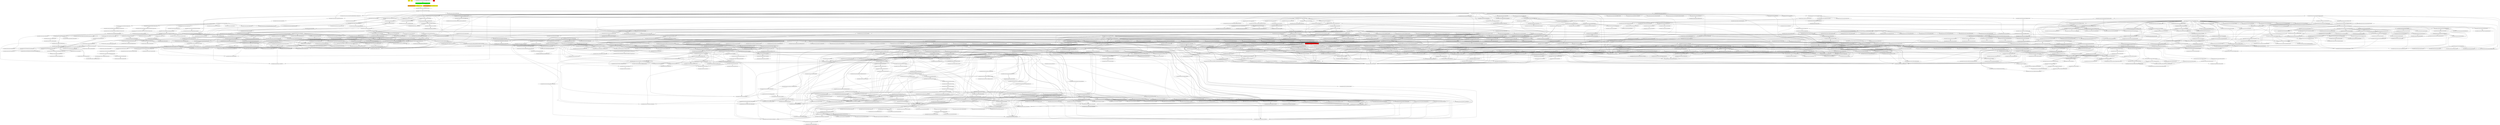 digraph enhanced {
	"ochiai" [style=striped shape=box fillcolor="yellow"];
	"d4" [style=striped shape=box fillcolor="yellow"];
	"com.google.javascript.jscomp.CheckSideEffectsTest#43" [style=striped shape=box fillcolor="orange:yellow"];
	"com.google.javascript.jscomp.CheckSideEffectsTest#39" [style=striped shape=box fillcolor="orange:yellow"];
	"real" [style=striped shape=box fillcolor="red"];
	"com.google.javascript.jscomp.CheckSideEffectsTest#50" [style=striped shape=box fillcolor="green"];
	"com.google.javascript.jscomp.CheckSideEffects#89" [style=striped shape=box fillcolor="red"];
	"com.google.common.collect.RegularImmutableMap$NonTerminalEntry#116" -> "com.google.common.collect.ImmutableEntry#34";
	"com.google.common.collect.RegularImmutableMap$TerminalEntry#134" -> "com.google.common.collect.ImmutableEntry#34";
	"com.google.common.collect.Maps#612" -> "com.google.common.collect.ImmutableEntry#34";
	"com.google.common.collect.RegularImmutableMap#98" -> "com.google.common.collect.RegularImmutableMap$NonTerminalEntry#116";
	"com.google.javascript.rhino.head.ast.AstNode#240" -> "com.google.javascript.rhino.head.ast.AstNode#203";
	"com.google.javascript.jscomp.AstValidator#155" -> "com.google.javascript.jscomp.AstValidator#373";
	"com.google.javascript.rhino.head.ast.InfixExpression#85" -> "com.google.javascript.rhino.head.ast.InfixExpression#92";
	"com.google.javascript.jscomp.NodeTraversal#454" -> "com.google.javascript.jscomp.NodeTraversal#222";
	"com.google.javascript.rhino.head.Parser#2189" -> "com.google.javascript.rhino.head.CompilerEnvirons#103";
	"com.google.javascript.rhino.jstype.JSTypeRegistry#245" -> "com.google.javascript.rhino.jstype.BooleanType#53" [style=bold];
	"com.google.javascript.rhino.jstype.FunctionType#363" -> "com.google.javascript.rhino.jstype.PrototypeObjectType#106";
	"com.google.javascript.rhino.head.Parser#332" -> "com.google.javascript.rhino.head.TokenStream#318" [style=bold];
	"com.google.javascript.rhino.head.Context#415" -> "com.google.javascript.rhino.head.ContextFactory#502" [style=bold];
	"com.google.javascript.rhino.head.ast.FunctionCall#109" -> "com.google.javascript.rhino.head.ast.FunctionCall#126";
	"com.google.javascript.rhino.head.Parser#551" -> "com.google.javascript.rhino.head.ast.AstRoot#70" [style=bold];
	"com.google.javascript.rhino.jstype.JSTypeRegistry#245" -> "com.google.javascript.rhino.jstype.AllType#53" [style=bold];
	"com.google.javascript.rhino.head.ast.Scope#222" -> "com.google.javascript.rhino.head.ast.Symbol#97" [style=bold];
	"com.google.javascript.rhino.Node#2110" -> "com.google.javascript.rhino.Node#2126";
	"com.google.javascript.jscomp.CodePrinter$CompactCodePrinter#402" -> "com.google.javascript.jscomp.CodePrinter$CompactCodePrinter#434" [style=bold];
	"com.google.javascript.jscomp.parsing.IRFactory$TransformDispatcher#390" -> "com.google.javascript.jscomp.parsing.IRFactory$TransformDispatcher#390";
	"com.google.javascript.jscomp.parsing.TypeSafeDispatcher#121" -> "com.google.javascript.jscomp.parsing.IRFactory$TransformDispatcher#390";
	"com.google.javascript.jscomp.parsing.IRFactory#137" -> "com.google.javascript.jscomp.parsing.IRFactory$TransformDispatcher#390";
	"com.google.javascript.rhino.head.CompilerEnvirons#67" -> "com.google.javascript.rhino.head.Context#1847" [style=bold];
	"com.google.javascript.rhino.head.ast.Assignment#68" -> "com.google.javascript.rhino.head.ast.InfixExpression#85";
	"com.google.javascript.rhino.head.Parser#2189" -> "com.google.javascript.rhino.head.ast.InfixExpression#85";
	"com.google.javascript.rhino.head.Parser#2053" -> "com.google.javascript.rhino.head.ast.InfixExpression#85";
	"com.google.javascript.jscomp.SyntheticAst#37" -> "com.google.javascript.jscomp.SourceFile#81";
	"com.google.javascript.jscomp.SourceFile$Preloaded#422" -> "com.google.javascript.jscomp.SourceFile#81";
	"com.google.javascript.jscomp.AstValidator#93" -> "com.google.javascript.jscomp.AstValidator#389";
	"com.google.javascript.jscomp.NodeUtil#996" -> "com.google.javascript.rhino.Node#2110";
	"com.google.javascript.jscomp.parsing.IRFactory$TransformDispatcher#390" -> "com.google.javascript.jscomp.parsing.IRFactory$TransformDispatcher#393";
	"com.google.javascript.jscomp.parsing.IRFactory$TransformDispatcher#488" -> "com.google.javascript.rhino.Node#2351";
	"com.google.javascript.jscomp.CheckSideEffects#89" -> "com.google.javascript.rhino.Node#2351";
	"com.google.javascript.jscomp.Compiler#1754" -> "com.google.javascript.jscomp.CodePrinter$Builder#564";
	"com.google.common.collect.RegularImmutableMap#48" -> "com.google.common.collect.RegularImmutableMap$NonTerminalEntry#121";
	"com.google.common.collect.RegularImmutableMap#143" -> "com.google.common.collect.RegularImmutableMap$NonTerminalEntry#121";
	"com.google.javascript.jscomp.NodeTraversal#222" -> "com.google.javascript.jscomp.NodeTraversal#230" [style=bold];
	"com.google.javascript.jscomp.ClosureCodingConvention#54" -> "com.google.common.collect.ImmutableSet#337";
	"com.google.javascript.jscomp.parsing.IRFactory#387" -> "com.google.javascript.jscomp.parsing.TypeSafeDispatcher#121" [style=bold];
	"com.google.javascript.rhino.head.TokenStream#318" -> "com.google.javascript.rhino.head.TokenStream#1307" [style=bold];
	"com.google.javascript.rhino.head.Parser#3428" -> "com.google.javascript.rhino.head.TokenStream#302" [style=bold];
	"com.google.javascript.jscomp.NodeTraversal#478" -> "com.google.javascript.jscomp.NodeTraversal#478";
	"com.google.javascript.jscomp.NodeTraversal#511" -> "com.google.javascript.jscomp.NodeTraversal#478";
	"com.google.javascript.jscomp.NodeTraversal#273" -> "com.google.javascript.jscomp.NodeTraversal#478";
	"com.google.javascript.rhino.head.Parser#2808" -> "com.google.javascript.rhino.head.TokenStream#305";
	"com.google.javascript.rhino.head.Parser#940" -> "com.google.javascript.rhino.head.Parser#980" [style=bold];
	"com.google.javascript.jscomp.parsing.IRFactory$TransformDispatcher#390" -> "com.google.javascript.rhino.head.ast.FunctionNode#221";
	"com.google.javascript.jscomp.AstValidator#93" -> "com.google.javascript.jscomp.AstValidator#596";
	"com.google.javascript.jscomp.CodePrinter#691" -> "com.google.javascript.jscomp.CodePrinter$CompactCodePrinter#402";
	"com.google.javascript.rhino.Node$AncestorIterable#1363" -> "com.google.javascript.rhino.Node$AncestorIterable$1#1363";
	"com.google.javascript.rhino.Node$AncestorIterable$1#1363" -> "com.google.javascript.rhino.Node$AncestorIterable$1#1363";
	"com.google.javascript.jscomp.CheckSideEffects#89" -> "com.google.javascript.rhino.Node$AncestorIterable$1#1363";
	"com.google.javascript.jscomp.NodeUtil#794" -> "com.google.javascript.jscomp.NodeUtil#996";
	"com.google.javascript.jscomp.Compiler#1754" -> "com.google.javascript.jscomp.CodePrinter$Builder#573";
	"com.google.javascript.jscomp.AstValidator#93" -> "com.google.javascript.jscomp.AstValidator#350";
	"com.google.javascript.rhino.head.Parser#781" -> "com.google.javascript.rhino.head.Parser#717";
	"com.google.javascript.jscomp.CodeGenerator#801" -> "com.google.javascript.rhino.Node#2383";
	"com.google.javascript.jscomp.CodeGenerator#86" -> "com.google.javascript.rhino.Node#2383";
	"com.google.javascript.rhino.Node$AncestorIterable$1#1363" -> "com.google.javascript.rhino.Node$AncestorIterable$1#1366";
	"com.google.javascript.jscomp.CheckSideEffects#89" -> "com.google.javascript.rhino.Node$AncestorIterable$1#1366";
	"com.google.javascript.jscomp.parsing.ParserRunner#109" -> "com.google.javascript.rhino.head.CompilerEnvirons#129" [style=bold];
	"com.google.javascript.jscomp.CheckSideEffects#163" -> "com.google.javascript.jscomp.CheckSideEffects#178" [style=bold];
	"com.google.javascript.rhino.head.Parser#1867" -> "com.google.javascript.rhino.head.ast.VariableDeclaration#115" [style=bold];
	"com.google.javascript.rhino.head.TokenStream#318" -> "com.google.javascript.rhino.head.TokenStream#1312";
	"com.google.javascript.rhino.head.TokenStream#1307" -> "com.google.javascript.rhino.head.TokenStream#1312";
	"com.google.javascript.rhino.head.Parser#2509" -> "com.google.javascript.rhino.head.ast.FunctionCall#146";
	"com.google.javascript.jscomp.CheckSideEffects#163" -> "com.google.javascript.rhino.Node#714";
	"com.google.javascript.rhino.jstype.JSTypeRegistry#245" -> "com.google.javascript.rhino.jstype.StringType#53" [style=bold];
	"com.google.javascript.rhino.head.ast.ScriptNode#278" -> "com.google.javascript.rhino.head.ast.Symbol#77" [style=bold];
	"com.google.javascript.jscomp.parsing.Config#90" -> "com.google.common.collect.ImmutableMap#318" [style=bold];
	"com.google.javascript.jscomp.AstValidator#350" -> "com.google.javascript.jscomp.AstValidator#366";
	"com.google.common.collect.RegularImmutableMap#48" -> "com.google.common.collect.ImmutableEntry#44";
	"com.google.common.collect.RegularImmutableMap#143" -> "com.google.common.collect.ImmutableEntry#44";
	"com.google.javascript.jscomp.SuppressDocWarningsGuard#40" -> "com.google.common.collect.ImmutableEntry#44";
	"com.google.common.collect.ImmutableMap$Builder#189" -> "com.google.common.collect.ImmutableEntry#44";
	"com.google.javascript.jscomp.Compiler#1754" -> "com.google.javascript.jscomp.CodePrinter$Builder#582";
	"com.google.javascript.rhino.jstype.JSTypeRegistry#962" -> "com.google.javascript.rhino.jstype.AllType#58";
	"com.google.common.collect.RegularImmutableMap#48" -> "com.google.common.collect.ImmutableEntry#40";
	"com.google.common.collect.RegularImmutableMap#143" -> "com.google.common.collect.ImmutableEntry#40";
	"com.google.javascript.jscomp.SuppressDocWarningsGuard#40" -> "com.google.common.collect.ImmutableEntry#40";
	"com.google.common.collect.ImmutableMap$Builder#189" -> "com.google.common.collect.ImmutableEntry#40";
	"com.google.javascript.jscomp.CheckSideEffects#89" -> "com.google.javascript.jscomp.Compiler#2030";
	"com.google.javascript.jscomp.LineNumberCheck#52" -> "com.google.javascript.jscomp.NodeTraversal#454";
	"com.google.javascript.jscomp.PrepareAst#58" -> "com.google.javascript.jscomp.NodeTraversal#454";
	"com.google.javascript.jscomp.CheckSideEffects#66" -> "com.google.javascript.jscomp.NodeTraversal#454";
	"com.google.javascript.jscomp.CheckSideEffects#66" -> "com.google.javascript.jscomp.CheckSideEffects#163" [style=bold];
	"com.google.javascript.rhino.head.TokenStream#318" -> "com.google.javascript.rhino.head.ScriptRuntime#441";
	"com.google.javascript.rhino.head.Parser#980" -> "com.google.javascript.rhino.head.Parser#1801";
	"com.google.javascript.rhino.Node#1625" -> "com.google.javascript.rhino.Node#700";
	"com.google.javascript.rhino.jstype.PrototypeObjectType#106" -> "com.google.javascript.rhino.jstype.PrototypeObjectType#115";
	"com.google.javascript.rhino.jstype.JSTypeRegistry#245" -> "com.google.javascript.rhino.jstype.PrototypeObjectType#115";
	"com.google.javascript.rhino.jstype.InstanceObjectType#60" -> "com.google.javascript.rhino.jstype.PrototypeObjectType#115";
	"com.google.javascript.rhino.jstype.FunctionType#314" -> "com.google.javascript.rhino.jstype.PrototypeObjectType#115";
	"com.google.javascript.rhino.jstype.FunctionType#135" -> "com.google.javascript.rhino.jstype.PrototypeObjectType#115";
	"com.google.javascript.jscomp.Compiler#414" -> "com.google.javascript.jscomp.JSModule#205";
	"com.google.javascript.jscomp.Compiler#436" -> "com.google.javascript.jscomp.JSModule#205";
	"com.google.javascript.jscomp.Compiler#460" -> "com.google.javascript.jscomp.JSModule#205";
	"com.google.javascript.jscomp.CodeGenerator#86" -> "com.google.javascript.jscomp.CodePrinter$MappedCodePrinter#91" [style=bold];
	"com.google.javascript.rhino.jstype.PrototypeObjectType#445" -> "com.google.javascript.rhino.jstype.JSType#1078";
	"com.google.javascript.rhino.jstype.JSType#1052" -> "com.google.javascript.rhino.jstype.JSType#1078";
	"com.google.common.collect.ImmutableSet#337" -> "com.google.common.collect.ImmutableSet#350" [style=bold];
	"com.google.javascript.rhino.head.ast.Symbol#68" -> "com.google.javascript.rhino.head.ast.Symbol#84" [style=bold];
	"com.google.javascript.jscomp.AstValidator#325" -> "com.google.javascript.jscomp.AstValidator#332";
	"com.google.javascript.jscomp.parsing.ParserRunner#109" -> "com.google.javascript.rhino.head.CompilerEnvirons#143" [style=bold];
	"com.google.javascript.rhino.head.ast.ScriptNode#85" -> "com.google.javascript.rhino.head.ast.Scope#73" [style=bold];
	"com.google.common.collect.RegularImmutableMap#48" -> "com.google.common.collect.RegularImmutableMap$TerminalEntry#138";
	"com.google.common.collect.RegularImmutableMap#143" -> "com.google.common.collect.RegularImmutableMap$TerminalEntry#138";
	"com.google.javascript.jscomp.parsing.Config#90" -> "com.google.common.collect.ImmutableMap$Builder#207" [style=bold];
	"com.google.common.collect.RegularImmutableMap#98" -> "com.google.common.collect.RegularImmutableMap$TerminalEntry#134" [style=bold];
	"com.google.javascript.rhino.JSDocInfoBuilder#125" -> "com.google.javascript.rhino.JSDocInfoBuilder#139";
	"com.google.common.collect.Lists#117" -> "com.google.common.collect.Collections2#341";
	"com.google.javascript.jscomp.Compiler#1754" -> "com.google.javascript.jscomp.CompilerOptions#1400" [style=bold];
	"com.google.javascript.rhino.head.Parser#2912" -> "com.google.javascript.rhino.head.CompilerEnvirons#148";
	"com.google.javascript.jscomp.NodeTraversal#671" -> "com.google.javascript.jscomp.NodeTraversal#426";
	"com.google.javascript.jscomp.Tracer#235" -> "com.google.javascript.jscomp.Tracer#959";
	"com.google.javascript.jscomp.Tracer#408" -> "com.google.javascript.jscomp.Tracer#959";
	"com.google.javascript.rhino.jstype.JSType#1211" -> "com.google.javascript.rhino.jstype.BooleanType#103";
	"com.google.javascript.jscomp.ClosureCodingConvention#54" -> "com.google.common.collect.Iterators$1#63";
	"com.google.javascript.rhino.jstype.ObjectType#508" -> "com.google.common.collect.Iterators$1#63";
	"com.google.javascript.jscomp.parsing.ParserRunner#109" -> "com.google.javascript.rhino.head.Context#390" [style=bold];
	"com.google.javascript.jscomp.AstValidator#389" -> "com.google.javascript.jscomp.AstValidator#325";
	"com.google.javascript.jscomp.AstValidator#338" -> "com.google.javascript.jscomp.AstValidator#325";
	"com.google.javascript.jscomp.CodeConsumer#154" -> "com.google.javascript.jscomp.CodePrinter$CompactCodePrinter#465";
	"com.google.javascript.jscomp.CodeGenerator#86" -> "com.google.javascript.jscomp.CodePrinter$CompactCodePrinter#465";
	"com.google.javascript.jscomp.CodeConsumer#139" -> "com.google.javascript.jscomp.CodePrinter$CompactCodePrinter#465";
	"com.google.javascript.jscomp.CodeConsumer#124" -> "com.google.javascript.jscomp.CodePrinter$CompactCodePrinter#465";
	"com.google.javascript.rhino.head.CompilerEnvirons#67" -> "com.google.javascript.rhino.head.CompilerEnvirons#97";
	"com.google.javascript.jscomp.parsing.IRFactory#81" -> "com.google.javascript.jscomp.parsing.IRFactory#1149";
	"com.google.javascript.jscomp.Compiler#1241" -> "com.google.javascript.jscomp.Compiler#2098";
	"com.google.javascript.rhino.jstype.BooleanType#103" -> "com.google.javascript.rhino.jstype.BooleanType#108" [style=bold];
	"com.google.javascript.rhino.head.ScriptRuntime$DefaultMessageProvider#3675" -> "com.google.javascript.rhino.head.Context#376" [style=bold];
	"com.google.common.collect.RegularImmutableMap$EntrySet#202" -> "com.google.common.collect.RegularImmutableMap#36";
	"com.google.javascript.jscomp.SuppressDocWarningsGuard#40" -> "com.google.common.collect.RegularImmutableMap#35";
	"com.google.common.collect.RegularImmutableMap#35" -> "com.google.common.collect.RegularImmutableMap#35";
	"com.google.common.collect.ImmutableMap$Builder#189" -> "com.google.common.collect.RegularImmutableMap#35";
	"com.google.javascript.rhino.jstype.FunctionParamBuilder#95" -> "com.google.javascript.rhino.jstype.JSTypeRegistry#962";
	"com.google.javascript.rhino.jstype.FunctionParamBuilder#80" -> "com.google.javascript.rhino.jstype.JSTypeRegistry#962";
	"com.google.javascript.jscomp.CheckSideEffects#89" -> "com.google.javascript.jscomp.NodeTraversal#671";
	"com.google.javascript.jscomp.CheckSideEffects#178" -> "com.google.javascript.rhino.JSDocInfoBuilder#125";
	"com.google.javascript.jscomp.CheckSideEffects#178" -> "com.google.javascript.rhino.JSDocInfoBuilder#69";
	"com.google.javascript.rhino.jstype.ObjectType#508" -> "com.google.javascript.rhino.jstype.PrototypeObjectType#535";
	"com.google.javascript.rhino.head.Parser#1867" -> "com.google.javascript.rhino.head.ast.VariableDeclaration#104";
	"com.google.javascript.jscomp.ComposeWarningsGuard$GuardComparator#52" -> "com.google.javascript.jscomp.ComposeWarningsGuard$GuardComparator#63";
	"com.google.javascript.rhino.head.Parser#551" -> "com.google.javascript.rhino.head.Parser#781";
	"com.google.javascript.rhino.jstype.UnionType#82" -> "com.google.common.collect.RegularImmutableList#170" [style=bold];
	"com.google.javascript.jscomp.CheckSideEffects#89" -> "com.google.javascript.jscomp.NodeUtil#781";
	"com.google.javascript.rhino.head.Parser#1987" -> "com.google.javascript.rhino.head.ast.Symbol#68" [style=bold];
	"com.google.javascript.jscomp.AstValidator#366" -> "com.google.javascript.jscomp.AstValidator#338";
	"com.google.javascript.jscomp.AstValidator#350" -> "com.google.javascript.jscomp.AstValidator#338";
	"com.google.javascript.jscomp.AstValidator#155" -> "com.google.javascript.jscomp.AstValidator#338";
	"com.google.javascript.rhino.head.Parser#2414" -> "com.google.javascript.rhino.head.Parser#2071";
	"com.google.javascript.rhino.head.Parser#2053" -> "com.google.javascript.rhino.head.Parser#2071";
	"com.google.javascript.rhino.head.Parser#2071" -> "com.google.javascript.rhino.head.Parser#2071";
	"com.google.javascript.rhino.head.Parser#1867" -> "com.google.javascript.rhino.head.Parser#2071";
	"com.google.javascript.jscomp.AstValidator#389" -> "com.google.javascript.jscomp.AstValidator#790";
	"com.google.javascript.jscomp.AstValidator#373" -> "com.google.javascript.jscomp.AstValidator#790";
	"com.google.javascript.jscomp.AstValidator#462" -> "com.google.javascript.jscomp.AstValidator#790";
	"com.google.javascript.jscomp.Compiler#2098" -> "com.google.javascript.jscomp.Compiler#2085";
	"com.google.javascript.jscomp.JsAst#85" -> "com.google.javascript.jscomp.Compiler#2085";
	"com.google.javascript.jscomp.NodeUtil#794" -> "com.google.javascript.jscomp.NodeUtil#794";
	"com.google.javascript.jscomp.NodeUtil#781" -> "com.google.javascript.jscomp.NodeUtil#794";
	"com.google.javascript.jscomp.parsing.IRFactory#171" -> "com.google.javascript.rhino.Node#1095";
	"com.google.javascript.jscomp.JsAst#85" -> "com.google.javascript.rhino.Node#1095";
	"com.google.javascript.jscomp.SyntheticAst#50" -> "com.google.javascript.rhino.Node#1095";
	"com.google.javascript.rhino.JSDocInfoBuilder#125" -> "com.google.javascript.rhino.JSDocInfo#333";
	"com.google.javascript.rhino.JSDocInfoBuilder#69" -> "com.google.javascript.rhino.JSDocInfo#333";
	"com.google.javascript.rhino.head.Parser#2509" -> "com.google.javascript.rhino.head.ast.FunctionCall#109";
	"com.google.javascript.jscomp.parsing.IRFactory$TransformDispatcher#390" -> "com.google.javascript.rhino.head.ast.FunctionCall#100";
	"com.google.javascript.jscomp.ComposeWarningsGuard$GuardComparator#52" -> "com.google.javascript.jscomp.ComposeWarningsGuard$GuardComparator#57" [style=bold];
	"com.google.javascript.rhino.IR#443" -> "com.google.javascript.rhino.Node#513";
	"com.google.javascript.jscomp.ComposeWarningsGuard#79" -> "com.google.javascript.jscomp.ComposeWarningsGuard$GuardComparator#52";
	"com.google.javascript.jscomp.ComposeWarningsGuard#88" -> "com.google.javascript.jscomp.ComposeWarningsGuard$GuardComparator#52";
	"com.google.javascript.jscomp.CodePrinter$CompactCodePrinter#434" -> "com.google.javascript.jscomp.CodePrinter$MappedCodePrinter#60";
	"com.google.javascript.jscomp.CheckSideEffects#89" -> "com.google.javascript.jscomp.NodeTraversal#401";
	"com.google.javascript.jscomp.parsing.IRFactory#1352" -> "com.google.javascript.rhino.Node#517";
	"com.google.javascript.rhino.IR#319" -> "com.google.javascript.rhino.Node#517";
	"com.google.javascript.rhino.jstype.FunctionParamBuilder#135" -> "com.google.javascript.rhino.Node#517";
	"com.google.javascript.jscomp.parsing.ParserRunner#109" -> "com.google.javascript.rhino.head.Parser#512";
	"com.google.javascript.jscomp.AstValidator#84" -> "com.google.javascript.jscomp.AstValidator#305" [style=bold];
	"com.google.javascript.jscomp.CodeConsumer#154" -> "com.google.javascript.jscomp.CodePrinter$CompactCodePrinter#444";
	"com.google.javascript.jscomp.CodeConsumer#182" -> "com.google.javascript.jscomp.CodePrinter$CompactCodePrinter#444";
	"com.google.javascript.jscomp.CodeConsumer#77" -> "com.google.javascript.jscomp.CodePrinter$CompactCodePrinter#444";
	"com.google.javascript.jscomp.CodeConsumer#81" -> "com.google.javascript.jscomp.CodePrinter$CompactCodePrinter#444";
	"com.google.javascript.jscomp.CodeConsumer#139" -> "com.google.javascript.jscomp.CodePrinter$CompactCodePrinter#444";
	"com.google.javascript.jscomp.CodeConsumer#207" -> "com.google.javascript.jscomp.CodePrinter$CompactCodePrinter#444";
	"com.google.javascript.jscomp.Compiler#2085" -> "com.google.javascript.jscomp.Compiler#2073";
	"com.google.javascript.jscomp.CompilerTestCase#735" -> "com.google.javascript.jscomp.Compiler#2073";
	"com.google.javascript.jscomp.RhinoErrorReporter#70" -> "com.google.common.collect.ImmutableMap#106" [style=bold];
	"com.google.javascript.rhino.jstype.JSTypeRegistry#245" -> "com.google.javascript.rhino.jstype.ErrorFunctionType#51" [style=bold];
	"com.google.javascript.jscomp.parsing.IRFactory#181" -> "com.google.javascript.rhino.head.ast.AstRoot#78";
	"com.google.javascript.rhino.jstype.PrototypeObjectType#445" -> "com.google.javascript.rhino.jstype.JSType#607";
	"com.google.javascript.rhino.jstype.ObjectType#557" -> "com.google.javascript.rhino.jstype.JSType#607";
	"com.google.javascript.jscomp.NodeTraversal#478" -> "com.google.javascript.jscomp.NodeTraversal#654";
	"com.google.javascript.rhino.IR#451" -> "com.google.javascript.rhino.Node#505";
	"com.google.javascript.jscomp.parsing.IRFactory$TransformDispatcher#390" -> "com.google.javascript.rhino.head.ast.AstNode#616";
	"com.google.javascript.rhino.head.ast.ExpressionStatement#122" -> "com.google.javascript.rhino.head.ast.AstNode#616";
	"com.google.javascript.jscomp.parsing.IRFactory#324" -> "com.google.javascript.rhino.head.ast.AstNode#616";
	"com.google.javascript.rhino.head.ast.InfixExpression#92" -> "com.google.javascript.rhino.head.ast.AstNode#616";
	"com.google.javascript.jscomp.parsing.IRFactory$TransformDispatcher#723" -> "com.google.javascript.rhino.head.ast.AstNode#616";
	"com.google.javascript.jscomp.parsing.IRFactory#81" -> "com.google.javascript.jscomp.parsing.IRFactory#1352";
	"com.google.javascript.jscomp.CodeGenerator#744" -> "com.google.javascript.jscomp.CodeConsumer#211";
	"com.google.javascript.jscomp.CodeGenerator#86" -> "com.google.javascript.jscomp.CodeConsumer#211";
	"com.google.javascript.jscomp.DiagnosticGroupWarningsGuard#40" -> "com.google.javascript.jscomp.DiagnosticGroup#103" [style=bold];
	"com.google.javascript.jscomp.CodePrinter#35" -> "com.google.javascript.jscomp.CodePrinter#691" [style=bold];
	"com.google.javascript.jscomp.AstValidator#68" -> "com.google.javascript.jscomp.AstValidator#774";
	"com.google.javascript.jscomp.AstValidator#596" -> "com.google.javascript.jscomp.AstValidator#774";
	"com.google.javascript.jscomp.AstValidator#350" -> "com.google.javascript.jscomp.AstValidator#774";
	"com.google.javascript.jscomp.AstValidator#473" -> "com.google.javascript.jscomp.AstValidator#774";
	"com.google.javascript.jscomp.AstValidator#648" -> "com.google.javascript.jscomp.AstValidator#774";
	"com.google.javascript.jscomp.AstValidator#637" -> "com.google.javascript.jscomp.AstValidator#774";
	"com.google.javascript.jscomp.AstValidator#748" -> "com.google.javascript.jscomp.AstValidator#774";
	"com.google.javascript.jscomp.AstValidator#600" -> "com.google.javascript.jscomp.AstValidator#774";
	"com.google.javascript.jscomp.AstValidator#338" -> "com.google.javascript.jscomp.AstValidator#774";
	"com.google.javascript.rhino.testing.BaseJSTypeTestCase#229" -> "com.google.javascript.rhino.jstype.JSTypeRegistry#990";
	"com.google.javascript.jscomp.Compiler#1039" -> "com.google.javascript.rhino.InputId#61";
	"com.google.javascript.jscomp.Compiler#1027" -> "com.google.javascript.rhino.InputId#61";
	"com.google.common.collect.ImmutableMap#106" -> "com.google.common.collect.ImmutableMap#139";
	"com.google.common.collect.ImmutableMap$Builder#178" -> "com.google.common.collect.ImmutableMap#139";
	"com.google.common.collect.ImmutableMap#240" -> "com.google.common.collect.ImmutableMap#139";
	"com.google.javascript.jscomp.parsing.IRFactory#1348" -> "com.google.javascript.rhino.IR#443";
	"com.google.javascript.jscomp.CompilerOptions#1067" -> "com.google.javascript.jscomp.DiagnosticGroupWarningsGuard#33";
	"com.google.javascript.jscomp.SuppressDocWarningsGuard#40" -> "com.google.javascript.jscomp.DiagnosticGroupWarningsGuard#33";
	"com.google.javascript.jscomp.parsing.ParserRunner#109" -> "com.google.javascript.rhino.head.CompilerEnvirons#50";
	"com.google.common.collect.ImmutableSet#145" -> "com.google.common.collect.ImmutableSet#161";
	"com.google.common.collect.ImmutableSet#350" -> "com.google.common.collect.ImmutableSet#161";
	"com.google.javascript.rhino.jstype.UnionTypeBuilder#250" -> "com.google.javascript.rhino.jstype.UnionType#82" [style=bold];
	"com.google.javascript.jscomp.AstValidator#76" -> "com.google.javascript.jscomp.AstValidator#84";
	"com.google.javascript.jscomp.AstValidator#277" -> "com.google.javascript.jscomp.AstValidator#766";
	"com.google.javascript.jscomp.AstValidator#366" -> "com.google.javascript.jscomp.AstValidator#766";
	"com.google.javascript.jscomp.AstValidator#389" -> "com.google.javascript.jscomp.AstValidator#766";
	"com.google.javascript.jscomp.AstValidator#350" -> "com.google.javascript.jscomp.AstValidator#766";
	"com.google.javascript.jscomp.AstValidator#373" -> "com.google.javascript.jscomp.AstValidator#766";
	"com.google.javascript.jscomp.AstValidator#462" -> "com.google.javascript.jscomp.AstValidator#766";
	"com.google.javascript.jscomp.AstValidator#473" -> "com.google.javascript.jscomp.AstValidator#766";
	"com.google.javascript.jscomp.AstValidator#68" -> "com.google.javascript.jscomp.AstValidator#766";
	"com.google.javascript.jscomp.AstValidator#648" -> "com.google.javascript.jscomp.AstValidator#766";
	"com.google.javascript.jscomp.AstValidator#637" -> "com.google.javascript.jscomp.AstValidator#766";
	"com.google.javascript.jscomp.AstValidator#84" -> "com.google.javascript.jscomp.AstValidator#766";
	"com.google.javascript.jscomp.AstValidator#479" -> "com.google.javascript.jscomp.AstValidator#766";
	"com.google.javascript.jscomp.AstValidator#76" -> "com.google.javascript.jscomp.AstValidator#766";
	"com.google.javascript.jscomp.AstValidator#338" -> "com.google.javascript.jscomp.AstValidator#766";
	"com.google.javascript.jscomp.parsing.IRFactory#81" -> "com.google.javascript.jscomp.parsing.IRFactory#1348";
	"com.google.javascript.jscomp.NodeUtil#3112" -> "com.google.javascript.rhino.Node#2199";
	"com.google.javascript.jscomp.NodeUtil#996" -> "com.google.javascript.rhino.Node#2199";
	"com.google.javascript.jscomp.CheckSideEffects#89" -> "com.google.javascript.rhino.Node#2199";
	"com.google.javascript.jscomp.PrepareAst$PrepareAnnotations#165" -> "com.google.javascript.rhino.Node#2199";
	"com.google.javascript.jscomp.Compiler#351" -> "com.google.javascript.jscomp.Compiler#394" [style=bold];
	"com.google.common.base.Joiner#168" -> "com.google.common.base.Joiner#160";
	"com.google.javascript.jscomp.CompilerTestCase#735" -> "com.google.common.base.Joiner#160";
	"com.google.javascript.jscomp.parsing.Config#90" -> "com.google.common.collect.ImmutableMap#128" [style=bold];
	"com.google.javascript.jscomp.DiagnosticGroup#103" -> "com.google.javascript.jscomp.DiagnosticGroup#110";
	"com.google.javascript.jscomp.DiagnosticGroupWarningsGuard#50" -> "com.google.javascript.jscomp.DiagnosticGroup#110";
	"com.google.javascript.rhino.jstype.ObjectType#441" -> "com.google.javascript.rhino.jstype.PrototypeObjectType#174" [style=bold];
	"com.google.javascript.jscomp.parsing.IRFactory$TransformDispatcher#390" -> "com.google.javascript.rhino.Node#2191";
	"com.google.javascript.jscomp.CodeGenerator#801" -> "com.google.javascript.rhino.Node#2191";
	"com.google.javascript.jscomp.CodeGenerator#1146" -> "com.google.javascript.rhino.Node#2191";
	"com.google.javascript.jscomp.NodeTraversal#511" -> "com.google.javascript.rhino.Node#2191";
	"com.google.javascript.jscomp.CodeGenerator#1132" -> "com.google.javascript.rhino.Node#2191";
	"com.google.javascript.jscomp.parsing.IRFactory#222" -> "com.google.javascript.rhino.Node#2191";
	"com.google.javascript.jscomp.parsing.IRFactory#1356" -> "com.google.javascript.rhino.IR#451";
	"com.google.javascript.jscomp.CompilerTestCase#958" -> "com.google.common.base.Joiner#168";
	"com.google.javascript.jscomp.CompilerTestCase#735" -> "com.google.common.base.Joiner#168";
	"com.google.javascript.rhino.head.Parser#980" -> "com.google.javascript.rhino.head.Parser#1867";
	"com.google.javascript.rhino.head.Parser#2071" -> "com.google.javascript.rhino.head.ast.Assignment#68";
	"com.google.javascript.jscomp.RhinoErrorReporter#70" -> "com.google.javascript.rhino.ScriptRuntime#367";
	"com.google.javascript.jscomp.CodeConsumer#211" -> "com.google.javascript.jscomp.CodeConsumer#207";
	"com.google.javascript.jscomp.parsing.ParserRunner#109" -> "com.google.javascript.rhino.head.CompilerEnvirons#67" [style=bold];
	"com.google.javascript.jscomp.parsing.IRFactory#81" -> "com.google.javascript.jscomp.parsing.IRFactory#1356";
	"com.google.javascript.jscomp.AstValidator#68" -> "com.google.javascript.jscomp.AstValidator#76";
	"com.google.javascript.rhino.head.ast.ExpressionStatement#122" -> "com.google.javascript.rhino.head.ast.AstNode#268";
	"com.google.javascript.rhino.head.ast.FunctionNode#236" -> "com.google.javascript.rhino.head.ast.AstNode#268";
	"com.google.javascript.rhino.head.ast.VariableInitializer#110" -> "com.google.javascript.rhino.head.ast.AstNode#268";
	"com.google.javascript.rhino.head.ast.AstNode#292" -> "com.google.javascript.rhino.head.ast.AstNode#268";
	"com.google.javascript.rhino.head.ast.FunctionCall#89" -> "com.google.javascript.rhino.head.ast.AstNode#268";
	"com.google.javascript.rhino.head.ast.ParenthesizedExpression#91" -> "com.google.javascript.rhino.head.ast.AstNode#268";
	"com.google.javascript.rhino.head.ast.IfStatement#103" -> "com.google.javascript.rhino.head.ast.AstNode#268";
	"com.google.javascript.rhino.head.ast.IfStatement#86" -> "com.google.javascript.rhino.head.ast.AstNode#268";
	"com.google.javascript.rhino.head.ast.VariableDeclaration#104" -> "com.google.javascript.rhino.head.ast.AstNode#268";
	"com.google.javascript.rhino.head.ast.FunctionCall#126" -> "com.google.javascript.rhino.head.ast.AstNode#268";
	"com.google.javascript.rhino.head.Parser#551" -> "com.google.javascript.rhino.head.ast.AstNode#268";
	"com.google.javascript.rhino.head.ast.VariableInitializer#128" -> "com.google.javascript.rhino.head.ast.AstNode#268";
	"com.google.javascript.rhino.head.ast.FunctionNode#152" -> "com.google.javascript.rhino.head.ast.AstNode#268";
	"com.google.javascript.rhino.head.ast.FunctionNode#197" -> "com.google.javascript.rhino.head.ast.AstNode#268";
	"com.google.javascript.rhino.head.ast.InfixExpression#161" -> "com.google.javascript.rhino.head.ast.AstNode#268";
	"com.google.javascript.rhino.head.ast.InfixExpression#140" -> "com.google.javascript.rhino.head.ast.AstNode#268";
	"com.google.javascript.jscomp.CodeGenerator#968" -> "com.google.javascript.jscomp.CodeGenerator#1023";
	"com.google.javascript.jscomp.Compiler#351" -> "com.google.javascript.jscomp.Compiler#386" [style=bold];
	"com.google.javascript.rhino.jstype.NoType#65" -> "com.google.javascript.rhino.jstype.NoObjectType#67";
	"com.google.javascript.rhino.jstype.JSTypeRegistry#245" -> "com.google.javascript.rhino.jstype.NoObjectType#67";
	"com.google.javascript.rhino.head.Parser#2454" -> "com.google.javascript.rhino.head.Parser#2509";
	"com.google.javascript.rhino.head.Parser#1663" -> "com.google.javascript.rhino.head.Parser#1657" [style=bold];
	"com.google.common.collect.ImmutableMap$Builder#212" -> "com.google.common.collect.RegularImmutableMap#48";
	"com.google.common.collect.ImmutableMap#106" -> "com.google.common.collect.RegularImmutableMap#48";
	"com.google.common.collect.ImmutableMap#240" -> "com.google.common.collect.RegularImmutableMap#48";
	"com.google.common.collect.EmptyImmutableList#36" -> "com.google.common.collect.Iterators#80";
	"com.google.javascript.jscomp.AstValidator#155" -> "com.google.javascript.jscomp.AstValidator#748";
	"com.google.javascript.rhino.head.Parser#717" -> "com.google.javascript.rhino.head.ast.FunctionNode#272";
	"com.google.javascript.jscomp.NodeUtil#3112" -> "com.google.javascript.jscomp.NodeUtil#3112";
	"com.google.javascript.jscomp.CheckSideEffects#89" -> "com.google.javascript.jscomp.NodeUtil#3112";
	"com.google.common.collect.ImmutableMap$Builder#207" -> "com.google.common.collect.ImmutableMap$Builder#212" [style=bold];
	"com.google.common.collect.Iterators#1057" -> "com.google.common.collect.Iterators$13#1057" [style=bold];
	"com.google.javascript.rhino.head.ast.AstNode#268" -> "com.google.javascript.rhino.head.ast.AstNode#252" [style=bold];
	"com.google.javascript.rhino.head.TokenStream#318" -> "com.google.javascript.rhino.head.TokenStream#124";
	"com.google.javascript.jscomp.CodeGenerator#801" -> "com.google.javascript.jscomp.CodeGenerator#862";
	"com.google.javascript.jscomp.Compiler#1027" -> "com.google.javascript.jscomp.SyntheticAst#37" [style=bold];
	"com.google.javascript.jscomp.CodeGenerator#86" -> "com.google.javascript.jscomp.CodePrinter$MappedCodePrinter#114" [style=bold];
	"com.google.javascript.jscomp.AstValidator#277" -> "com.google.javascript.jscomp.AstValidator#93";
	"com.google.javascript.jscomp.AstValidator#84" -> "com.google.javascript.jscomp.AstValidator#93";
	"com.google.common.collect.AbstractIndexedListIterator#68" -> "com.google.common.collect.UnmodifiableListIterator#34";
	"com.google.javascript.rhino.head.ast.AstNode#212" -> "com.google.javascript.rhino.head.ast.AstNode#259";
	"com.google.javascript.jscomp.CompilerInput#88" -> "com.google.javascript.jscomp.JsAst#43";
	"com.google.javascript.jscomp.Compiler#327" -> "com.google.common.collect.Iterators$13#1061";
	"com.google.javascript.jscomp.Compiler#394" -> "com.google.common.collect.Iterators$13#1061";
	"com.google.javascript.jscomp.Compiler#327" -> "com.google.common.collect.Iterators$13#1065";
	"com.google.javascript.jscomp.Compiler#394" -> "com.google.common.collect.Iterators$13#1065";
	"com.google.javascript.jscomp.LightweightMessageFormatter#50" -> "com.google.javascript.jscomp.AbstractMessageFormatter#32";
	"com.google.javascript.rhino.head.ast.InfixExpression#92" -> "com.google.javascript.rhino.head.ast.AstNode#240";
	"com.google.javascript.rhino.head.CompilerEnvirons#67" -> "com.google.javascript.rhino.head.Context#1818" [style=bold];
	"com.google.javascript.jscomp.CodeGenerator#86" -> "com.google.javascript.jscomp.NodeUtil#1169";
	"com.google.javascript.jscomp.CodeGenerator#884" -> "com.google.javascript.jscomp.NodeUtil#1169";
	"com.google.javascript.rhino.head.Parser#781" -> "com.google.javascript.rhino.head.ast.FunctionNode#258";
	"com.google.javascript.jscomp.ErrorFormat$2#38" -> "com.google.javascript.jscomp.AbstractMessageFormatter#37";
	"com.google.javascript.rhino.jstype.JSTypeRegistry#235" -> "com.google.javascript.rhino.jstype.JSTypeRegistry#559" [style=bold];
	"com.google.javascript.jscomp.CompilerInput#116" -> "com.google.javascript.jscomp.SyntheticAst#45";
	"com.google.javascript.jscomp.Compiler#1027" -> "com.google.javascript.jscomp.SyntheticAst#45";
	"com.google.common.collect.ImmutableSet$ArrayImmutableSet#397" -> "com.google.common.collect.ImmutableSet#365";
	"com.google.javascript.jscomp.CompilerTestCase#185" -> "com.google.javascript.jscomp.GoogleCodingConvention#44";
	"com.google.javascript.jscomp.CodeGenerator#86" -> "com.google.javascript.jscomp.CodeGenerator#896";
	"com.google.common.collect.AbstractIndexedListIterator#68" -> "com.google.common.base.Preconditions#330";
	"com.google.javascript.jscomp.GoogleCodingConvention#44" -> "com.google.javascript.jscomp.GoogleCodingConvention#49" [style=bold];
	"com.google.javascript.jscomp.CompilerInput#116" -> "com.google.javascript.jscomp.JsAst#51";
	"com.google.javascript.jscomp.parsing.IRFactory$TransformDispatcher#390" -> "com.google.javascript.rhino.head.ast.FunctionNode#251";
	"com.google.javascript.jscomp.Compiler#1241" -> "com.google.javascript.jscomp.CompilerInput#116";
	"com.google.javascript.jscomp.Compiler#1369" -> "com.google.javascript.jscomp.CompilerInput#116";
	"com.google.javascript.jscomp.CheckSideEffects#178" -> "com.google.javascript.jscomp.CompilerInput#116";
	"com.google.javascript.jscomp.Compiler#1411" -> "com.google.javascript.jscomp.CompilerInput#116";
	"com.google.javascript.rhino.head.Parser#551" -> "com.google.javascript.rhino.head.Parser#705";
	"com.google.javascript.rhino.head.Parser#635" -> "com.google.javascript.rhino.head.Parser#705";
	"com.google.javascript.rhino.head.ast.ExpressionStatement#122" -> "com.google.javascript.rhino.head.ast.AstNode#472";
	"com.google.javascript.rhino.head.ast.FunctionNode#236" -> "com.google.javascript.rhino.head.ast.AstNode#472";
	"com.google.javascript.rhino.head.ast.InfixExpression#92" -> "com.google.javascript.rhino.head.ast.AstNode#472";
	"com.google.javascript.rhino.head.ast.AstNode#292" -> "com.google.javascript.rhino.head.ast.AstNode#472";
	"com.google.javascript.rhino.head.ast.FunctionCall#89" -> "com.google.javascript.rhino.head.ast.AstNode#472";
	"com.google.javascript.rhino.head.ast.ParenthesizedExpression#91" -> "com.google.javascript.rhino.head.ast.AstNode#472";
	"com.google.javascript.rhino.head.ast.NumberLiteral#100" -> "com.google.javascript.rhino.head.ast.AstNode#472";
	"com.google.javascript.rhino.head.ast.IfStatement#103" -> "com.google.javascript.rhino.head.ast.AstNode#472";
	"com.google.javascript.rhino.head.ast.IfStatement#86" -> "com.google.javascript.rhino.head.ast.AstNode#472";
	"com.google.javascript.rhino.head.ast.VariableDeclaration#104" -> "com.google.javascript.rhino.head.ast.AstNode#472";
	"com.google.javascript.rhino.head.ast.FunctionCall#126" -> "com.google.javascript.rhino.head.ast.AstNode#472";
	"com.google.javascript.rhino.head.ast.StringLiteral#96" -> "com.google.javascript.rhino.head.ast.AstNode#472";
	"com.google.javascript.rhino.head.ast.FunctionNode#197" -> "com.google.javascript.rhino.head.ast.AstNode#472";
	"com.google.javascript.rhino.head.ast.InfixExpression#161" -> "com.google.javascript.rhino.head.ast.AstNode#472";
	"com.google.javascript.rhino.head.ast.InfixExpression#140" -> "com.google.javascript.rhino.head.ast.AstNode#472";
	"com.google.javascript.rhino.head.ast.Name#101" -> "com.google.javascript.rhino.head.ast.AstNode#472";
	"com.google.javascript.rhino.head.Parser#1090" -> "com.google.javascript.rhino.head.ast.AstNode#232";
	"com.google.javascript.rhino.head.ast.AstNode#240" -> "com.google.javascript.rhino.head.ast.AstNode#232";
	"com.google.javascript.rhino.head.ast.Name#84" -> "com.google.javascript.rhino.head.ast.AstNode#232";
	"com.google.javascript.rhino.head.ast.FunctionNode#236" -> "com.google.javascript.rhino.head.ast.AstNode#232";
	"com.google.javascript.rhino.head.ast.AstNode#292" -> "com.google.javascript.rhino.head.ast.AstNode#232";
	"com.google.javascript.rhino.head.Parser#2509" -> "com.google.javascript.rhino.head.ast.AstNode#232";
	"com.google.javascript.rhino.head.Parser#1867" -> "com.google.javascript.rhino.head.ast.AstNode#232";
	"com.google.javascript.rhino.head.Parser#2885" -> "com.google.javascript.rhino.head.ast.AstNode#232";
	"com.google.javascript.rhino.head.Parser#781" -> "com.google.javascript.rhino.head.ast.AstNode#232";
	"com.google.javascript.rhino.head.Parser#551" -> "com.google.javascript.rhino.head.ast.AstNode#232";
	"com.google.javascript.rhino.head.ast.NumberLiteral#70" -> "com.google.javascript.rhino.head.ast.AstNode#232";
	"com.google.javascript.rhino.head.ast.Name#101" -> "com.google.javascript.rhino.head.ast.AstNode#232";
	"com.google.javascript.rhino.head.Parser#635" -> "com.google.javascript.rhino.head.ast.AstNode#232";
	"com.google.javascript.rhino.testing.BaseJSTypeTestCase#229" -> "com.google.javascript.rhino.testing.BaseJSTypeTestCase#386" [style=bold];
	"com.google.common.base.Joiner#160" -> "com.google.common.base.Joiner#129" [style=bold];
	"com.google.javascript.jscomp.Compiler#327" -> "com.google.javascript.jscomp.Compiler#351";
	"com.google.javascript.jscomp.BasicErrorManager$LeveledJSErrorComparator#131" -> "com.google.javascript.jscomp.JSError#204";
	"com.google.javascript.jscomp.CompilerTestCase#735" -> "com.google.javascript.jscomp.JSError#204";
	"com.google.javascript.rhino.JSDocInfoBuilder#139" -> "com.google.javascript.rhino.JSDocInfo#941";
	"com.google.javascript.rhino.head.Parser#2808" -> "com.google.javascript.rhino.head.Parser#2912";
	"com.google.javascript.jscomp.CompilerInput#65" -> "com.google.javascript.jscomp.SyntheticAst#57";
	"com.google.javascript.jscomp.Compiler#1027" -> "com.google.javascript.jscomp.SyntheticAst#57";
	"com.google.javascript.rhino.head.Parser#551" -> "com.google.javascript.rhino.head.Node#280";
	"com.google.javascript.rhino.head.ast.AstNode#292" -> "com.google.javascript.rhino.head.Node#280";
	"com.google.javascript.jscomp.CompilerInput#65" -> "com.google.javascript.jscomp.JsAst#69" [style=bold];
	"com.google.javascript.rhino.jstype.JSType#1211" -> "com.google.javascript.rhino.jstype.VoidType#96";
	"com.google.javascript.rhino.jstype.FunctionParamBuilder#80" -> "com.google.javascript.rhino.Node#1907";
	"com.google.javascript.jscomp.CodeGenerator#744" -> "com.google.javascript.jscomp.CodeGenerator#884";
	"com.google.javascript.jscomp.CodeGenerator#86" -> "com.google.javascript.jscomp.CodeGenerator#884";
	"com.google.javascript.jscomp.CodeGenerator#905" -> "com.google.javascript.jscomp.CodeGenerator#884";
	"com.google.javascript.jscomp.parsing.IRFactory#283" -> "com.google.javascript.jscomp.parsing.IRFactory#324" [style=bold];
	"com.google.javascript.rhino.jstype.UnionTypeBuilder#124" -> "com.google.javascript.rhino.jstype.JSType#1052";
	"com.google.javascript.rhino.head.Parser#551" -> "com.google.javascript.rhino.head.Parser#940";
	"com.google.javascript.rhino.head.Parser#635" -> "com.google.javascript.rhino.head.Parser#940";
	"com.google.javascript.rhino.head.Parser#1119" -> "com.google.javascript.rhino.head.Parser#940";
	"com.google.javascript.jscomp.SyntheticAst#37" -> "com.google.javascript.jscomp.SyntheticAst#50" [style=bold];
	"com.google.javascript.jscomp.Compiler#1241" -> "com.google.javascript.jscomp.DependencyOptions#120";
	"com.google.javascript.jscomp.Compiler#1369" -> "com.google.javascript.jscomp.DependencyOptions#120";
	"com.google.javascript.jscomp.NodeUtil#794" -> "com.google.javascript.jscomp.NodeUtil#712";
	"com.google.javascript.jscomp.CheckSideEffects#89" -> "com.google.javascript.jscomp.NodeUtil#712";
	"com.google.common.collect.RegularImmutableMap#48" -> "com.google.common.collect.RegularImmutableMap#81" [style=bold];
	"com.google.javascript.rhino.head.ast.ParenthesizedExpression#67" -> "com.google.javascript.rhino.head.ast.AstNode#225";
	"com.google.javascript.rhino.head.Parser#3500" -> "com.google.javascript.rhino.head.ast.AstNode#225";
	"com.google.javascript.rhino.head.ast.FunctionNode#236" -> "com.google.javascript.rhino.head.ast.AstNode#225";
	"com.google.javascript.rhino.head.ast.InfixExpression#92" -> "com.google.javascript.rhino.head.ast.AstNode#225";
	"com.google.javascript.rhino.head.Parser#275" -> "com.google.javascript.rhino.head.ast.AstNode#225";
	"com.google.javascript.rhino.head.ast.AstNode#292" -> "com.google.javascript.rhino.head.ast.AstNode#225";
	"com.google.javascript.rhino.head.ast.ExpressionStatement#91" -> "com.google.javascript.rhino.head.ast.AstNode#225";
	"com.google.javascript.jscomp.parsing.IRFactory#81" -> "com.google.javascript.jscomp.parsing.IRFactory#1332" [style=bold];
	"com.google.javascript.rhino.head.Parser#781" -> "com.google.javascript.rhino.head.ast.FunctionNode#236";
	"com.google.javascript.jscomp.Compiler#1039" -> "com.google.javascript.jscomp.CompilerInput#147";
	"com.google.javascript.rhino.head.Parser#1119" -> "com.google.javascript.rhino.head.Parser#917";
	"com.google.javascript.jscomp.ComposeWarningsGuard#150" -> "com.google.javascript.jscomp.DiagnosticGroupWarningsGuard#50";
	"com.google.javascript.jscomp.ClosureCodingConvention#54" -> "com.google.common.collect.ImmutableSet#145" [style=bold];
	"com.google.common.base.Preconditions#330" -> "com.google.common.base.Preconditions#350" [style=bold];
	"com.google.javascript.rhino.jstype.StringType#92" -> "com.google.javascript.rhino.jstype.StringType#97" [style=bold];
	"com.google.common.collect.RegularImmutableMap#81" -> "com.google.common.base.Preconditions#114";
	"com.google.common.collect.RegularImmutableMap#48" -> "com.google.common.base.Preconditions#114";
	"com.google.javascript.rhino.head.Parser#1867" -> "com.google.javascript.rhino.head.ast.VariableDeclaration#156";
	"com.google.javascript.jscomp.CompilerInput#72" -> "com.google.javascript.jscomp.SyntheticAst#62";
	"com.google.javascript.jscomp.DiagnosticGroupWarningsGuard#50" -> "com.google.javascript.jscomp.DiagnosticGroup#129";
	"com.google.javascript.rhino.jstype.JSType#1211" -> "com.google.javascript.rhino.jstype.StringType#92";
	"com.google.javascript.jscomp.CompilerInput#72" -> "com.google.javascript.jscomp.JsAst#74";
	"com.google.javascript.jscomp.parsing.IRFactory$TransformDispatcher#390" -> "com.google.javascript.rhino.head.ast.AstNode#212";
	"com.google.javascript.jscomp.parsing.IRFactory#324" -> "com.google.javascript.rhino.head.ast.AstNode#212";
	"com.google.javascript.jscomp.parsing.IRFactory$TransformDispatcher#723" -> "com.google.javascript.rhino.head.ast.AstNode#212";
	"com.google.common.collect.RegularImmutableMap#48" -> "com.google.common.collect.RegularImmutableMap#93" [style=bold];
	"com.google.javascript.jscomp.parsing.IRFactory#81" -> "com.google.javascript.jscomp.parsing.IRFactory#1340";
	"com.google.javascript.rhino.jstype.JSTypeRegistry#559" -> "com.google.javascript.rhino.jstype.JSTypeRegistry#585" [style=bold];
	"com.google.javascript.jscomp.SyntheticAst#37" -> "com.google.javascript.rhino.InputId#51";
	"com.google.javascript.jscomp.JsAst#43" -> "com.google.javascript.rhino.InputId#51";
	"com.google.javascript.rhino.Node#513" -> "com.google.javascript.rhino.Node$StringNode#197";
	"com.google.javascript.rhino.Node#517" -> "com.google.javascript.rhino.Node$StringNode#197";
	"com.google.javascript.rhino.jstype.JSTypeRegistry#585" -> "com.google.javascript.rhino.jstype.JSTypeRegistry#589";
	"com.google.javascript.rhino.jstype.JSTypeRegistry#559" -> "com.google.javascript.rhino.jstype.JSTypeRegistry#589";
	"com.google.javascript.jscomp.ComposeWarningsGuard#112" -> "com.google.javascript.jscomp.DiagnosticGroupWarningsGuard#40" [style=bold];
	"com.google.common.collect.RegularImmutableMap#48" -> "com.google.common.collect.RegularImmutableMap#98" [style=bold];
	"com.google.javascript.rhino.jstype.FunctionType#135" -> "com.google.javascript.rhino.jstype.PrototypeObjectType#399";
	"com.google.javascript.jscomp.Compiler#1241" -> "com.google.javascript.rhino.Node#1924";
	"com.google.javascript.jscomp.parsing.ParserRunner#109" -> "com.google.javascript.rhino.Node#1924";
	"com.google.javascript.rhino.head.ScriptRuntime#3615" -> "com.google.javascript.rhino.head.ScriptRuntime#3666";
	"com.google.javascript.jscomp.CompilerInput#100" -> "com.google.javascript.rhino.InputId#56";
	"com.google.javascript.jscomp.CodingConventions#42" -> "com.google.javascript.jscomp.CodingConventions$DefaultCodingConvention#249";
	"com.google.javascript.jscomp.CodingConventions$DefaultCodingConvention#249" -> "com.google.javascript.jscomp.CodingConventions$DefaultCodingConvention#249";
	"com.google.javascript.jscomp.parsing.IRFactory#81" -> "com.google.javascript.jscomp.parsing.IRFactory#1336";
	"com.google.javascript.jscomp.parsing.IRFactory#222" -> "com.google.javascript.jscomp.parsing.IRFactory#1336";
	"com.google.javascript.jscomp.JsAst#51" -> "com.google.javascript.jscomp.JsAst#85" [style=bold];
	"com.google.javascript.jscomp.parsing.IRFactory$TransformDispatcher#390" -> "com.google.javascript.rhino.head.ast.VariableDeclaration#83";
	"com.google.javascript.rhino.jstype.NumberType#53" -> "com.google.javascript.rhino.jstype.ValueType#49";
	"com.google.javascript.rhino.jstype.VoidType#54" -> "com.google.javascript.rhino.jstype.ValueType#49";
	"com.google.javascript.rhino.jstype.StringType#53" -> "com.google.javascript.rhino.jstype.ValueType#49";
	"com.google.javascript.rhino.jstype.NullType#54" -> "com.google.javascript.rhino.jstype.ValueType#49";
	"com.google.javascript.rhino.jstype.BooleanType#53" -> "com.google.javascript.rhino.jstype.ValueType#49";
	"com.google.javascript.jscomp.PrepareAst#58" -> "com.google.javascript.jscomp.PrepareAst$PrepareAnnotations#125" [style=bold];
	"com.google.javascript.jscomp.RhinoErrorReporter#96" -> "com.google.javascript.jscomp.RhinoErrorReporter$NewRhinoErrorReporter#151" [style=bold];
	"com.google.javascript.rhino.Node#870" -> "com.google.javascript.rhino.Node$ObjectPropListItem#304" [style=bold];
	"com.google.javascript.rhino.jstype.JSTypeRegistry#203" -> "com.google.javascript.rhino.jstype.JSTypeRegistry#235" [style=bold];
	"com.google.javascript.jscomp.CompilerInput#88" -> "com.google.javascript.jscomp.CompilerInput#65";
	"com.google.javascript.jscomp.Compiler#1027" -> "com.google.javascript.jscomp.CompilerInput#65";
	"com.google.javascript.rhino.head.Parser#980" -> "com.google.javascript.rhino.head.Parser#1119";
	"com.google.javascript.rhino.jstype.ArrowType#69" -> "com.google.javascript.rhino.jstype.JSType#113";
	"com.google.javascript.jscomp.CompilerTestCase#1058" -> "com.google.javascript.jscomp.Compiler#202";
	"com.google.javascript.rhino.jstype.FunctionType#1004" -> "com.google.javascript.rhino.jstype.FunctionType#1020" [style=bold];
	"com.google.javascript.rhino.head.Parser#2885" -> "com.google.javascript.rhino.head.Parser#295";
	"com.google.javascript.rhino.head.Parser#781" -> "com.google.javascript.rhino.head.Parser#295";
	"com.google.javascript.rhino.head.Parser#635" -> "com.google.javascript.rhino.head.Parser#295";
	"com.google.javascript.rhino.head.Parser#2071" -> "com.google.javascript.rhino.head.Parser#295";
	"com.google.javascript.rhino.head.Parser#1867" -> "com.google.javascript.rhino.head.Parser#295";
	"com.google.javascript.jscomp.Compiler#202" -> "com.google.javascript.jscomp.Compiler#209";
	"com.google.javascript.rhino.jstype.PrototypeObjectType#506" -> "com.google.javascript.rhino.jstype.ObjectType#537" [style=bold];
	"com.google.javascript.rhino.jstype.UnionTypeBuilder#250" -> "com.google.javascript.rhino.jstype.UnionTypeBuilder#260" [style=bold];
	"com.google.javascript.jscomp.RhinoErrorReporter$NewRhinoErrorReporter#151" -> "com.google.javascript.jscomp.RhinoErrorReporter$NewRhinoErrorReporter#155" [style=bold];
	"com.google.javascript.jscomp.CheckSideEffectsTest#22" -> "com.google.javascript.jscomp.CheckSideEffectsTest#50" [style=bold];
	"com.google.javascript.rhino.head.ast.AstNode#168" -> "com.google.javascript.rhino.head.Node#130" [style=bold];
	"com.google.javascript.jscomp.CheckSideEffectsTest#50" -> "com.google.javascript.jscomp.CheckSideEffectsTest#43";
	"com.google.common.collect.ImmutableSet#161" -> "com.google.common.collect.Hashing#40";
	"com.google.common.collect.RegularImmutableMap#48" -> "com.google.common.collect.Hashing#40";
	"com.google.common.collect.RegularImmutableMap#143" -> "com.google.common.collect.Hashing#40";
	"com.google.common.collect.RegularImmutableSet#46" -> "com.google.common.collect.Hashing#40";
	"com.google.javascript.rhino.jstype.JSTypeRegistry#235" -> "com.google.javascript.rhino.jstype.JSTypeRegistry#245" [style=bold];
	"com.google.javascript.jscomp.Compiler#1746" -> "com.google.javascript.jscomp.Compiler#1525";
	"com.google.javascript.rhino.jstype.ValueType#49" -> "com.google.javascript.rhino.jstype.JSType#105";
	"com.google.javascript.rhino.jstype.ObjectType#89" -> "com.google.javascript.rhino.jstype.JSType#105";
	"com.google.javascript.rhino.jstype.UnionType#82" -> "com.google.javascript.rhino.jstype.JSType#105";
	"com.google.javascript.rhino.jstype.AllType#53" -> "com.google.javascript.rhino.jstype.JSType#105";
	"com.google.javascript.rhino.jstype.ArrowType#69" -> "com.google.javascript.rhino.jstype.JSType#105";
	"com.google.javascript.jscomp.Compiler#351" -> "com.google.javascript.jscomp.Compiler#436" [style=bold];
	"com.google.javascript.rhino.Node#1709" -> "com.google.javascript.rhino.Node#1709";
	"com.google.javascript.jscomp.CompilerTestCase#735" -> "com.google.javascript.rhino.Node#1709";
	"com.google.javascript.jscomp.JSModule#104" -> "com.google.javascript.jscomp.CompilerInput#326" [style=bold];
	"com.google.javascript.jscomp.ClosureCodingConvention#54" -> "com.google.javascript.jscomp.CodingConventions$DefaultCodingConvention#467" [style=bold];
	"com.google.javascript.rhino.jstype.JSTypeRegistry#1306" -> "com.google.javascript.rhino.jstype.FunctionBuilder#91";
	"com.google.javascript.rhino.jstype.JSTypeRegistry#1314" -> "com.google.javascript.rhino.jstype.FunctionBuilder#91";
	"com.google.javascript.jscomp.CodeGenerator#86" -> "com.google.javascript.jscomp.CodeConsumer#168";
	"com.google.javascript.rhino.jstype.JSTypeRegistry#1306" -> "com.google.javascript.rhino.jstype.FunctionBuilder#97";
	"com.google.javascript.rhino.testing.BaseJSTypeTestCase#386" -> "com.google.javascript.rhino.jstype.FunctionBuilder#97";
	"com.google.javascript.rhino.jstype.JSTypeRegistry#1314" -> "com.google.javascript.rhino.jstype.FunctionBuilder#97";
	"com.google.javascript.jscomp.CompilerTestCase#371" -> "com.google.javascript.jscomp.CompilerTestCase#429";
	"com.google.javascript.jscomp.AstValidator#332" -> "com.google.javascript.rhino.Node$StringNode#218";
	"com.google.javascript.jscomp.CodeGenerator#86" -> "com.google.javascript.rhino.Node$StringNode#218";
	"com.google.javascript.jscomp.CodeGenerator#788" -> "com.google.javascript.rhino.Node$StringNode#218";
	"com.google.javascript.jscomp.CodeGenerator#953" -> "com.google.javascript.rhino.Node$StringNode#218";
	"com.google.javascript.jscomp.PrepareAst$PrepareAnnotations#224" -> "com.google.javascript.rhino.Node$StringNode#218";
	"com.google.javascript.jscomp.NodeUtil#996" -> "com.google.javascript.rhino.Node$StringNode#218";
	"com.google.javascript.jscomp.GoogleCodingConvention#130" -> "com.google.javascript.rhino.Node$StringNode#218";
	"com.google.javascript.jscomp.AstValidator#637" -> "com.google.javascript.rhino.Node$StringNode#218";
	"com.google.javascript.jscomp.GoogleCodingConvention#125" -> "com.google.javascript.rhino.Node$StringNode#218";
	"com.google.javascript.jscomp.AstValidator#325" -> "com.google.javascript.rhino.Node$StringNode#218";
	"com.google.javascript.jscomp.PrepareAst$PrepareAnnotations#165" -> "com.google.javascript.rhino.Node$StringNode#218";
	"com.google.javascript.rhino.jstype.JSTypeRegistry#1006" -> "com.google.javascript.rhino.jstype.UnionTypeBuilder#250";
	"com.google.javascript.rhino.jstype.JSTypeRegistry#245" -> "com.google.javascript.rhino.jstype.FunctionType#1013";
	"com.google.javascript.rhino.jstype.NoObjectType#67" -> "com.google.javascript.rhino.jstype.FunctionType#1013";
	"com.google.javascript.jscomp.CodeConsumer#211" -> "com.google.javascript.jscomp.CodeConsumer#154";
	"com.google.javascript.jscomp.CodeConsumer#182" -> "com.google.javascript.jscomp.CodeConsumer#154";
	"com.google.javascript.rhino.head.Parser#781" -> "com.google.javascript.rhino.head.ast.ScriptNode#182";
	"com.google.javascript.rhino.head.Parser#551" -> "com.google.javascript.rhino.head.ast.ScriptNode#182";
	"com.google.javascript.rhino.jstype.UnionTypeBuilder#124" -> "com.google.javascript.rhino.jstype.JSType#370" [style=bold];
	"com.google.javascript.jscomp.CompilerTestCase#429" -> "com.google.common.collect.ImmutableList#80";
	"com.google.javascript.jscomp.CompilerTestCase#735" -> "com.google.javascript.jscomp.CheckSideEffectsTest#34";
	"com.google.javascript.rhino.jstype.JSTypeRegistry#1242" -> "com.google.javascript.rhino.jstype.FunctionParamBuilder#54";
	"com.google.javascript.rhino.jstype.JSTypeRegistry#1226" -> "com.google.javascript.rhino.jstype.FunctionParamBuilder#54";
	"com.google.javascript.jscomp.Compiler#460" -> "com.google.javascript.jscomp.CompilerInput#100";
	"com.google.javascript.jscomp.CheckSideEffectsTest#50" -> "com.google.javascript.jscomp.CheckSideEffectsTest#39";
	"com.google.javascript.jscomp.Compiler#1746" -> "com.google.javascript.jscomp.Compiler#1754" [style=bold];
	"com.google.javascript.rhino.jstype.JSTypeRegistry#1099" -> "com.google.javascript.rhino.jstype.JSTypeRegistry#1306" [style=bold];
	"com.google.javascript.jscomp.CodeGenerator#86" -> "com.google.javascript.jscomp.CodeGenerator#905";
	"com.google.javascript.jscomp.CodeGenerator#896" -> "com.google.javascript.jscomp.CodeGenerator#905";
	"com.google.javascript.jscomp.Compiler#2030" -> "com.google.javascript.jscomp.JSError#232";
	"com.google.javascript.rhino.jstype.PrototypeObjectType#535" -> "com.google.javascript.rhino.jstype.ObjectType#562";
	"com.google.javascript.rhino.head.Parser#1090" -> "com.google.javascript.rhino.head.Parser#3558";
	"com.google.javascript.jscomp.parsing.Config#75" -> "com.google.javascript.jscomp.parsing.Config#90" [style=bold];
	"com.google.javascript.rhino.jstype.InstanceObjectType#158" -> "com.google.javascript.rhino.jstype.ObjectType#557";
	"com.google.javascript.rhino.head.Parser#551" -> "com.google.javascript.rhino.head.Parser#275";
	"com.google.javascript.rhino.head.Parser#1119" -> "com.google.javascript.rhino.head.Parser#275";
	"com.google.javascript.rhino.head.Parser#1867" -> "com.google.javascript.rhino.head.Parser#275";
	"com.google.javascript.rhino.Node#714" -> "com.google.javascript.rhino.Node#1732";
	"com.google.javascript.rhino.head.Parser#781" -> "com.google.javascript.rhino.head.ast.Name#167";
	"com.google.common.collect.LinkedHashMultimap#122" -> "com.google.common.collect.AbstractSetMultimap#44";
	"com.google.javascript.jscomp.Compiler#1985" -> "com.google.javascript.jscomp.Compiler#1980" [style=bold];
	"com.google.javascript.jscomp.NodeTraversal#478" -> "com.google.javascript.jscomp.PrepareAst$PrepareAnnotations#139";
	"com.google.javascript.rhino.head.Parser#781" -> "com.google.javascript.rhino.head.ast.ScriptNode#192";
	"com.google.javascript.rhino.head.Parser#551" -> "com.google.javascript.rhino.head.ast.ScriptNode#192";
	"com.google.javascript.jscomp.CompilerTestCase#735" -> "com.google.javascript.jscomp.CheckSideEffectsTest#29";
	"com.google.javascript.jscomp.JsAst#85" -> "com.google.javascript.jscomp.Compiler#1985" [style=bold];
	"com.google.javascript.rhino.head.ContextFactory#258" -> "com.google.javascript.rhino.head.Context#636";
	"com.google.javascript.rhino.head.CompilerEnvirons#67" -> "com.google.javascript.rhino.head.Context#636";
	"com.google.javascript.jscomp.parsing.ParserRunner#64" -> "com.google.javascript.jscomp.parsing.Config#75";
	"com.google.javascript.jscomp.CompilerTestCase#735" -> "com.google.javascript.jscomp.Compiler#1746";
	"com.google.javascript.rhino.jstype.JSTypeRegistry#1112" -> "com.google.javascript.rhino.jstype.JSTypeRegistry#1314" [style=bold];
	"com.google.javascript.jscomp.NodeTraversal#478" -> "com.google.javascript.jscomp.PrepareAst$PrepareAnnotations#131";
	"com.google.javascript.rhino.head.Parser#2189" -> "com.google.javascript.rhino.head.Parser#2218" [style=bold];
	"com.google.javascript.jscomp.parsing.IRFactory$TransformDispatcher#390" -> "com.google.javascript.jscomp.parsing.IRFactory$TransformDispatcher#1052";
	"com.google.javascript.jscomp.Compiler#351" -> "com.google.javascript.jscomp.Compiler#414" [style=bold];
	"com.google.javascript.rhino.head.Parser#2302" -> "com.google.javascript.rhino.head.Parser#2454" [style=bold];
	"com.google.javascript.jscomp.parsing.IRFactory#222" -> "com.google.javascript.rhino.Node#1966";
	"com.google.javascript.jscomp.CodingConventions$DefaultCodingConvention#467" -> "com.google.common.collect.ImmutableList#68";
	"com.google.javascript.rhino.jstype.FunctionBuilder#65" -> "com.google.common.collect.ImmutableList#68";
	"com.google.javascript.rhino.jstype.FunctionType#135" -> "com.google.common.collect.ImmutableList#68";
	"com.google.javascript.jscomp.CheckSideEffectsTest#34" -> "com.google.javascript.jscomp.CheckSideEffects#58" [style=bold];
	"com.google.javascript.jscomp.parsing.IRFactory$TransformDispatcher#390" -> "com.google.javascript.rhino.head.ast.VariableInitializer#120";
	"com.google.javascript.rhino.jstype.UnionTypeBuilder#124" -> "com.google.javascript.rhino.jstype.JSType#151";
	"com.google.javascript.rhino.jstype.JSType#159" -> "com.google.javascript.rhino.jstype.JSType#151";
	"com.google.javascript.jscomp.parsing.IRFactory#283" -> "com.google.javascript.jscomp.parsing.IRFactory#271" [style=bold];
	"com.google.javascript.jscomp.CodeGenerator#86" -> "com.google.javascript.jscomp.NodeUtil#1445";
	"com.google.javascript.jscomp.NodeUtil#794" -> "com.google.javascript.jscomp.NodeUtil#1445";
	"com.google.javascript.rhino.jstype.FunctionParamBuilder#95" -> "com.google.javascript.rhino.jstype.JSType#159";
	"com.google.javascript.jscomp.PrepareAst#42" -> "com.google.javascript.jscomp.PrepareAst#45" [style=bold];
	"com.google.javascript.rhino.jstype.JSType#159" -> "com.google.javascript.rhino.jstype.JSType#155";
	"com.google.javascript.jscomp.PrepareAst$PrepareAnnotations#139" -> "com.google.javascript.jscomp.PrepareAst$PrepareAnnotations#165";
	"com.google.javascript.jscomp.Compiler#1905" -> "com.google.javascript.jscomp.PrepareAst#42";
	"com.google.javascript.jscomp.CompilerTestCase#735" -> "com.google.javascript.jscomp.PrepareAst#42";
	"com.google.javascript.rhino.head.Parser#2808" -> "com.google.javascript.rhino.head.Parser#2885";
	"com.google.javascript.rhino.jstype.UnionTypeBuilder#250" -> "com.google.javascript.rhino.jstype.UnionTypeBuilder#222" [style=bold];
	"com.google.javascript.rhino.head.Parser#1987" -> "com.google.javascript.rhino.head.ast.Scope#222" [style=bold];
	"com.google.javascript.rhino.head.Parser#1867" -> "com.google.javascript.rhino.head.ast.VariableInitializer#128";
	"com.google.javascript.jscomp.CodeGenerator#801" -> "com.google.javascript.jscomp.CodeConsumer#139";
	"com.google.javascript.jscomp.CodeConsumer#135" -> "com.google.javascript.jscomp.CodeConsumer#139";
	"com.google.javascript.jscomp.parsing.Config#90" -> "com.google.common.collect.ImmutableSet$ArrayImmutableSet#393";
	"com.google.javascript.jscomp.SuppressDocWarningsGuard#40" -> "com.google.common.collect.ImmutableSet$ArrayImmutableSet#393";
	"com.google.common.collect.ImmutableSet$ArrayImmutableSet#393" -> "com.google.common.collect.ImmutableSet$ArrayImmutableSet#393";
	"com.google.javascript.jscomp.DiagnosticGroupWarningsGuard#50" -> "com.google.common.collect.ImmutableSet$ArrayImmutableSet#393";
	"com.google.common.collect.ImmutableMap$Builder#189" -> "com.google.common.collect.ImmutableSet$ArrayImmutableSet#393";
	"com.google.javascript.rhino.jstype.JSTypeRegistry#1226" -> "com.google.javascript.rhino.jstype.FunctionParamBuilder#80" [style=bold];
	"com.google.javascript.rhino.jstype.JSTypeRegistry#1306" -> "com.google.javascript.rhino.jstype.FunctionBuilder#65";
	"com.google.javascript.rhino.testing.BaseJSTypeTestCase#386" -> "com.google.javascript.rhino.jstype.FunctionBuilder#65";
	"com.google.javascript.rhino.jstype.JSTypeRegistry#1314" -> "com.google.javascript.rhino.jstype.FunctionBuilder#65";
	"com.google.javascript.jscomp.CodeGenerator#86" -> "com.google.javascript.jscomp.CodeConsumer#135";
	"com.google.javascript.rhino.head.ast.Name#84" -> "com.google.javascript.rhino.head.ast.Name#101";
	"com.google.javascript.rhino.jstype.JSType#370" -> "com.google.javascript.rhino.jstype.JSType#382" [style=bold];
	"com.google.javascript.rhino.head.Parser#1090" -> "com.google.javascript.rhino.head.ast.AstNode#196";
	"com.google.javascript.rhino.head.ast.AstNode#212" -> "com.google.javascript.rhino.head.ast.AstNode#196";
	"com.google.javascript.rhino.head.ast.InfixExpression#85" -> "com.google.javascript.rhino.head.ast.AstNode#196";
	"com.google.javascript.rhino.head.ast.AstNode#268" -> "com.google.javascript.rhino.head.ast.AstNode#196";
	"com.google.javascript.rhino.head.Parser#717" -> "com.google.javascript.rhino.head.ast.AstNode#196";
	"com.google.javascript.rhino.head.ast.FunctionNode#236" -> "com.google.javascript.rhino.head.ast.AstNode#196";
	"com.google.javascript.rhino.head.ast.InfixExpression#92" -> "com.google.javascript.rhino.head.ast.AstNode#196";
	"com.google.javascript.rhino.head.ast.AstNode#292" -> "com.google.javascript.rhino.head.ast.AstNode#196";
	"com.google.javascript.rhino.head.ast.ExpressionStatement#91" -> "com.google.javascript.rhino.head.ast.AstNode#196";
	"com.google.javascript.rhino.head.Parser#2509" -> "com.google.javascript.rhino.head.ast.AstNode#196";
	"com.google.javascript.rhino.head.ast.ParenthesizedExpression#67" -> "com.google.javascript.rhino.head.ast.AstNode#196";
	"com.google.javascript.rhino.head.Parser#2885" -> "com.google.javascript.rhino.head.ast.AstNode#196";
	"com.google.javascript.rhino.head.Parser#3500" -> "com.google.javascript.rhino.head.ast.AstNode#196";
	"com.google.javascript.rhino.head.Parser#275" -> "com.google.javascript.rhino.head.ast.AstNode#196";
	"com.google.javascript.rhino.head.Parser#2053" -> "com.google.javascript.rhino.head.ast.AstNode#196";
	"com.google.javascript.rhino.jstype.JSTypeRegistry#1242" -> "com.google.javascript.rhino.jstype.FunctionParamBuilder#63" [style=bold];
	"com.google.common.collect.RegularImmutableSet#39" -> "com.google.common.collect.ImmutableSet$ArrayImmutableSet#397";
	"com.google.common.collect.RegularImmutableMap$EntrySet#202" -> "com.google.common.collect.ImmutableSet$ArrayImmutableSet#397";
	"com.google.javascript.jscomp.Compiler#1905" -> "com.google.javascript.jscomp.PrepareAst#58";
	"com.google.javascript.jscomp.CompilerTestCase#735" -> "com.google.javascript.jscomp.PrepareAst#58";
	"com.google.javascript.rhino.jstype.UnionTypeBuilder#124" -> "com.google.javascript.rhino.jstype.JSType#147";
	"com.google.javascript.rhino.jstype.JSType#159" -> "com.google.javascript.rhino.jstype.JSType#147";
	"com.google.javascript.jscomp.Compiler#487" -> "com.google.javascript.jscomp.CompilerInput#94";
	"com.google.javascript.jscomp.Compiler#1027" -> "com.google.javascript.jscomp.CompilerInput#94";
	"com.google.javascript.rhino.head.Context#2169" -> "com.google.javascript.rhino.head.ContextFactory#258" [style=bold];
	"com.google.javascript.rhino.Node#1509" -> "com.google.javascript.rhino.Node#1509";
	"com.google.javascript.rhino.Node$StringNode#235" -> "com.google.javascript.rhino.Node#1509";
	"com.google.javascript.rhino.Node#1491" -> "com.google.javascript.rhino.Node#1509";
	"com.google.javascript.rhino.Node#1445" -> "com.google.javascript.rhino.Node#1509";
	"com.google.javascript.rhino.Node$NumberNode#177" -> "com.google.javascript.rhino.Node#1509";
	"com.google.javascript.rhino.head.ast.Scope#200" -> "com.google.javascript.rhino.head.ast.Scope#235" [style=bold];
	"com.google.javascript.rhino.head.Parser#3428" -> "com.google.javascript.rhino.head.ast.StringLiteral#108" [style=bold];
	"com.google.javascript.rhino.head.ast.NumberLiteral#79" -> "com.google.javascript.rhino.head.Node#564" [style=bold];
	"com.google.javascript.rhino.jstype.UnionTypeBuilder#124" -> "com.google.javascript.rhino.jstype.ObjectType#508";
	"com.google.javascript.rhino.jstype.PrototypeObjectType#445" -> "com.google.javascript.rhino.jstype.ObjectType#508";
	"com.google.javascript.rhino.jstype.JSType#1078" -> "com.google.javascript.rhino.jstype.ObjectType#508";
	"com.google.javascript.rhino.jstype.PrototypeObjectType#494" -> "com.google.javascript.rhino.jstype.ObjectType#508";
	"com.google.javascript.jscomp.CodeGenerator#905" -> "com.google.javascript.jscomp.CodeConsumer#124";
	"com.google.javascript.jscomp.parsing.IRFactory#181" -> "com.google.javascript.jscomp.parsing.IRFactory#283";
	"com.google.javascript.jscomp.parsing.IRFactory#81" -> "com.google.javascript.jscomp.parsing.IRFactory#283";
	"com.google.javascript.jscomp.parsing.IRFactory#222" -> "com.google.javascript.jscomp.parsing.IRFactory#283";
	"com.google.javascript.rhino.jstype.JSTypeRegistry#245" -> "com.google.javascript.rhino.jstype.FunctionType#279";
	"com.google.javascript.rhino.jstype.NoObjectType#67" -> "com.google.javascript.rhino.jstype.FunctionType#279";
	"com.google.javascript.rhino.jstype.ErrorFunctionType#51" -> "com.google.javascript.rhino.jstype.FunctionType#279";
	"com.google.javascript.jscomp.CheckSideEffects#89" -> "com.google.javascript.rhino.Token#181";
	"com.google.javascript.rhino.head.ast.FunctionNode#236" -> "com.google.javascript.rhino.head.ast.ScriptNode#141";
	"com.google.javascript.rhino.head.Parser#781" -> "com.google.javascript.rhino.head.ast.ScriptNode#141";
	"com.google.javascript.rhino.head.ast.EmptyStatement#61" -> "com.google.javascript.rhino.head.ast.AstNode#187";
	"com.google.javascript.rhino.head.ast.IfStatement#71" -> "com.google.javascript.rhino.head.ast.AstNode#187";
	"com.google.javascript.rhino.head.ast.ParenthesizedExpression#73" -> "com.google.javascript.rhino.head.ast.AstNode#187";
	"com.google.javascript.rhino.head.ast.ReturnStatement#69" -> "com.google.javascript.rhino.head.ast.AstNode#187";
	"com.google.javascript.rhino.head.ast.ExpressionStatement#106" -> "com.google.javascript.rhino.head.ast.AstNode#187";
	"com.google.javascript.rhino.head.ast.VariableInitializer#81" -> "com.google.javascript.rhino.head.ast.AstNode#187";
	"com.google.javascript.rhino.head.ast.StringLiteral#69" -> "com.google.javascript.rhino.head.ast.AstNode#187";
	"com.google.common.collect.RegularImmutableList#45" -> "com.google.common.collect.RegularImmutableList#38" [style=bold];
	"com.google.javascript.rhino.jstype.JSTypeRegistry#1242" -> "com.google.javascript.rhino.jstype.FunctionParamBuilder#95" [style=bold];
	"com.google.javascript.jscomp.JSModule#94" -> "com.google.javascript.jscomp.CompilerInput#84";
	"com.google.javascript.jscomp.PrepareAst$PrepareAnnotations#139" -> "com.google.javascript.jscomp.PrepareAst$PrepareAnnotations#186";
	"com.google.javascript.jscomp.JsAst#85" -> "com.google.javascript.jscomp.Compiler#1552" [style=bold];
	"com.google.javascript.jscomp.Compiler#394" -> "com.google.javascript.jscomp.CompilerInput#88";
	"com.google.javascript.jscomp.CompilerInput#84" -> "com.google.javascript.jscomp.CompilerInput#88";
	"com.google.javascript.jscomp.CodeGenerator#86" -> "com.google.javascript.jscomp.CodeGenerator#953";
	"com.google.javascript.rhino.jstype.JSTypeRegistry#245" -> "com.google.javascript.rhino.jstype.NoType#65";
	"com.google.javascript.rhino.jstype.NoResolvedType#59" -> "com.google.javascript.rhino.jstype.NoType#65";
	"com.google.javascript.rhino.head.ast.Scope#222" -> "com.google.javascript.rhino.head.ast.Scope#246" [style=bold];
	"com.google.javascript.rhino.jstype.FunctionType#379" -> "com.google.javascript.rhino.jstype.FunctionType#1004";
	"com.google.javascript.rhino.jstype.JSTypeRegistry#245" -> "com.google.javascript.rhino.jstype.FunctionType#1004";
	"com.google.javascript.rhino.jstype.ErrorFunctionType#51" -> "com.google.javascript.rhino.jstype.FunctionType#1004";
	"com.google.javascript.jscomp.Compiler#247" -> "com.google.javascript.jscomp.LoggerErrorManager#37";
	"com.google.javascript.rhino.head.ast.ExpressionStatement#122" -> "com.google.javascript.rhino.head.Node#555";
	"com.google.javascript.rhino.head.Parser#2885" -> "com.google.javascript.rhino.head.Node#555";
	"com.google.javascript.rhino.head.Parser#3401" -> "com.google.javascript.rhino.head.Node#555";
	"com.google.javascript.rhino.head.Parser#2454" -> "com.google.javascript.rhino.head.Node#555";
	"com.google.javascript.rhino.head.Parser#1663" -> "com.google.javascript.rhino.head.Node#555";
	"com.google.javascript.rhino.head.ast.InfixExpression#92" -> "com.google.javascript.rhino.head.Node#555";
	"com.google.javascript.rhino.head.Parser#980" -> "com.google.javascript.rhino.head.Node#555";
	"com.google.javascript.rhino.head.Parser#2509" -> "com.google.javascript.rhino.head.Node#555";
	"com.google.javascript.rhino.head.Parser#635" -> "com.google.javascript.rhino.head.Node#555";
	"com.google.javascript.rhino.head.Parser#1119" -> "com.google.javascript.rhino.head.Node#555";
	"com.google.javascript.rhino.head.Parser#1867" -> "com.google.javascript.rhino.head.Node#555";
	"com.google.javascript.rhino.head.Parser#3428" -> "com.google.javascript.rhino.head.Node#555";
	"com.google.javascript.jscomp.CheckSideEffects#163" -> "com.google.javascript.rhino.Node#1775";
	"com.google.javascript.jscomp.CodeGenerator#86" -> "com.google.javascript.jscomp.CodeConsumer#116";
	"com.google.javascript.rhino.Node#1839" -> "com.google.javascript.rhino.Node$FileLevelJsDocBuilder#1850" [style=bold];
	"com.google.javascript.jscomp.CodeGenerator#86" -> "com.google.javascript.jscomp.CodeConsumer#101";
	"com.google.common.collect.ImmutableList#308" -> "com.google.common.collect.RegularImmutableList#45" [style=bold];
	"com.google.javascript.rhino.head.ast.VariableDeclaration#72" -> "com.google.javascript.rhino.head.ast.AstNode#176";
	"com.google.javascript.rhino.head.ast.FunctionCall#68" -> "com.google.javascript.rhino.head.ast.AstNode#176";
	"com.google.javascript.rhino.head.ast.Name#84" -> "com.google.javascript.rhino.head.ast.AstNode#176";
	"com.google.javascript.rhino.head.ast.Block#63" -> "com.google.javascript.rhino.head.ast.AstNode#176";
	"com.google.javascript.rhino.head.ast.NumberLiteral#70" -> "com.google.javascript.rhino.head.ast.AstNode#176";
	"com.google.javascript.rhino.Node#810" -> "com.google.javascript.rhino.Node$ObjectPropListItem#315";
	"com.google.javascript.jscomp.CompilerInput#65" -> "com.google.javascript.jscomp.CompilerInput#72";
	"com.google.javascript.jscomp.Compiler$3#814" -> "com.google.javascript.jscomp.PassFactory#42";
	"com.google.javascript.rhino.head.Parser#2509" -> "com.google.javascript.rhino.head.Parser#2414";
	"com.google.javascript.rhino.head.Parser#2912" -> "com.google.javascript.rhino.head.Parser#3504";
	"com.google.javascript.rhino.ScriptRuntime#367" -> "com.google.javascript.rhino.ScriptRuntime#380";
	"com.google.javascript.rhino.jstype.JSType#159" -> "com.google.javascript.rhino.jstype.NoType#75";
	"com.google.javascript.rhino.head.Parser#1090" -> "com.google.javascript.rhino.head.Parser#3500";
	"com.google.javascript.rhino.Node#1509" -> "com.google.javascript.rhino.Node$StringNode#235";
	"com.google.javascript.rhino.Node#1445" -> "com.google.javascript.rhino.Node$StringNode#235";
	"com.google.javascript.jscomp.parsing.IRFactory$TransformDispatcher#390" -> "com.google.javascript.jscomp.parsing.IRFactory$TransformDispatcher#723";
	"com.google.javascript.jscomp.parsing.TypeSafeDispatcher#121" -> "com.google.javascript.jscomp.parsing.IRFactory$TransformDispatcher#723";
	"com.google.javascript.jscomp.parsing.IRFactory$TransformDispatcher#723" -> "com.google.javascript.jscomp.parsing.IRFactory$TransformDispatcher#723";
	"com.google.javascript.rhino.jstype.JSTypeRegistry#245" -> "com.google.javascript.rhino.jstype.JSTypeRegistry#1112" [style=bold];
	"com.google.javascript.rhino.Node#1775" -> "com.google.javascript.rhino.Node#1768";
	"com.google.javascript.jscomp.BasicErrorManager#46" -> "com.google.javascript.jscomp.BasicErrorManager$ErrorWithLevel#186";
	"com.google.javascript.rhino.head.ast.AstRoot#70" -> "com.google.javascript.rhino.head.ast.ScriptNode#85";
	"com.google.javascript.rhino.head.ast.FunctionNode#135" -> "com.google.javascript.rhino.head.ast.ScriptNode#85";
	"com.google.javascript.rhino.head.Parser#3558" -> "com.google.javascript.rhino.head.CompilerEnvirons#182";
	"com.google.javascript.rhino.head.Parser#781" -> "com.google.javascript.rhino.head.CompilerEnvirons#182";
	"com.google.javascript.rhino.head.Parser#2053" -> "com.google.javascript.rhino.head.CompilerEnvirons#182";
	"com.google.javascript.rhino.head.Parser#940" -> "com.google.javascript.rhino.head.CompilerEnvirons#182";
	"com.google.javascript.jscomp.Compiler#2073" -> "com.google.javascript.jscomp.BasicErrorManager#76";
	"com.google.javascript.rhino.head.TokenStream#318" -> "com.google.javascript.rhino.head.TokenStream#1257";
	"com.google.javascript.jscomp.parsing.IRFactory$TransformDispatcher#390" -> "com.google.javascript.jscomp.parsing.IRFactory$TransformDispatcher#774";
	"com.google.javascript.rhino.head.Node#232" -> "com.google.javascript.rhino.head.Node#532" [style=bold];
	"com.google.javascript.rhino.head.Parser#2264" -> "com.google.javascript.rhino.head.Parser#2281" [style=bold];
	"com.google.javascript.rhino.jstype.PrototypeObjectType#423" -> "com.google.javascript.rhino.jstype.PrototypeObjectType#506";
	"com.google.javascript.rhino.jstype.FunctionType#1097" -> "com.google.javascript.rhino.jstype.PrototypeObjectType#506";
	"com.google.javascript.jscomp.parsing.ParserRunner#109" -> "com.google.javascript.rhino.head.Context#453" [style=bold];
	"com.google.javascript.jscomp.parsing.ParserRunner#109" -> "com.google.javascript.rhino.head.CompilerEnvirons#177" [style=bold];
	"com.google.javascript.jscomp.Compiler#1241" -> "com.google.javascript.jscomp.Compiler#1369" [style=bold];
	"com.google.javascript.jscomp.parsing.IRFactory$TransformDispatcher#390" -> "com.google.javascript.jscomp.parsing.TypeSafeDispatcher#74" [style=bold];
	"com.google.javascript.rhino.jstype.PrototypeObjectType#423" -> "com.google.javascript.rhino.jstype.FunctionType#1097";
	"com.google.javascript.rhino.head.ScriptRuntime#3666" -> "com.google.javascript.rhino.head.ScriptRuntime$DefaultMessageProvider#3675" [style=bold];
	"com.google.javascript.jscomp.SyntacticScopeCreator#56" -> "com.google.javascript.jscomp.SyntacticScopeCreator$DefaultRedeclarationHandler#191";
	"com.google.javascript.jscomp.SyntacticScopeCreator$DefaultRedeclarationHandler#191" -> "com.google.javascript.jscomp.SyntacticScopeCreator$DefaultRedeclarationHandler#191";
	"com.google.javascript.rhino.jstype.JSTypeRegistry#245" -> "com.google.javascript.rhino.jstype.NoResolvedType#59" [style=bold];
	"com.google.javascript.rhino.head.TokenStream#318" -> "com.google.javascript.rhino.head.TokenStream#1263";
	"com.google.javascript.jscomp.Compiler#949" -> "com.google.javascript.jscomp.BasicErrorManager#91";
	"com.google.javascript.jscomp.CompilerTestCase#735" -> "com.google.javascript.jscomp.BasicErrorManager#91";
	"com.google.javascript.rhino.head.TokenStream#318" -> "com.google.javascript.rhino.head.TokenStream#1280";
	"com.google.javascript.rhino.JSDocInfoBuilder#779" -> "com.google.javascript.rhino.JSDocInfo#499";
	"com.google.javascript.jscomp.ComposeWarningsGuard#84" -> "com.google.javascript.jscomp.ComposeWarningsGuard#79";
	"com.google.javascript.jscomp.Compiler#247" -> "com.google.javascript.jscomp.ComposeWarningsGuard#79";
	"com.google.javascript.rhino.jstype.PrototypeObjectType#535" -> "com.google.javascript.rhino.jstype.PrototypeObjectType#523";
	"com.google.javascript.rhino.jstype.ObjectType#562" -> "com.google.javascript.rhino.jstype.PrototypeObjectType#523";
	"com.google.javascript.jscomp.Compiler#209" -> "com.google.javascript.jscomp.Compiler$3#814" [style=bold];
	"com.google.javascript.jscomp.GoogleCodingConvention#44" -> "com.google.javascript.jscomp.ClosureCodingConvention#50";
	"com.google.javascript.jscomp.Compiler#209" -> "com.google.javascript.jscomp.ClosureCodingConvention#50";
	"com.google.javascript.rhino.Node#635" -> "com.google.javascript.rhino.Node#671";
	"com.google.javascript.jscomp.ClosureCodingConvention#50" -> "com.google.javascript.jscomp.ClosureCodingConvention#54" [style=bold];
	"com.google.javascript.rhino.head.ast.FunctionNode#236" -> "com.google.javascript.rhino.head.Node#511";
	"com.google.javascript.rhino.head.Node#225" -> "com.google.javascript.rhino.head.Node#511";
	"com.google.javascript.rhino.head.Parser#717" -> "com.google.javascript.rhino.head.Parser#3390";
	"com.google.javascript.rhino.head.Parser#1867" -> "com.google.javascript.rhino.head.Parser#3390";
	"com.google.javascript.jscomp.CompilerTestCase#735" -> "com.google.javascript.jscomp.BasicErrorManager#81";
	"com.google.javascript.jscomp.Compiler#942" -> "com.google.javascript.jscomp.BasicErrorManager#86";
	"com.google.javascript.jscomp.CompilerTestCase#735" -> "com.google.javascript.jscomp.BasicErrorManager#86";
	"com.google.javascript.rhino.jstype.ObjectType#508" -> "com.google.javascript.rhino.jstype.PrototypeObjectType#512";
	"com.google.javascript.rhino.jstype.FunctionType#66" -> "com.google.javascript.rhino.jstype.PrototypeObjectType#512";
	"com.google.javascript.jscomp.CodeConsumer#211" -> "com.google.javascript.jscomp.CodePrinter$CompactCodePrinter#491";
	"com.google.javascript.jscomp.CodePrinter$CompactCodePrinter#465" -> "com.google.javascript.jscomp.CodePrinter$CompactCodePrinter#491";
	"com.google.javascript.rhino.head.TokenStream#318" -> "com.google.javascript.rhino.head.TokenStream#1288";
	"com.google.javascript.rhino.head.Parser#2885" -> "com.google.javascript.rhino.head.Parser#2053";
	"com.google.javascript.rhino.head.Parser#917" -> "com.google.javascript.rhino.head.Parser#2053";
	"com.google.javascript.rhino.head.Parser#980" -> "com.google.javascript.rhino.head.Parser#2053";
	"com.google.javascript.rhino.head.Parser#1801" -> "com.google.javascript.rhino.head.Parser#2053";
	"com.google.javascript.rhino.head.Parser#3437" -> "com.google.javascript.rhino.head.Parser#444";
	"com.google.javascript.rhino.head.Parser#1663" -> "com.google.javascript.rhino.head.Parser#444";
	"com.google.javascript.rhino.head.Parser#980" -> "com.google.javascript.rhino.head.Parser#444";
	"com.google.javascript.rhino.head.Parser#1801" -> "com.google.javascript.rhino.head.Parser#444";
	"com.google.javascript.jscomp.NodeUtil#3112" -> "com.google.javascript.rhino.Node#1324";
	"com.google.javascript.jscomp.CodeGenerator#86" -> "com.google.javascript.rhino.Node#1324";
	"com.google.javascript.jscomp.CodeGenerator#744" -> "com.google.javascript.rhino.Node#1324";
	"com.google.javascript.rhino.Node$AncestorIterable$1#1363" -> "com.google.javascript.rhino.Node#1324";
	"com.google.javascript.jscomp.SuppressDocWarningsGuard#53" -> "com.google.javascript.rhino.Node#1324";
	"com.google.javascript.jscomp.NodeUtil#1711" -> "com.google.javascript.rhino.Node#1324";
	"com.google.javascript.jscomp.CheckSideEffects#163" -> "com.google.javascript.rhino.Node#1324";
	"com.google.javascript.jscomp.NodeUtil#2868" -> "com.google.javascript.rhino.Node#1324";
	"com.google.javascript.jscomp.CheckSideEffects#89" -> "com.google.javascript.rhino.Node#1324";
	"com.google.javascript.rhino.Node#1345" -> "com.google.javascript.rhino.Node#1324";
	"com.google.javascript.rhino.jstype.FunctionType#391" -> "com.google.javascript.rhino.jstype.PrototypeObjectType#517" [style=bold];
	"com.google.javascript.rhino.head.Parser#781" -> "com.google.javascript.rhino.head.ast.ScriptNode#101";
	"com.google.javascript.rhino.head.Parser#551" -> "com.google.javascript.rhino.head.ast.ScriptNode#101";
	"com.google.javascript.rhino.Node#1104" -> "com.google.javascript.rhino.Node#1110";
	"com.google.javascript.rhino.head.Context#682" -> "com.google.javascript.rhino.head.Context#664" [style=bold];
	"com.google.javascript.jscomp.AstValidator#84" -> "com.google.javascript.jscomp.AstValidator#298" [style=bold];
	"com.google.javascript.jscomp.AstValidator#68" -> "com.google.javascript.jscomp.AstValidator#292";
	"com.google.javascript.jscomp.AstValidator#76" -> "com.google.javascript.jscomp.AstValidator#292";
	"com.google.javascript.jscomp.Compiler#247" -> "com.google.javascript.jscomp.Compiler#2025";
	"com.google.javascript.jscomp.LoggerErrorManager#37" -> "com.google.javascript.jscomp.BasicErrorManager#37";
	"com.google.javascript.jscomp.CompilerTestCase$BlackHoleErrorManager#1046" -> "com.google.javascript.jscomp.BasicErrorManager#37";
	"com.google.javascript.rhino.head.Parser#2218" -> "com.google.javascript.rhino.head.Parser#2244" [style=bold];
	"com.google.javascript.rhino.jstype.JSType#267" -> "com.google.javascript.rhino.jstype.FunctionType#203";
	"com.google.javascript.rhino.head.ast.ExpressionStatement#91" -> "com.google.javascript.rhino.head.ast.ExpressionStatement#106" [style=bold];
	"com.google.javascript.jscomp.CompilerTestCase#735" -> "com.google.javascript.jscomp.CheckSideEffects#66";
	"com.google.javascript.jscomp.JsAst#51" -> "com.google.javascript.rhino.Node#1117";
	"com.google.javascript.jscomp.SyntheticAst#50" -> "com.google.javascript.rhino.Node#1117";
	"com.google.javascript.rhino.jstype.JSTypeRegistry#245" -> "com.google.javascript.rhino.jstype.NullType#54" [style=bold];
	"com.google.javascript.rhino.head.ContextFactory#441" -> "com.google.javascript.rhino.head.Kit#316";
	"com.google.javascript.rhino.head.ContextFactory#452" -> "com.google.javascript.rhino.head.Kit#316";
	"com.google.common.collect.ImmutableMap#139" -> "com.google.common.collect.Maps#612";
	"com.google.javascript.rhino.head.ast.ExpressionStatement#106" -> "com.google.javascript.rhino.head.ast.ExpressionStatement#122" [style=bold];
	"com.google.javascript.jscomp.CompilerOptions#782" -> "com.google.javascript.jscomp.ComposeWarningsGuard#84" [style=bold];
	"com.google.javascript.rhino.head.Context#352" -> "com.google.javascript.rhino.head.Context#651";
	"com.google.javascript.jscomp.parsing.ParserRunner#109" -> "com.google.javascript.rhino.head.Context#651";
	"com.google.javascript.rhino.head.Context#390" -> "com.google.javascript.rhino.head.Context#410" [style=bold];
	"com.google.common.collect.ArrayListMultimap#103" -> "com.google.common.collect.AbstractListMultimap#46" [style=bold];
	"com.google.javascript.jscomp.SourceFile$Preloaded#422" -> "com.google.javascript.jscomp.SourceFile#43" [style=bold];
	"com.google.javascript.rhino.head.Context#410" -> "com.google.javascript.rhino.head.Context#415" [style=bold];
	"com.google.javascript.jscomp.CompilerOptions#1093" -> "com.google.javascript.jscomp.ComposeWarningsGuard#88";
	"com.google.javascript.jscomp.ComposeWarningsGuard#105" -> "com.google.javascript.jscomp.ComposeWarningsGuard#88";
	"com.google.javascript.rhino.jstype.FunctionType#391" -> "com.google.javascript.rhino.jstype.FunctionType#1059" [style=bold];
	"com.google.javascript.rhino.head.Parser#3428" -> "com.google.javascript.rhino.head.ast.StringLiteral#96" [style=bold];
	"com.google.javascript.rhino.Node#810" -> "com.google.javascript.rhino.Node#1104";
	"com.google.javascript.jscomp.NodeTraversal#654" -> "com.google.javascript.rhino.Node#1104";
	"com.google.javascript.jscomp.AstValidator#298" -> "com.google.javascript.rhino.Node#1104";
	"com.google.javascript.jscomp.CheckSideEffects#89" -> "com.google.javascript.rhino.Node#1589";
	"com.google.javascript.jscomp.CheckSideEffects#89" -> "com.google.javascript.rhino.Node#1345";
	"com.google.javascript.jscomp.parsing.IRFactory$TransformDispatcher#390" -> "com.google.javascript.rhino.head.ast.ExpressionStatement#114";
	"com.google.javascript.rhino.head.Parser#705" -> "com.google.javascript.rhino.head.ast.ExpressionStatement#114";
	"com.google.javascript.jscomp.AstValidator#350" -> "com.google.javascript.jscomp.AstValidator#277";
	"com.google.javascript.jscomp.AstValidator#462" -> "com.google.javascript.jscomp.AstValidator#277";
	"com.google.javascript.rhino.head.Context#651" -> "com.google.javascript.rhino.head.Context#682" [style=bold];
	"com.google.javascript.jscomp.CompilerTestCase#429" -> "com.google.javascript.jscomp.CompilerOptions#1391";
	"com.google.javascript.jscomp.CompilerTestCase#170" -> "com.google.javascript.jscomp.CompilerOptions#1391";
	"com.google.javascript.rhino.head.Parser#2244" -> "com.google.javascript.rhino.head.Parser#2264" [style=bold];
	"com.google.javascript.rhino.head.Parser#3428" -> "com.google.javascript.rhino.head.ast.StringLiteral#69" [style=bold];
	"com.google.javascript.jscomp.NodeTraversal#478" -> "com.google.javascript.jscomp.CheckSideEffects#89";
	"com.google.javascript.jscomp.parsing.IRFactory$TransformDispatcher#774" -> "com.google.javascript.jscomp.parsing.IRFactory$TransformDispatcher#791";
	"com.google.javascript.jscomp.CodeGenerator#86" -> "com.google.javascript.rhino.Node#2211";
	"com.google.javascript.jscomp.CheckSideEffects#89" -> "com.google.javascript.rhino.Node#2211";
	"com.google.common.collect.AbstractListMultimap#46" -> "com.google.common.collect.AbstractMultimap#118";
	"com.google.common.collect.AbstractSetMultimap#44" -> "com.google.common.collect.AbstractMultimap#118";
	"com.google.javascript.jscomp.CompilerTestCase#429" -> "com.google.javascript.jscomp.Compiler#1144";
	"com.google.javascript.jscomp.CodeConsumer#62" -> "com.google.javascript.jscomp.CodeConsumer#182";
	"com.google.javascript.jscomp.CodeConsumer#279" -> "com.google.javascript.jscomp.CodeConsumer#182";
	"com.google.javascript.jscomp.CodeGenerator#74" -> "com.google.javascript.jscomp.CodeConsumer#182";
	"com.google.javascript.jscomp.CodeConsumer#124" -> "com.google.javascript.jscomp.CodeConsumer#182";
	"com.google.javascript.jscomp.NodeTraversal#478" -> "com.google.javascript.jscomp.NodeTraversal$AbstractPostOrderCallback#133";
	"com.google.javascript.jscomp.Compiler#1985" -> "com.google.javascript.jscomp.CompilerOptions#1396";
	"com.google.javascript.jscomp.Compiler#247" -> "com.google.javascript.jscomp.CompilerOptions#1396";
	"com.google.javascript.jscomp.Compiler#2030" -> "com.google.javascript.jscomp.BasicErrorManager#46";
	"com.google.common.collect.LinkedHashMultimap#122" -> "com.google.common.collect.Sets#247";
	"com.google.javascript.rhino.jstype.PrototypeObjectType#445" -> "com.google.javascript.rhino.jstype.JSType#320" [style=bold];
	"com.google.javascript.jscomp.CompilerOptions#782" -> "com.google.javascript.jscomp.DependencyOptions#39";
	"com.google.javascript.jscomp.CheckSideEffects#58" -> "com.google.javascript.jscomp.NodeTraversal$AbstractPostOrderCallback#129";
	"com.google.javascript.rhino.jstype.JSType#320" -> "com.google.javascript.rhino.jstype.JSType#328";
	"com.google.javascript.rhino.jstype.JSTypeRegistry#245" -> "com.google.javascript.rhino.jstype.UnknownType#59" [style=bold];
	"com.google.javascript.rhino.jstype.NumberType#97" -> "com.google.javascript.rhino.jstype.NumberType#102" [style=bold];
	"com.google.javascript.jscomp.parsing.IRFactory$TransformDispatcher#390" -> "com.google.javascript.rhino.head.ast.StringLiteral#78";
	"com.google.javascript.jscomp.NodeTraversal#478" -> "com.google.javascript.rhino.Node#1124";
	"com.google.javascript.jscomp.NodeUtil#2868" -> "com.google.javascript.rhino.Node#1124";
	"com.google.javascript.jscomp.CompilerInput#116" -> "com.google.javascript.rhino.Node#1124";
	"com.google.javascript.jscomp.AstValidator#305" -> "com.google.javascript.rhino.Node#1124";
	"com.google.javascript.jscomp.CheckSideEffects#89" -> "com.google.javascript.rhino.Node#2243";
	"com.google.javascript.jscomp.Compiler#209" -> "com.google.javascript.jscomp.RhinoErrorReporter#96" [style=bold];
	"com.google.javascript.jscomp.AstValidator#774" -> "com.google.javascript.rhino.Node#1392";
	"com.google.javascript.jscomp.NodeTraversal#511" -> "com.google.javascript.jscomp.NodeTraversal#583";
	"com.google.javascript.jscomp.NodeTraversal#273" -> "com.google.javascript.jscomp.NodeTraversal#583";
	"com.google.javascript.jscomp.parsing.ParserRunner#64" -> "com.google.javascript.jscomp.parsing.ParserRunner#77" [style=bold];
	"com.google.javascript.rhino.jstype.UnionTypeBuilder#260" -> "com.google.common.collect.ImmutableList#255";
	"com.google.javascript.jscomp.SourceFile#323" -> "com.google.javascript.jscomp.SourceFile$Builder#391" [style=bold];
	"com.google.javascript.rhino.Node#1110" -> "com.google.javascript.rhino.Node#810";
	"com.google.javascript.rhino.Node#1768" -> "com.google.javascript.rhino.Node#810";
	"com.google.javascript.rhino.Node#1732" -> "com.google.javascript.rhino.Node#810";
	"com.google.javascript.rhino.Node#1124" -> "com.google.javascript.rhino.Node#810";
	"com.google.javascript.rhino.Node#1873" -> "com.google.javascript.rhino.Node#810";
	"com.google.javascript.jscomp.ComposeWarningsGuard#112" -> "com.google.javascript.jscomp.SuppressDocWarningsGuard#53" [style=bold];
	"com.google.javascript.rhino.head.TokenStream#1288" -> "com.google.javascript.rhino.head.TokenStream#1414";
	"com.google.javascript.jscomp.ComposeWarningsGuard#79" -> "com.google.javascript.jscomp.ComposeWarningsGuard#105";
	"com.google.javascript.jscomp.ComposeWarningsGuard#88" -> "com.google.javascript.jscomp.ComposeWarningsGuard#105";
	"com.google.javascript.jscomp.parsing.IRFactory$TransformDispatcher#390" -> "com.google.javascript.rhino.Node#1145";
	"com.google.javascript.rhino.Node#1165" -> "com.google.javascript.rhino.Node#1145";
	"com.google.javascript.jscomp.JSError#130" -> "com.google.javascript.rhino.Node#1145";
	"com.google.javascript.jscomp.parsing.IRFactory#222" -> "com.google.javascript.rhino.Node#1145";
	"com.google.javascript.rhino.Node$AncestorIterable$1#1363" -> "com.google.javascript.rhino.Node$AncestorIterable#1351";
	"com.google.javascript.rhino.Node$AncestorIterable$1#1366" -> "com.google.javascript.rhino.Node$AncestorIterable#1351";
	"com.google.javascript.jscomp.ComposeWarningsGuard$GuardComparator#63" -> "com.google.javascript.jscomp.WarningsGuard#84";
	"com.google.javascript.jscomp.Compiler#1985" -> "com.google.javascript.jscomp.parsing.ParserRunner#64";
	"com.google.javascript.jscomp.parsing.IRFactory$TransformDispatcher#390" -> "com.google.javascript.rhino.Node#1141";
	"com.google.javascript.jscomp.JSError#130" -> "com.google.javascript.rhino.Node#1141";
	"com.google.javascript.rhino.Node#1173" -> "com.google.javascript.rhino.Node#1141";
	"com.google.javascript.jscomp.parsing.IRFactory#324" -> "com.google.javascript.rhino.Node#1141";
	"com.google.javascript.jscomp.parsing.IRFactory#222" -> "com.google.javascript.rhino.Node#1141";
	"com.google.javascript.jscomp.LineNumberCheck#69" -> "com.google.javascript.rhino.Node#1141";
	"com.google.javascript.jscomp.NodeTraversal#511" -> "com.google.javascript.jscomp.NodeUtil#1911";
	"com.google.javascript.jscomp.NodeUtil#2821" -> "com.google.javascript.jscomp.NodeUtil#1911";
	"com.google.javascript.rhino.jstype.JSTypeRegistry#1263" -> "com.google.javascript.rhino.jstype.JSTypeRegistry#1099" [style=bold];
	"com.google.javascript.rhino.head.Context#376" -> "com.google.javascript.rhino.head.jdk13.VMBridge_jdk13#66";
	"com.google.javascript.rhino.head.Context#453" -> "com.google.javascript.rhino.head.jdk13.VMBridge_jdk13#66";
	"com.google.javascript.rhino.head.Context#415" -> "com.google.javascript.rhino.head.jdk13.VMBridge_jdk13#66";
	"com.google.javascript.rhino.JSDocInfoBuilder#139" -> "com.google.javascript.rhino.JSDocInfo#618";
	"com.google.javascript.jscomp.Compiler#2030" -> "com.google.javascript.jscomp.Compiler#2180";
	"com.google.javascript.rhino.jstype.PrototypeObjectType#535" -> "com.google.javascript.rhino.jstype.FunctionType#513";
	"com.google.javascript.rhino.jstype.InstanceObjectType#189" -> "com.google.javascript.rhino.jstype.FunctionType#513";
	"com.google.javascript.jscomp.CodeGenerator#801" -> "com.google.javascript.rhino.Node#2239";
	"com.google.javascript.jscomp.CodeGenerator#1146" -> "com.google.javascript.rhino.Node#2239";
	"com.google.javascript.jscomp.CodeGenerator#86" -> "com.google.javascript.rhino.Node#2239";
	"com.google.javascript.jscomp.CodeGenerator#1132" -> "com.google.javascript.rhino.Node#2239";
	"com.google.javascript.jscomp.parsing.IRFactory#222" -> "com.google.javascript.rhino.Node#2239";
	"com.google.javascript.jscomp.CheckSideEffects#89" -> "com.google.javascript.rhino.Node#2239";
	"com.google.javascript.rhino.Node#1345" -> "com.google.javascript.rhino.Node$AncestorIterable#1357" [style=bold];
	"com.google.javascript.jscomp.Compiler#238" -> "com.google.javascript.jscomp.ErrorFormat$2#38" [style=bold];
	"com.google.javascript.jscomp.CodeGenerator#862" -> "com.google.javascript.rhino.Node#2235";
	"com.google.javascript.jscomp.Tracer#441" -> "com.google.javascript.jscomp.Tracer#408" [style=bold];
	"com.google.javascript.jscomp.NodeUtil#1511" -> "com.google.javascript.rhino.Node#2267";
	"com.google.javascript.jscomp.parsing.IRFactory$TransformDispatcher#390" -> "com.google.javascript.jscomp.parsing.IRFactory#81";
	"com.google.javascript.jscomp.parsing.IRFactory$TransformDispatcher#393" -> "com.google.javascript.jscomp.parsing.IRFactory#81";
	"com.google.javascript.jscomp.parsing.IRFactory$TransformDispatcher#723" -> "com.google.javascript.jscomp.parsing.IRFactory#81";
	"com.google.javascript.jscomp.parsing.IRFactory$TransformDispatcher#774" -> "com.google.javascript.jscomp.parsing.IRFactory#81";
	"com.google.javascript.jscomp.parsing.IRFactory$TransformDispatcher#791" -> "com.google.javascript.jscomp.parsing.IRFactory#81";
	"com.google.javascript.rhino.Node#2110" -> "com.google.javascript.rhino.Node#2023";
	"com.google.javascript.jscomp.NodeUtil#1511" -> "com.google.javascript.rhino.Node#2263";
	"com.google.javascript.jscomp.parsing.IRFactory$TransformDispatcher#390" -> "com.google.javascript.rhino.Node#1173";
	"com.google.javascript.jscomp.parsing.IRFactory#324" -> "com.google.javascript.rhino.Node#1173";
	"com.google.javascript.jscomp.parsing.IRFactory$TransformDispatcher#723" -> "com.google.javascript.rhino.Node#1173";
	"com.google.javascript.jscomp.parsing.IRFactory#222" -> "com.google.javascript.rhino.Node#1173";
	"com.google.javascript.jscomp.AstValidator#93" -> "com.google.javascript.jscomp.AstValidator#473";
	"com.google.javascript.jscomp.RhinoErrorReporter#32" -> "com.google.javascript.jscomp.RhinoErrorReporter#70" [style=bold];
	"com.google.javascript.rhino.head.TokenStream#318" -> "com.google.javascript.rhino.head.TokenStream#893";
	"com.google.javascript.jscomp.NodeTraversal#511" -> "com.google.javascript.jscomp.NodeTraversal#563";
	"com.google.javascript.jscomp.NodeTraversal#273" -> "com.google.javascript.jscomp.NodeTraversal#563";
	"com.google.javascript.jscomp.parsing.ParserRunner#109" -> "com.google.javascript.rhino.head.CompilerEnvirons#245";
	"com.google.common.collect.ImmutableSet#161" -> "com.google.common.collect.ImmutableSet#223" [style=bold];
	"com.google.javascript.rhino.Node#822" -> "com.google.javascript.rhino.Node#830";
	"com.google.javascript.rhino.Node#2023" -> "com.google.javascript.rhino.Node#830";
	"com.google.javascript.rhino.Node#1509" -> "com.google.javascript.rhino.Node#830";
	"com.google.javascript.jscomp.parsing.IRFactory$TransformDispatcher#390" -> "com.google.javascript.jscomp.parsing.IRFactory$TransformDispatcher#472" [style=bold];
	"com.google.javascript.jscomp.CodeGenerator#86" -> "com.google.javascript.rhino.Node#2255";
	"com.google.javascript.jscomp.CodeGenerator#862" -> "com.google.javascript.rhino.Node#2255";
	"com.google.javascript.jscomp.NodeTraversal#511" -> "com.google.javascript.rhino.Node#2255";
	"com.google.javascript.jscomp.SuppressDocWarningsGuard#53" -> "com.google.javascript.rhino.Node#2255";
	"com.google.javascript.jscomp.NodeUtil#2821" -> "com.google.javascript.rhino.Node#2255";
	"com.google.javascript.jscomp.NodeUtil#1911" -> "com.google.javascript.rhino.Node#2255";
	"com.google.javascript.jscomp.PrepareAst$PrepareAnnotations#186" -> "com.google.javascript.rhino.Node#2255";
	"com.google.javascript.jscomp.parsing.IRFactory$TransformDispatcher#390" -> "com.google.javascript.rhino.Node#1165";
	"com.google.javascript.jscomp.parsing.IRFactory#324" -> "com.google.javascript.rhino.Node#1165";
	"com.google.javascript.jscomp.parsing.IRFactory$TransformDispatcher#723" -> "com.google.javascript.rhino.Node#1165";
	"com.google.javascript.jscomp.parsing.IRFactory#222" -> "com.google.javascript.rhino.Node#1165";
	"com.google.javascript.rhino.head.TokenStream#318" -> "com.google.javascript.rhino.head.TokenStream#884";
	"com.google.javascript.rhino.head.Parser#512" -> "com.google.javascript.rhino.head.TokenStream#74" [style=bold];
	"com.google.javascript.jscomp.BasicErrorManager#37" -> "com.google.common.collect.Sets#324";
	"com.google.javascript.jscomp.CheckSideEffects#178" -> "com.google.javascript.rhino.IR#156";
	"com.google.javascript.jscomp.parsing.ParserRunner#109" -> "com.google.javascript.rhino.head.CompilerEnvirons#237";
	"com.google.javascript.jscomp.CodeGenerator#86" -> "com.google.javascript.rhino.Node#822";
	"com.google.javascript.jscomp.CodeGenerator#953" -> "com.google.javascript.rhino.Node#822";
	"com.google.javascript.rhino.Node#1509" -> "com.google.javascript.rhino.Node#822";
	"com.google.javascript.jscomp.AstValidator#292" -> "com.google.javascript.rhino.Node#822";
	"com.google.javascript.rhino.jstype.InstanceObjectType#88" -> "com.google.javascript.rhino.jstype.PrototypeObjectType#236";
	"com.google.javascript.rhino.jstype.ObjectType#273" -> "com.google.javascript.rhino.jstype.PrototypeObjectType#236";
	"com.google.javascript.jscomp.Compiler#2030" -> "com.google.javascript.jscomp.ComposeWarningsGuard#112";
	"com.google.javascript.jscomp.Compiler#247" -> "com.google.javascript.jscomp.SuppressDocWarningsGuard#40" [style=bold];
	"com.google.javascript.jscomp.parsing.IRFactory$TransformDispatcher#472" -> "com.google.javascript.jscomp.parsing.IRFactory$TransformDispatcher#488" [style=bold];
	"com.google.javascript.jscomp.AstValidator#93" -> "com.google.javascript.jscomp.AstValidator#479";
	"com.google.javascript.jscomp.RhinoErrorReporter#70" -> "com.google.javascript.jscomp.RhinoErrorReporter#66" [style=bold];
	"com.google.javascript.jscomp.SourceFile#355" -> "com.google.javascript.jscomp.SourceFile$Builder#368" [style=bold];
	"com.google.javascript.jscomp.parsing.ParserRunner#109" -> "com.google.javascript.rhino.head.CompilerEnvirons#266" [style=bold];
	"com.google.javascript.rhino.head.Parser#2414" -> "com.google.javascript.rhino.head.Parser#419";
	"com.google.javascript.rhino.head.Parser#2885" -> "com.google.javascript.rhino.head.Parser#419";
	"com.google.javascript.rhino.head.Parser#717" -> "com.google.javascript.rhino.head.Parser#419";
	"com.google.javascript.rhino.head.Parser#917" -> "com.google.javascript.rhino.head.Parser#419";
	"com.google.javascript.rhino.head.Parser#635" -> "com.google.javascript.rhino.head.Parser#419";
	"com.google.javascript.rhino.head.Parser#1867" -> "com.google.javascript.rhino.head.Parser#419";
	"com.google.javascript.jscomp.RhinoErrorReporter#100" -> "com.google.javascript.jscomp.RhinoErrorReporter$OldRhinoErrorReporter#131" [style=bold];
	"com.google.javascript.jscomp.AstValidator#47" -> "com.google.javascript.jscomp.AstValidator$1#48" [style=bold];
	"com.google.javascript.rhino.Node#1165" -> "com.google.javascript.rhino.Node#1196";
	"com.google.javascript.rhino.Node#1173" -> "com.google.javascript.rhino.Node#1196";
	"com.google.javascript.jscomp.Compiler#1754" -> "com.google.javascript.jscomp.CodePrinter$Builder#632" [style=bold];
	"com.google.javascript.jscomp.SyntheticAst#50" -> "com.google.javascript.rhino.IR#126";
	"com.google.javascript.jscomp.CompilerTestCase#162" -> "com.google.javascript.jscomp.CompilerTestCase#170" [style=bold];
	"com.google.javascript.jscomp.RhinoErrorReporter$OldRhinoErrorReporter#131" -> "com.google.javascript.jscomp.RhinoErrorReporter$OldRhinoErrorReporter#135" [style=bold];
	"com.google.common.collect.Iterators$11#1008" -> "com.google.common.collect.AbstractIndexedListIterator#54";
	"com.google.javascript.rhino.jstype.PrototypeObjectType#115" -> "com.google.javascript.rhino.jstype.PrototypeObjectType#423";
	"com.google.javascript.rhino.jstype.JSTypeRegistry#245" -> "com.google.javascript.rhino.jstype.PrototypeObjectType#423";
	"com.google.javascript.jscomp.ComposeWarningsGuard$GuardComparator#63" -> "com.google.javascript.jscomp.SuppressDocWarningsGuard#99";
	"com.google.javascript.rhino.Node#1907" -> "com.google.javascript.rhino.Node#859";
	"com.google.javascript.rhino.Node#1924" -> "com.google.javascript.rhino.Node#859";
	"com.google.javascript.rhino.Node#1889" -> "com.google.javascript.rhino.Node#859";
	"com.google.javascript.rhino.Node#1966" -> "com.google.javascript.rhino.Node#859";
	"com.google.javascript.jscomp.CheckSideEffects#163" -> "com.google.javascript.rhino.Node#859";
	"com.google.javascript.jscomp.CheckSideEffects#178" -> "com.google.javascript.rhino.Node#859";
	"com.google.javascript.jscomp.PrepareAst$PrepareAnnotations#165" -> "com.google.javascript.rhino.Node#859";
	"com.google.javascript.jscomp.CodePrinter#691" -> "com.google.javascript.jscomp.CodePrinter$MappedCodePrinter#202" [style=bold];
	"com.google.common.collect.ImmutableList#255" -> "com.google.common.collect.ImmutableList#291";
	"com.google.javascript.rhino.jstype.JSTypeRegistry#630" -> "com.google.javascript.rhino.jstype.PrototypeObjectType#429";
	"com.google.javascript.rhino.jstype.FunctionType#66" -> "com.google.javascript.rhino.jstype.PrototypeObjectType#429";
	"com.google.javascript.jscomp.CodeConsumer#211" -> "com.google.javascript.jscomp.CodePrinter$MappedCodePrinter#207";
	"com.google.javascript.jscomp.CodeConsumer#243" -> "com.google.javascript.jscomp.CodePrinter$MappedCodePrinter#207";
	"com.google.javascript.jscomp.CodeConsumer#182" -> "com.google.javascript.jscomp.CodePrinter$MappedCodePrinter#207";
	"com.google.javascript.jscomp.CompilerTestCase#170" -> "com.google.javascript.jscomp.CompilerTestCase#185";
	"com.google.javascript.jscomp.parsing.ParserRunner#109" -> "com.google.javascript.rhino.head.CompilerEnvirons#254" [style=bold];
	"com.google.javascript.jscomp.AstValidator#93" -> "com.google.javascript.jscomp.AstValidator#462";
	"com.google.javascript.rhino.JSDocInfo#373" -> "com.google.javascript.rhino.JSDocInfo#422";
	"com.google.javascript.jscomp.Compiler#1754" -> "com.google.javascript.jscomp.CodePrinter$Builder#642" [style=bold];
	"com.google.javascript.jscomp.parsing.IRFactory$TransformDispatcher#390" -> "com.google.javascript.rhino.Node#609";
	"com.google.javascript.jscomp.Compiler#1241" -> "com.google.javascript.rhino.Node#609";
	"com.google.javascript.jscomp.parsing.IRFactory$TransformDispatcher#393" -> "com.google.javascript.rhino.Node#609";
	"com.google.javascript.rhino.jstype.FunctionParamBuilder#135" -> "com.google.javascript.rhino.Node#609";
	"com.google.javascript.rhino.IR#103" -> "com.google.javascript.rhino.Node#609";
	"com.google.javascript.jscomp.CheckSideEffects#163" -> "com.google.javascript.rhino.Node#609";
	"com.google.common.collect.ImmutableSet#365" -> "com.google.common.collect.ImmutableCollection#47";
	"com.google.common.collect.ImmutableList#323" -> "com.google.common.collect.ImmutableCollection#47";
	"com.google.javascript.jscomp.JSModule#94" -> "com.google.javascript.jscomp.JSModule#104";
	"com.google.javascript.rhino.jstype.PrototypeObjectType#494" -> "com.google.javascript.rhino.jstype.PrototypeObjectType#413";
	"com.google.javascript.rhino.jstype.ObjectType#508" -> "com.google.javascript.rhino.jstype.PrototypeObjectType#413";
	"com.google.javascript.rhino.jstype.FunctionType#773" -> "com.google.javascript.rhino.jstype.PrototypeObjectType#413";
	"com.google.javascript.rhino.jstype.ObjectType#485" -> "com.google.javascript.rhino.jstype.PrototypeObjectType#413";
	"com.google.javascript.jscomp.Compiler#327" -> "com.google.common.collect.SingletonImmutableList#34";
	"com.google.common.collect.SingletonImmutableList#34" -> "com.google.common.collect.SingletonImmutableList#34";
	"com.google.javascript.jscomp.Compiler#394" -> "com.google.common.collect.SingletonImmutableList#34";
	"com.google.javascript.jscomp.CodePrinter$Builder#658" -> "com.google.javascript.jscomp.CodePrinter#35" [style=bold];
	"com.google.javascript.jscomp.parsing.IRFactory$TransformDispatcher#390" -> "com.google.javascript.rhino.Node#846";
	"com.google.javascript.rhino.Node#1880" -> "com.google.javascript.rhino.Node#846";
	"com.google.javascript.rhino.Node#1095" -> "com.google.javascript.rhino.Node#846";
	"com.google.javascript.rhino.Node#1768" -> "com.google.javascript.rhino.Node#846";
	"com.google.javascript.rhino.Node#1117" -> "com.google.javascript.rhino.Node#846";
	"com.google.javascript.rhino.Node#1732" -> "com.google.javascript.rhino.Node#846";
	"com.google.javascript.rhino.head.Parser#419" -> "com.google.javascript.rhino.head.Parser#426" [style=bold];
	"com.google.common.collect.AbstractIndexedListIterator#54" -> "com.google.common.collect.AbstractIndexedListIterator#68";
	"com.google.javascript.jscomp.DiagnosticGroupWarningsGuard#33" -> "com.google.javascript.jscomp.WarningsGuard#45";
	"com.google.javascript.jscomp.SuppressDocWarningsGuard#40" -> "com.google.javascript.jscomp.WarningsGuard#45";
	"com.google.javascript.jscomp.ComposeWarningsGuard#79" -> "com.google.javascript.jscomp.WarningsGuard#45";
	"com.google.javascript.jscomp.CheckSideEffects#89" -> "com.google.javascript.rhino.Node$AncestorIterable#1363";
	"com.google.javascript.jscomp.Compiler#1754" -> "com.google.javascript.jscomp.CodePrinter$Builder#650";
	"com.google.javascript.rhino.head.Parser#781" -> "com.google.javascript.rhino.head.Parser$PerFunctionVariables#3605";
	"com.google.javascript.jscomp.Compiler#1241" -> "com.google.javascript.rhino.IR#103";
	"com.google.common.collect.ImmutableList#80" -> "com.google.common.collect.SingletonImmutableList#40";
	"com.google.javascript.jscomp.Compiler#1754" -> "com.google.javascript.jscomp.CodePrinter$Builder#658";
	"com.google.javascript.jscomp.Compiler#1954" -> "com.google.javascript.jscomp.CompilerOptions#1302" [style=bold];
	"com.google.javascript.rhino.head.ast.ReturnStatement#69" -> "com.google.javascript.rhino.head.ast.ReturnStatement#85" [style=bold];
	"com.google.javascript.rhino.jstype.JSTypeRegistry#245" -> "com.google.javascript.rhino.jstype.JSTypeRegistry#615";
	"com.google.javascript.rhino.jstype.ObjectType#273" -> "com.google.javascript.rhino.jstype.JSTypeRegistry#615";
	"com.google.javascript.jscomp.parsing.Config#90" -> "com.google.common.collect.AbstractIndexedListIterator#76";
	"com.google.common.collect.AbstractIndexedListIterator#81" -> "com.google.common.collect.AbstractIndexedListIterator#76";
	"com.google.javascript.jscomp.SuppressDocWarningsGuard#40" -> "com.google.common.collect.AbstractIndexedListIterator#76";
	"com.google.javascript.jscomp.DiagnosticGroupWarningsGuard#50" -> "com.google.common.collect.AbstractIndexedListIterator#76";
	"com.google.common.collect.ImmutableMap$Builder#189" -> "com.google.common.collect.AbstractIndexedListIterator#76";
	"com.google.javascript.jscomp.CheckSideEffects#178" -> "com.google.javascript.rhino.Node#635";
	"com.google.javascript.rhino.head.Node$NodeIterator#386" -> "com.google.javascript.rhino.head.Node#59" [style=bold];
	"com.google.javascript.rhino.jstype.UnionTypeBuilder#124" -> "com.google.javascript.rhino.jstype.PrototypeObjectType#445";
	"com.google.javascript.rhino.head.Context#376" -> "com.google.javascript.rhino.head.jdk13.VMBridge_jdk13#77";
	"com.google.javascript.rhino.head.Context#453" -> "com.google.javascript.rhino.head.jdk13.VMBridge_jdk13#77";
	"com.google.javascript.rhino.head.Context#415" -> "com.google.javascript.rhino.head.jdk13.VMBridge_jdk13#77";
	"com.google.javascript.rhino.jstype.JSTypeRegistry#630" -> "com.google.javascript.rhino.jstype.PrototypeObjectType#440";
	"com.google.javascript.rhino.jstype.FunctionType#66" -> "com.google.javascript.rhino.jstype.PrototypeObjectType#440";
	"com.google.javascript.rhino.Node#846" -> "com.google.javascript.rhino.Node#870";
	"com.google.javascript.rhino.Node#863" -> "com.google.javascript.rhino.Node#874";
	"com.google.javascript.rhino.head.ast.NumberLiteral#79" -> "com.google.javascript.rhino.head.ast.NumberLiteral#70" [style=bold];
	"com.google.javascript.rhino.head.Parser#781" -> "com.google.javascript.rhino.head.Parser#635";
	"com.google.javascript.jscomp.parsing.IRFactory$TransformDispatcher#390" -> "com.google.javascript.rhino.Node#2299";
	"com.google.javascript.jscomp.CodeGenerator#788" -> "com.google.javascript.rhino.Node#2299";
	"com.google.javascript.jscomp.NodeUtil#996" -> "com.google.javascript.rhino.Node#2299";
	"com.google.javascript.jscomp.NodeUtil#794" -> "com.google.javascript.rhino.Node#2299";
	"com.google.javascript.rhino.IR#156" -> "com.google.javascript.rhino.Node#2299";
	"com.google.javascript.jscomp.PrepareAst$PrepareAnnotations#165" -> "com.google.javascript.rhino.Node#2299";
	"com.google.javascript.rhino.head.Parser#3437" -> "com.google.javascript.rhino.head.CompilerEnvirons#274";
	"com.google.javascript.rhino.head.Parser#2302" -> "com.google.javascript.rhino.head.Parser#408";
	"com.google.javascript.rhino.head.Parser#1663" -> "com.google.javascript.rhino.head.Parser#408";
	"com.google.javascript.rhino.jstype.JSTypeRegistry#203" -> "com.google.common.collect.LinkedHashMultimap#90";
	"com.google.javascript.rhino.head.Parser#781" -> "com.google.javascript.rhino.head.CompilerEnvirons#270";
	"com.google.javascript.rhino.head.Parser#512" -> "com.google.javascript.rhino.head.CompilerEnvirons#270";
	"com.google.javascript.rhino.head.Parser#2808" -> "com.google.javascript.rhino.head.ast.NumberLiteral#79";
	"com.google.javascript.jscomp.CodeGenerator#862" -> "com.google.javascript.rhino.Node#2291";
	"com.google.javascript.jscomp.parsing.IRFactory$TransformDispatcher#390" -> "com.google.javascript.rhino.head.ast.ReturnStatement#77";
	"com.google.javascript.jscomp.parsing.Config#90" -> "com.google.common.collect.AbstractIndexedListIterator#81";
	"com.google.javascript.jscomp.SuppressDocWarningsGuard#40" -> "com.google.common.collect.AbstractIndexedListIterator#81";
	"com.google.javascript.jscomp.DiagnosticGroupWarningsGuard#50" -> "com.google.common.collect.AbstractIndexedListIterator#81";
	"com.google.common.collect.ImmutableMap$Builder#189" -> "com.google.common.collect.AbstractIndexedListIterator#81";
	"com.google.javascript.jscomp.Tracer#235" -> "com.google.javascript.jscomp.Tracer$1#224" [style=bold];
	"com.google.javascript.rhino.Node#859" -> "com.google.javascript.rhino.Node#863";
	"com.google.javascript.jscomp.Compiler#2030" -> "com.google.javascript.jscomp.CheckLevel#30";
	"com.google.javascript.jscomp.DiagnosticGroupWarningsGuard#50" -> "com.google.javascript.jscomp.CheckLevel#30";
	"com.google.javascript.jscomp.Compiler#247" -> "com.google.javascript.jscomp.CheckLevel#30";
	"com.google.javascript.rhino.head.Context#453" -> "com.google.javascript.rhino.head.jdk13.VMBridge_jdk13#84";
	"com.google.javascript.rhino.head.Context#415" -> "com.google.javascript.rhino.head.jdk13.VMBridge_jdk13#84";
	"com.google.javascript.rhino.head.ast.InfixExpression#85" -> "com.google.javascript.rhino.head.ast.AstNode#168";
	"com.google.javascript.rhino.head.ast.AstNode#176" -> "com.google.javascript.rhino.head.ast.AstNode#168";
	"com.google.javascript.rhino.head.ast.AstNode#187" -> "com.google.javascript.rhino.head.ast.AstNode#168";
	"com.google.javascript.rhino.head.ast.Jump#61" -> "com.google.javascript.rhino.head.ast.AstNode#168";
	"com.google.javascript.jscomp.CheckSideEffectsTest#43" -> "com.google.javascript.jscomp.CompilerTestCase#371";
	"com.google.javascript.jscomp.CheckSideEffectsTest#39" -> "com.google.javascript.jscomp.CompilerTestCase#371";
	"com.google.javascript.rhino.head.Parser#1663" -> "com.google.javascript.rhino.head.ast.ReturnStatement#69" [style=bold];
	"com.google.javascript.rhino.jstype.JSTypeRegistry#615" -> "com.google.javascript.rhino.jstype.JSTypeRegistry#630" [style=bold];
	"com.google.javascript.jscomp.Compiler#209" -> "com.google.javascript.jscomp.Compiler#1932";
	"com.google.javascript.jscomp.CompilerTestCase#735" -> "com.google.javascript.jscomp.Compiler#1932";
	"com.google.javascript.jscomp.CodeGenerator#953" -> "com.google.javascript.jscomp.CodeGenerator#968" [style=bold];
	"com.google.javascript.rhino.jstype.ObjectType#273" -> "com.google.javascript.rhino.jstype.InstanceObjectType#88";
	"com.google.javascript.rhino.head.Parser#2071" -> "com.google.javascript.rhino.head.Parser#3930";
	"com.google.javascript.rhino.jstype.JSTypeRegistry#1042" -> "com.google.javascript.rhino.jstype.ArrowType#64";
	"com.google.javascript.rhino.jstype.JSTypeRegistry#1052" -> "com.google.javascript.rhino.jstype.ArrowType#64";
	"com.google.common.collect.ImmutableMap$Builder#189" -> "com.google.common.collect.RegularImmutableMap#167" [style=bold];
	"com.google.javascript.jscomp.AstValidator#155" -> "com.google.javascript.jscomp.AstValidator#648";
	"com.google.javascript.rhino.jstype.InstanceObjectType#67" -> "com.google.javascript.rhino.jstype.InstanceObjectType#82";
	"com.google.javascript.rhino.jstype.InstanceObjectType#77" -> "com.google.javascript.rhino.jstype.InstanceObjectType#82";
	"com.google.javascript.rhino.jstype.PrototypeObjectType#445" -> "com.google.javascript.rhino.jstype.InstanceObjectType#82";
	"com.google.javascript.rhino.jstype.InstanceObjectType#72" -> "com.google.javascript.rhino.jstype.InstanceObjectType#82";
	"com.google.javascript.rhino.jstype.InstanceObjectType#189" -> "com.google.javascript.rhino.jstype.InstanceObjectType#82";
	"com.google.javascript.rhino.jstype.FunctionType#773" -> "com.google.javascript.rhino.jstype.InstanceObjectType#82";
	"com.google.javascript.rhino.jstype.ArrowType#64" -> "com.google.javascript.rhino.jstype.ArrowType#69";
	"com.google.javascript.rhino.jstype.FunctionBuilder#161" -> "com.google.javascript.rhino.jstype.ArrowType#69";
	"com.google.javascript.jscomp.parsing.IRFactory$TransformDispatcher#390" -> "com.google.javascript.rhino.head.ast.FunctionNode#171";
	"com.google.javascript.jscomp.CompilerTestCase#429" -> "com.google.javascript.rhino.testing.BaseJSTypeTestCase#229";
	"com.google.javascript.jscomp.Compiler#327" -> "com.google.javascript.jscomp.JSModule#62";
	"com.google.javascript.rhino.JSDocInfoBuilder#125" -> "com.google.javascript.rhino.JSDocInfo#1412";
	"com.google.javascript.rhino.testing.BaseJSTypeTestCase#229" -> "com.google.javascript.rhino.jstype.JSTypeRegistry#881";
	"com.google.javascript.rhino.jstype.JSTypeRegistry#990" -> "com.google.javascript.rhino.jstype.JSTypeRegistry#881";
	"com.google.javascript.rhino.jstype.ErrorFunctionType#51" -> "com.google.javascript.rhino.jstype.JSTypeRegistry#881";
	"com.google.javascript.rhino.jstype.JSTypeRegistry#885" -> "com.google.javascript.rhino.jstype.JSTypeRegistry#881";
	"com.google.javascript.rhino.jstype.JSTypeRegistry#889" -> "com.google.javascript.rhino.jstype.JSTypeRegistry#881";
	"com.google.javascript.rhino.jstype.JSTypeRegistry#559" -> "com.google.javascript.rhino.jstype.JSTypeRegistry#881";
	"com.google.javascript.rhino.jstype.JSType#113" -> "com.google.javascript.rhino.jstype.JSTypeRegistry#881";
	"com.google.javascript.rhino.testing.BaseJSTypeTestCase#229" -> "com.google.javascript.rhino.jstype.JSTypeRegistry#885";
	"com.google.javascript.rhino.jstype.PrototypeObjectType#115" -> "com.google.javascript.rhino.jstype.JSTypeRegistry#885";
	"com.google.javascript.rhino.jstype.FunctionType#314" -> "com.google.javascript.rhino.jstype.JSTypeRegistry#885";
	"com.google.javascript.rhino.jstype.FunctionType#135" -> "com.google.javascript.rhino.jstype.JSTypeRegistry#885";
	"com.google.javascript.jscomp.BasicErrorManager#91" -> "com.google.javascript.jscomp.BasicErrorManager#105";
	"com.google.javascript.jscomp.BasicErrorManager#86" -> "com.google.javascript.jscomp.BasicErrorManager#105";
	"com.google.javascript.rhino.head.Parser#1983" -> "com.google.javascript.rhino.head.Parser#1987";
	"com.google.javascript.rhino.head.Parser#1867" -> "com.google.javascript.rhino.head.Parser#1987";
	"com.google.javascript.rhino.testing.BaseJSTypeTestCase#229" -> "com.google.javascript.rhino.jstype.JSTypeRegistry#889";
	"com.google.javascript.rhino.jstype.JSType#159" -> "com.google.javascript.rhino.jstype.JSTypeRegistry#889";
	"com.google.javascript.jscomp.DiagnosticGroups#64" -> "com.google.common.collect.ImmutableMap#240" [style=bold];
	"com.google.javascript.rhino.head.Parser#717" -> "com.google.javascript.rhino.head.Parser#1983";
	"com.google.javascript.rhino.head.Parser#781" -> "com.google.javascript.rhino.head.Parser#1983";
	"com.google.javascript.rhino.jstype.InstanceObjectType#88" -> "com.google.javascript.rhino.jstype.InstanceObjectType#77";
	"com.google.javascript.rhino.jstype.PrototypeObjectType#494" -> "com.google.javascript.rhino.jstype.InstanceObjectType#77";
	"com.google.javascript.rhino.jstype.ObjectType#508" -> "com.google.javascript.rhino.jstype.InstanceObjectType#77";
	"com.google.javascript.rhino.jstype.ObjectType#485" -> "com.google.javascript.rhino.jstype.InstanceObjectType#77";
	"com.google.javascript.jscomp.NodeTraversal#478" -> "com.google.javascript.jscomp.NodeTraversal#511";
	"com.google.javascript.rhino.jstype.InstanceObjectType#153" -> "com.google.javascript.rhino.jstype.InstanceObjectType#72";
	"com.google.javascript.rhino.jstype.InstanceObjectType#175" -> "com.google.javascript.rhino.jstype.InstanceObjectType#72";
	"com.google.javascript.rhino.jstype.FunctionType#363" -> "com.google.javascript.rhino.jstype.InstanceObjectType#72";
	"com.google.javascript.rhino.jstype.JSTypeRegistry#630" -> "com.google.javascript.rhino.jstype.InstanceObjectType#72";
	"com.google.javascript.rhino.head.Parser#781" -> "com.google.javascript.rhino.head.Parser$PerFunctionVariables#3629";
	"com.google.javascript.rhino.jstype.JSTypeRegistry#1314" -> "com.google.javascript.rhino.jstype.FunctionBuilder#142" [style=bold];
	"com.google.javascript.rhino.head.Context#453" -> "com.google.javascript.rhino.head.ContextFactory#452" [style=bold];
	"com.google.javascript.jscomp.CodeGenerator#78" -> "com.google.javascript.jscomp.CodeGenerator#1107" [style=bold];
	"com.google.javascript.jscomp.CodeGenerator#801" -> "com.google.javascript.jscomp.CodeGenerator#1146";
	"com.google.javascript.rhino.head.Parser#3466" -> "com.google.javascript.rhino.head.ast.Name#93";
	"com.google.javascript.rhino.head.Parser#781" -> "com.google.javascript.rhino.head.ast.Name#93";
	"com.google.javascript.jscomp.parsing.IRFactory$TransformDispatcher#774" -> "com.google.javascript.rhino.head.ast.Name#93";
	"com.google.javascript.jscomp.CheckSideEffects#163" -> "com.google.javascript.rhino.IR#301";
	"com.google.javascript.jscomp.PrepareAst$PrepareAnnotations#224" -> "com.google.javascript.jscomp.GoogleCodingConvention#125";
	"com.google.javascript.jscomp.Compiler#1754" -> "com.google.javascript.jscomp.CodePrinter$Builder#613";
	"com.google.javascript.rhino.head.Context#415" -> "com.google.javascript.rhino.head.ContextFactory#247" [style=bold];
	"com.google.javascript.rhino.jstype.InstanceObjectType#175" -> "com.google.javascript.rhino.jstype.InstanceObjectType#67";
	"com.google.javascript.rhino.jstype.InstanceObjectType#158" -> "com.google.javascript.rhino.jstype.InstanceObjectType#67";
	"com.google.javascript.rhino.jstype.JSTypeRegistry#630" -> "com.google.javascript.rhino.jstype.InstanceObjectType#67";
	"com.google.javascript.jscomp.parsing.IRFactory$TransformDispatcher#390" -> "com.google.javascript.rhino.head.Node#195";
	"com.google.javascript.jscomp.parsing.TypeSafeDispatcher#121" -> "com.google.javascript.rhino.head.Node#195";
	"com.google.javascript.jscomp.parsing.IRFactory$TransformDispatcher#393" -> "com.google.javascript.rhino.head.Node#195";
	"com.google.javascript.rhino.head.Parser#3466" -> "com.google.javascript.rhino.head.Node#195";
	"com.google.javascript.jscomp.parsing.IRFactory$TransformDispatcher#723" -> "com.google.javascript.rhino.head.Node#195";
	"com.google.javascript.rhino.head.Parser#1801" -> "com.google.javascript.rhino.head.Node#195";
	"com.google.javascript.rhino.jstype.PrototypeObjectType#115" -> "com.google.common.collect.Maps#199";
	"com.google.javascript.rhino.head.Parser#1987" -> "com.google.javascript.rhino.head.ast.Scope#200" [style=bold];
	"com.google.javascript.jscomp.PrepareAst$PrepareAnnotations#224" -> "com.google.javascript.jscomp.GoogleCodingConvention#130";
	"com.google.javascript.rhino.jstype.FunctionType#135" -> "com.google.javascript.rhino.jstype.InstanceObjectType#60";
	"com.google.javascript.rhino.head.ast.FunctionNode#135" -> "com.google.javascript.rhino.head.ast.FunctionNode#152" [style=bold];
	"com.google.javascript.jscomp.CodePrinter$CompactCodePrinter#515" -> "com.google.javascript.jscomp.CodeConsumer#312" [style=bold];
	"com.google.javascript.jscomp.Compiler#1241" -> "com.google.javascript.rhino.IR#92";
	"com.google.javascript.rhino.IR#103" -> "com.google.javascript.rhino.IR#92";
	"com.google.javascript.jscomp.ClosureCodingConvention#54" -> "com.google.common.collect.EmptyImmutableList#36";
	"com.google.javascript.rhino.jstype.ObjectType#508" -> "com.google.common.collect.EmptyImmutableList#36";
	"com.google.common.collect.EmptyImmutableList#36" -> "com.google.common.collect.EmptyImmutableList#36";
	"com.google.javascript.jscomp.CodeGenerator#86" -> "com.google.javascript.rhino.Node$NumberNode#167";
	"com.google.javascript.jscomp.AstValidator#648" -> "com.google.javascript.rhino.Node$NumberNode#167";
	"com.google.javascript.rhino.Node$NumberNode#177" -> "com.google.javascript.rhino.Node$NumberNode#167";
	"com.google.javascript.rhino.head.Parser$ConditionData#907" -> "com.google.javascript.rhino.head.Parser$ConditionData#907";
	"com.google.javascript.rhino.head.Parser#917" -> "com.google.javascript.rhino.head.Parser$ConditionData#907";
	"com.google.common.collect.RegularImmutableMap#48" -> "com.google.common.collect.ImmutableMap#269";
	"com.google.javascript.rhino.jstype.PrototypeObjectType#115" -> "com.google.javascript.rhino.jstype.ObjectType#89";
	"com.google.javascript.rhino.jstype.UnknownType#59" -> "com.google.javascript.rhino.jstype.ObjectType#89";
	"com.google.javascript.jscomp.CompilerTestCase#958" -> "com.google.javascript.jscomp.CompilerTestCase#162";
	"com.google.javascript.jscomp.CompilerTestCase#429" -> "com.google.javascript.jscomp.CompilerTestCase#162";
	"com.google.javascript.rhino.head.Parser#3401" -> "com.google.javascript.rhino.head.ast.Name#84" [style=bold];
	"com.google.javascript.rhino.head.Parser#1867" -> "com.google.javascript.rhino.head.ast.VariableInitializer#110";
	"com.google.javascript.jscomp.Compiler#1241" -> "com.google.javascript.jscomp.CompilerOptions$TracerMode#1977";
	"com.google.javascript.jscomp.Compiler#905" -> "com.google.javascript.jscomp.CompilerOptions$TracerMode#1977";
	"com.google.javascript.jscomp.Compiler#914" -> "com.google.javascript.jscomp.CompilerOptions$TracerMode#1977";
	"com.google.javascript.jscomp.CodeGenerator#801" -> "com.google.javascript.jscomp.CodeGenerator#1132";
	"com.google.javascript.jscomp.Compiler#905" -> "com.google.javascript.jscomp.Tracer#235";
	"com.google.common.collect.SingletonImmutableSet#63" -> "com.google.javascript.jscomp.DiagnosticType#115";
	"com.google.javascript.jscomp.CompilerTestCase#735" -> "com.google.javascript.jscomp.DiagnosticType#115";
	"com.google.javascript.jscomp.Compiler#1754" -> "com.google.javascript.jscomp.CodePrinter$Builder#624";
	"com.google.javascript.jscomp.JsAst#85" -> "com.google.javascript.jscomp.Compiler#1905";
	"com.google.javascript.jscomp.CheckSideEffects#163" -> "com.google.javascript.rhino.IR#319";
	"com.google.javascript.jscomp.CheckSideEffects#178" -> "com.google.javascript.rhino.IR#319";
	"com.google.javascript.jscomp.CodeGenerator#86" -> "com.google.javascript.jscomp.CodeGenerator#744";
	"com.google.javascript.jscomp.CodeGenerator#86" -> "com.google.javascript.jscomp.CodeConsumer#308";
	"com.google.javascript.jscomp.AstValidator#155" -> "com.google.javascript.jscomp.AstValidator#637";
	"com.google.javascript.jscomp.CodeGenerator#801" -> "com.google.javascript.jscomp.CodeConsumer#301";
	"com.google.javascript.rhino.Node#505" -> "com.google.javascript.rhino.Node$NumberNode#156" [style=bold];
	"com.google.javascript.jscomp.CodeGenerator#86" -> "com.google.javascript.jscomp.NodeUtil#2132";
	"com.google.javascript.jscomp.Compiler#914" -> "com.google.javascript.jscomp.Tracer#441";
	"com.google.javascript.rhino.head.Parser#781" -> "com.google.javascript.rhino.head.ast.FunctionNode#135";
	"com.google.javascript.rhino.head.Parser#2454" -> "com.google.javascript.rhino.head.Parser#2808";
	"com.google.javascript.jscomp.Compiler#351" -> "com.google.javascript.jscomp.Compiler#247";
	"com.google.javascript.jscomp.Compiler#351" -> "com.google.javascript.jscomp.Compiler#487" [style=bold];
	"com.google.javascript.rhino.jstype.FunctionParamBuilder#63" -> "com.google.javascript.rhino.jstype.FunctionParamBuilder#135";
	"com.google.javascript.rhino.jstype.FunctionParamBuilder#95" -> "com.google.javascript.rhino.jstype.FunctionParamBuilder#135";
	"com.google.javascript.rhino.jstype.FunctionParamBuilder#80" -> "com.google.javascript.rhino.jstype.FunctionParamBuilder#135";
	"com.google.javascript.rhino.jstype.ObjectType#508" -> "com.google.javascript.rhino.jstype.InstanceObjectType#189";
	"com.google.javascript.jscomp.AstValidator#600" -> "com.google.javascript.jscomp.AstValidator#606";
	"com.google.javascript.jscomp.parsing.Config#90" -> "com.google.common.collect.ImmutableMap$Builder#178";
	"com.google.common.collect.ImmutableMap$Builder#189" -> "com.google.common.collect.ImmutableMap$Builder#178";
	"com.google.javascript.jscomp.AstValidator#155" -> "com.google.javascript.jscomp.AstValidator#600";
	"com.google.common.collect.ImmutableMap#128" -> "com.google.common.collect.ImmutableMap$Builder#171" [style=bold];
	"com.google.javascript.rhino.jstype.JSTypeRegistry#203" -> "com.google.javascript.rhino.jstype.JSTypeNative#47" [style=bold];
	"com.google.javascript.jscomp.Compiler#394" -> "com.google.common.collect.Lists#74";
	"com.google.javascript.jscomp.Compiler#460" -> "com.google.common.collect.Lists#74";
	"com.google.javascript.jscomp.Compiler#209" -> "com.google.common.collect.Lists#74";
	"com.google.javascript.rhino.jstype.UnionTypeBuilder#104" -> "com.google.common.collect.Lists#74";
	"com.google.javascript.rhino.jstype.FunctionType#1059" -> "com.google.common.collect.Lists#74";
	"com.google.javascript.jscomp.CompilerTestCase#958" -> "com.google.common.collect.Lists#74";
	"com.google.javascript.jscomp.Compiler#247" -> "com.google.common.collect.Lists#74";
	"com.google.common.collect.ImmutableMap$Builder#171" -> "com.google.common.collect.Lists#74";
	"com.google.javascript.jscomp.CompilerTestCase#735" -> "com.google.common.collect.Lists#74";
	"com.google.javascript.jscomp.CheckSideEffects#58" -> "com.google.common.collect.Lists#74";
	"com.google.javascript.jscomp.JsAst#85" -> "com.google.javascript.jscomp.parsing.ParserRunner#109";
	"com.google.javascript.jscomp.CodePrinter#691" -> "com.google.javascript.jscomp.CodePrinter$CompactCodePrinter#515";
	"com.google.javascript.rhino.jstype.PrototypeObjectType#445" -> "com.google.javascript.rhino.jstype.PrototypeObjectType#494";
	"com.google.javascript.jscomp.Compiler#1144" -> "com.google.javascript.rhino.jstype.JSTypeRegistry#203";
	"com.google.javascript.jscomp.Compiler#2085" -> "com.google.javascript.jscomp.Compiler#1961";
	"com.google.javascript.jscomp.Compiler#1985" -> "com.google.javascript.jscomp.Compiler#1961";
	"com.google.javascript.rhino.Node#760" -> "com.google.javascript.rhino.Node$AbstractPropListItem#289";
	"com.google.javascript.rhino.Node#795" -> "com.google.javascript.rhino.Node$AbstractPropListItem#289";
	"com.google.javascript.jscomp.Compiler#247" -> "com.google.javascript.jscomp.Compiler#238";
	"com.google.javascript.rhino.Node$IntPropListItem#357" -> "com.google.javascript.rhino.Node$AbstractPropListItem#284";
	"com.google.javascript.rhino.Node#760" -> "com.google.javascript.rhino.Node$AbstractPropListItem#284";
	"com.google.javascript.rhino.Node#795" -> "com.google.javascript.rhino.Node$AbstractPropListItem#284";
	"com.google.javascript.rhino.IR#103" -> "com.google.javascript.rhino.IR#535";
	"com.google.javascript.jscomp.parsing.IRFactory#181" -> "com.google.javascript.jscomp.parsing.IRFactory#205" [style=bold];
	"com.google.javascript.jscomp.Compiler#228" -> "com.google.common.base.Preconditions#203";
	"com.google.common.collect.ImmutableMap#139" -> "com.google.common.base.Preconditions#203";
	"com.google.javascript.jscomp.parsing.IRFactory$TransformDispatcher#390" -> "com.google.javascript.rhino.head.ast.FunctionNode#144";
	"com.google.javascript.rhino.Node#1509" -> "com.google.javascript.rhino.Node$NumberNode#177";
	"com.google.javascript.rhino.Node#1445" -> "com.google.javascript.rhino.Node$NumberNode#177";
	"com.google.javascript.jscomp.CodeGenerator#86" -> "com.google.javascript.jscomp.CodePrinter$CompactCodePrinter#510";
	"com.google.javascript.jscomp.Compiler#327" -> "com.google.javascript.jscomp.JSModule#94";
	"com.google.javascript.jscomp.Compiler#351" -> "com.google.javascript.jscomp.Compiler#460" [style=bold];
	"com.google.javascript.jscomp.PrepareAst$PrepareAnnotations#125" -> "com.google.javascript.jscomp.Compiler#1954";
	"com.google.javascript.rhino.IR#535" -> "com.google.javascript.rhino.IR#500";
	"com.google.javascript.rhino.JSDocInfo#499" -> "com.google.javascript.rhino.JSDocInfo#613";
	"com.google.javascript.rhino.Node$IntPropListItem#336" -> "com.google.javascript.rhino.Node$AbstractPropListItem#277";
	"com.google.javascript.rhino.Node$ObjectPropListItem#304" -> "com.google.javascript.rhino.Node$AbstractPropListItem#277";
	"com.google.javascript.rhino.jstype.FunctionParamBuilder#95" -> "com.google.javascript.rhino.jstype.FunctionParamBuilder#152";
	"com.google.javascript.rhino.jstype.FunctionParamBuilder#80" -> "com.google.javascript.rhino.jstype.FunctionParamBuilder#152";
	"com.google.javascript.jscomp.CompilerTestCase$BlackHoleErrorManager#1046" -> "com.google.javascript.jscomp.Compiler#228";
	"com.google.javascript.jscomp.Compiler#247" -> "com.google.javascript.jscomp.Compiler#228";
	"com.google.javascript.jscomp.Compiler#209" -> "com.google.javascript.jscomp.AbstractCompiler#40" [style=bold];
	"com.google.javascript.jscomp.Compiler#209" -> "com.google.common.collect.Maps#151";
	"com.google.common.collect.ImmutableMap#318" -> "com.google.common.collect.RegularImmutableMap#143" [style=bold];
	"com.google.javascript.jscomp.BasicErrorManager#37" -> "com.google.javascript.jscomp.BasicErrorManager$LeveledJSErrorComparator#123";
	"com.google.javascript.jscomp.BasicErrorManager#46" -> "com.google.javascript.jscomp.BasicErrorManager$LeveledJSErrorComparator#123";
	"com.google.javascript.jscomp.CompilerTestCase#958" -> "com.google.javascript.jscomp.CompilerTestCase#1058";
	"com.google.javascript.jscomp.CompilerTestCase#429" -> "com.google.javascript.jscomp.CompilerTestCase#1058";
	"com.google.javascript.jscomp.Compiler#209" -> "com.google.javascript.jscomp.RhinoErrorReporter#100" [style=bold];
	"com.google.javascript.rhino.head.Context#415" -> "com.google.javascript.rhino.head.ContextFactory#441" [style=bold];
	"com.google.javascript.jscomp.RhinoErrorReporter$NewRhinoErrorReporter#155" -> "com.google.javascript.jscomp.RhinoErrorReporter#32";
	"com.google.javascript.jscomp.RhinoErrorReporter$OldRhinoErrorReporter#135" -> "com.google.javascript.jscomp.RhinoErrorReporter#32";
	"com.google.javascript.jscomp.Tracer#235" -> "com.google.javascript.jscomp.Tracer$ThreadTrace#746";
	"com.google.javascript.jscomp.Tracer#408" -> "com.google.javascript.jscomp.Tracer$ThreadTrace#746";
	"com.google.common.collect.ArrayListMultimap#74" -> "com.google.common.collect.ArrayListMultimap#103" [style=bold];
	"com.google.javascript.rhino.head.Parser#1867" -> "com.google.javascript.rhino.head.ast.VariableDeclaration#72" [style=bold];
	"com.google.javascript.rhino.jstype.JSTypeRegistry#245" -> "com.google.javascript.rhino.jstype.JSTypeRegistry$1#516" [style=bold];
	"com.google.javascript.jscomp.CodeGenerator#86" -> "com.google.javascript.jscomp.CodeGenerator#788";
	"com.google.javascript.rhino.jstype.JSTypeRegistry#1242" -> "com.google.javascript.rhino.jstype.FunctionParamBuilder#142";
	"com.google.javascript.rhino.jstype.JSTypeRegistry#1226" -> "com.google.javascript.rhino.jstype.FunctionParamBuilder#142";
	"com.google.javascript.jscomp.BasicErrorManager$LeveledJSErrorComparator#123" -> "com.google.javascript.jscomp.BasicErrorManager$LeveledJSErrorComparator#131";
	"com.google.javascript.rhino.jstype.JSType#1211" -> "com.google.javascript.rhino.jstype.InstanceObjectType#97";
	"com.google.javascript.jscomp.CheckSideEffects#163" -> "com.google.javascript.jscomp.Compiler#1947";
	"com.google.javascript.jscomp.CheckSideEffects#178" -> "com.google.javascript.jscomp.Compiler#1947";
	"com.google.javascript.rhino.jstype.FunctionParamBuilder#63" -> "com.google.javascript.rhino.jstype.FunctionParamBuilder#146" [style=bold];
	"com.google.javascript.jscomp.parsing.IRFactory#81" -> "com.google.javascript.jscomp.parsing.IRFactory#222";
	"com.google.javascript.rhino.head.Parser#781" -> "com.google.javascript.rhino.head.ast.FunctionNode#360";
	"com.google.javascript.jscomp.parsing.IRFactory#1340" -> "com.google.javascript.rhino.Node#381";
	"com.google.javascript.rhino.jstype.UnionTypeBuilder#124" -> "com.google.javascript.rhino.jstype.JSType#236";
	"com.google.javascript.rhino.jstype.JSType#1078" -> "com.google.javascript.rhino.jstype.JSType#236";
	"com.google.javascript.rhino.jstype.JSTypeRegistry#245" -> "com.google.javascript.rhino.jstype.JSTypeRegistry#599" [style=bold];
	"com.google.javascript.jscomp.Compiler#1241" -> "com.google.javascript.jscomp.Compiler#1411" [style=bold];
	"com.google.javascript.rhino.head.Parser#1119" -> "com.google.javascript.rhino.head.ast.IfStatement#137" [style=bold];
	"com.google.javascript.rhino.head.Parser#2885" -> "com.google.javascript.rhino.head.ast.ParenthesizedExpression#67";
	"com.google.javascript.jscomp.NodeTraversal#671" -> "com.google.javascript.jscomp.JSError#130";
	"com.google.javascript.jscomp.CompilerTestCase#958" -> "com.google.javascript.jscomp.Compiler#327";
	"com.google.javascript.jscomp.CompilerTestCase#429" -> "com.google.javascript.jscomp.Compiler#327";
	"com.google.javascript.jscomp.Compiler#247" -> "com.google.javascript.jscomp.CompilerOptions#1052" [style=bold];
	"com.google.javascript.jscomp.AstValidator#389" -> "com.google.javascript.jscomp.AstValidator#807";
	"com.google.javascript.jscomp.AstValidator#462" -> "com.google.javascript.jscomp.AstValidator#807";
	"com.google.javascript.jscomp.AstValidator#479" -> "com.google.javascript.jscomp.AstValidator#807";
	"com.google.javascript.jscomp.parsing.IRFactory#137" -> "com.google.javascript.rhino.Node#1839";
	"com.google.javascript.rhino.jstype.FunctionParamBuilder#135" -> "com.google.javascript.rhino.Node#1835";
	"com.google.javascript.rhino.head.ast.InfixExpression#92" -> "com.google.javascript.rhino.head.ast.InfixExpression#140";
	"com.google.javascript.rhino.head.Node#532" -> "com.google.javascript.rhino.head.Node#493";
	"com.google.javascript.jscomp.CodeConsumer#182" -> "com.google.javascript.jscomp.CodeConsumer#287" [style=bold];
	"com.google.javascript.rhino.jstype.JSType#1078" -> "com.google.javascript.rhino.jstype.JSType#461";
	"com.google.javascript.rhino.jstype.ObjectType#485" -> "com.google.javascript.rhino.jstype.JSType#461";
	"com.google.javascript.jscomp.CodeConsumer#243" -> "com.google.javascript.jscomp.CodeConsumer#283" [style=bold];
	"com.google.javascript.jscomp.CodeGenerator#884" -> "com.google.javascript.jscomp.CodeGenerator#1195";
	"com.google.javascript.jscomp.CompilerTestCase#170" -> "com.google.javascript.jscomp.CompilerOptions#1298";
	"com.google.javascript.jscomp.ComposeWarningsGuard#88" -> "com.google.common.collect.Lists#117";
	"com.google.javascript.jscomp.parsing.ParserRunner#109" -> "com.google.javascript.rhino.head.Context#737" [style=bold];
	"com.google.javascript.jscomp.JsAst#85" -> "com.google.javascript.jscomp.SourceFile#132";
	"com.google.javascript.rhino.jstype.InstanceObjectType#158" -> "com.google.javascript.rhino.jstype.InstanceObjectType#153" [style=bold];
	"com.google.javascript.rhino.head.Parser#781" -> "com.google.javascript.rhino.head.Parser#3401";
	"com.google.javascript.rhino.head.Parser#3390" -> "com.google.javascript.rhino.head.Parser#3401";
	"com.google.javascript.rhino.head.Parser#2912" -> "com.google.javascript.rhino.head.Parser#3401";
	"com.google.javascript.rhino.head.Parser#1119" -> "com.google.javascript.rhino.head.ast.IfStatement#121" [style=bold];
	"com.google.javascript.rhino.jstype.JSType#1078" -> "com.google.javascript.rhino.jstype.InstanceObjectType#158";
	"com.google.javascript.rhino.jstype.ObjectType#485" -> "com.google.javascript.rhino.jstype.InstanceObjectType#158";
	"com.google.javascript.rhino.jstype.JSTypeRegistry#245" -> "com.google.javascript.rhino.jstype.VoidType#54" [style=bold];
	"com.google.javascript.rhino.jstype.PrototypeObjectType#445" -> "com.google.javascript.rhino.jstype.FunctionType#193";
	"com.google.javascript.rhino.jstype.FunctionType#391" -> "com.google.javascript.rhino.jstype.FunctionType#193";
	"com.google.javascript.jscomp.parsing.IRFactory$TransformDispatcher#723" -> "com.google.javascript.rhino.head.ast.InfixExpression#152";
	"com.google.javascript.rhino.jstype.FunctionParamBuilder#54" -> "com.google.javascript.rhino.Node#361";
	"com.google.javascript.jscomp.parsing.IRFactory#171" -> "com.google.javascript.rhino.Node#361";
	"com.google.javascript.jscomp.parsing.IRFactory#1332" -> "com.google.javascript.rhino.Node#361";
	"com.google.javascript.jscomp.parsing.IRFactory#137" -> "com.google.javascript.rhino.Node#361";
	"com.google.javascript.rhino.Node$StringNode#197" -> "com.google.javascript.rhino.Node#361";
	"com.google.javascript.rhino.IR#126" -> "com.google.javascript.rhino.Node#361";
	"com.google.javascript.rhino.IR#92" -> "com.google.javascript.rhino.Node#361";
	"com.google.javascript.rhino.Node$NumberNode#156" -> "com.google.javascript.rhino.Node#361";
	"com.google.javascript.rhino.IR#301" -> "com.google.javascript.rhino.Node#367";
	"com.google.javascript.rhino.IR#156" -> "com.google.javascript.rhino.Node#367";
	"com.google.javascript.jscomp.parsing.IRFactory#1336" -> "com.google.javascript.rhino.Node#367";
	"com.google.javascript.rhino.head.Context#410" -> "com.google.javascript.rhino.head.ContextFactory#179" [style=bold];
	"com.google.javascript.jscomp.CodePrinter#691" -> "com.google.common.base.Preconditions#128";
	"com.google.javascript.jscomp.NodeUtil#2821" -> "com.google.common.base.Preconditions#128";
	"com.google.javascript.rhino.IR#103" -> "com.google.common.base.Preconditions#128";
	"com.google.javascript.jscomp.CodePrinter$Builder#632" -> "com.google.common.base.Preconditions#128";
	"com.google.javascript.jscomp.NodeTraversal#563" -> "com.google.common.base.Preconditions#128";
	"com.google.javascript.jscomp.PrepareAst$PrepareAnnotations#186" -> "com.google.common.base.Preconditions#128";
	"com.google.javascript.rhino.IR#156" -> "com.google.common.base.Preconditions#128";
	"com.google.javascript.jscomp.NodeUtil#1718" -> "com.google.common.base.Preconditions#128";
	"com.google.javascript.jscomp.PrepareAst$PrepareAnnotations#165" -> "com.google.common.base.Preconditions#128";
	"com.google.javascript.rhino.jstype.UnionTypeBuilder#124" -> "com.google.common.base.Preconditions#128";
	"com.google.javascript.rhino.jstype.PrototypeObjectType#423" -> "com.google.common.base.Preconditions#128";
	"com.google.javascript.jscomp.CodeGenerator#86" -> "com.google.common.base.Preconditions#128";
	"com.google.javascript.jscomp.CodePrinter$MappedCodePrinter#91" -> "com.google.common.base.Preconditions#128";
	"com.google.javascript.jscomp.NodeTraversal#511" -> "com.google.common.base.Preconditions#128";
	"com.google.javascript.jscomp.CodePrinter$MappedCodePrinter#60" -> "com.google.common.base.Preconditions#128";
	"com.google.javascript.rhino.jstype.FunctionType#1004" -> "com.google.common.base.Preconditions#128";
	"com.google.javascript.rhino.Node#1625" -> "com.google.common.base.Preconditions#128";
	"com.google.javascript.jscomp.CompilerInput#116" -> "com.google.common.base.Preconditions#128";
	"com.google.javascript.rhino.jstype.PrototypeObjectType#517" -> "com.google.common.base.Preconditions#128";
	"com.google.javascript.jscomp.Tracer#408" -> "com.google.common.base.Preconditions#128";
	"com.google.common.collect.ImmutableEntry#34" -> "com.google.common.collect.AbstractMapEntry#33" [style=bold];
	"com.google.javascript.rhino.jstype.JSType#248" -> "com.google.javascript.rhino.jstype.JSType#257";
	"com.google.javascript.jscomp.CompilerTestCase#170" -> "com.google.javascript.jscomp.CompilerOptions#1067";
	"com.google.javascript.rhino.jstype.PrototypeObjectType#236" -> "com.google.javascript.rhino.jstype.ObjectType#441";
	"com.google.javascript.rhino.jstype.InstanceObjectType#88" -> "com.google.javascript.rhino.jstype.ObjectType#441";
	"com.google.javascript.rhino.head.Parser#3401" -> "com.google.javascript.rhino.head.Parser#3437";
	"com.google.javascript.rhino.head.Parser#2071" -> "com.google.javascript.rhino.head.Parser#2105" [style=bold];
	"com.google.javascript.rhino.head.ast.Scope#222" -> "com.google.javascript.rhino.head.ast.Symbol#146" [style=bold];
	"com.google.javascript.jscomp.Compiler#247" -> "com.google.javascript.jscomp.CompilerOptions#1071" [style=bold];
	"com.google.javascript.jscomp.ComposeWarningsGuard#84" -> "com.google.common.collect.Lists#90";
	"com.google.javascript.jscomp.Compiler#327" -> "com.google.common.collect.Lists#90";
	"com.google.javascript.jscomp.CompilerTestCase#735" -> "com.google.common.collect.Lists#90";
	"com.google.common.collect.Sets#193" -> "com.google.common.collect.Maps#112";
	"com.google.javascript.rhino.head.Parser#717" -> "com.google.javascript.rhino.head.Parser#393";
	"com.google.javascript.rhino.head.Parser#1119" -> "com.google.javascript.rhino.head.Parser#393";
	"com.google.javascript.rhino.head.Parser#1867" -> "com.google.javascript.rhino.head.Parser#393";
	"com.google.javascript.rhino.head.Parser#2414" -> "com.google.javascript.rhino.head.Parser#393";
	"com.google.javascript.rhino.head.Parser#2129" -> "com.google.javascript.rhino.head.Parser#393";
	"com.google.javascript.rhino.head.Parser#2105" -> "com.google.javascript.rhino.head.Parser#393";
	"com.google.javascript.rhino.head.Parser#2177" -> "com.google.javascript.rhino.head.Parser#393";
	"com.google.javascript.rhino.head.Parser#781" -> "com.google.javascript.rhino.head.Parser#393";
	"com.google.javascript.rhino.head.Parser#2153" -> "com.google.javascript.rhino.head.Parser#393";
	"com.google.javascript.rhino.head.Parser#2165" -> "com.google.javascript.rhino.head.Parser#393";
	"com.google.javascript.rhino.head.Parser#2141" -> "com.google.javascript.rhino.head.Parser#393";
	"com.google.javascript.rhino.head.Parser#2053" -> "com.google.javascript.rhino.head.Parser#393";
	"com.google.javascript.rhino.head.Parser#426" -> "com.google.javascript.rhino.head.Parser#393";
	"com.google.javascript.rhino.head.Parser#635" -> "com.google.javascript.rhino.head.Parser#393";
	"com.google.javascript.jscomp.parsing.ParserRunner#109" -> "com.google.javascript.rhino.head.Parser#151";
	"com.google.javascript.jscomp.parsing.IRFactory#181" -> "com.google.javascript.jscomp.parsing.IRFactory#137" [style=bold];
	"com.google.common.collect.Lists#90" -> "com.google.common.collect.Lists#99";
	"com.google.javascript.jscomp.parsing.IRFactory#81" -> "com.google.javascript.jscomp.parsing.IRFactory#377";
	"com.google.javascript.jscomp.parsing.IRFactory#324" -> "com.google.javascript.jscomp.parsing.IRFactory#377";
	"com.google.javascript.jscomp.RhinoErrorReporter#70" -> "com.google.javascript.rhino.head.ScriptRuntime#3615";
	"com.google.javascript.jscomp.CodeConsumer#243" -> "com.google.javascript.jscomp.CodeConsumer#279";
	"com.google.javascript.rhino.head.ast.InfixExpression#92" -> "com.google.javascript.rhino.head.ast.InfixExpression#161";
	"com.google.javascript.rhino.head.ObjToIntMap#361" -> "com.google.javascript.rhino.head.ObjToIntMap#325" [style=bold];
	"com.google.javascript.rhino.head.Node#511" -> "com.google.javascript.rhino.head.Node#472" [style=bold];
	"com.google.javascript.rhino.jstype.FunctionType#1020" -> "com.google.javascript.rhino.jstype.FunctionType#188";
	"com.google.javascript.rhino.jstype.FunctionType#391" -> "com.google.javascript.rhino.jstype.FunctionType#188";
	"com.google.javascript.rhino.jstype.FunctionType#379" -> "com.google.javascript.rhino.jstype.FunctionType#188";
	"com.google.javascript.rhino.jstype.FunctionType#773" -> "com.google.javascript.rhino.jstype.FunctionType#188";
	"com.google.javascript.jscomp.parsing.IRFactory#81" -> "com.google.javascript.jscomp.parsing.IRFactory#371";
	"com.google.javascript.jscomp.parsing.IRFactory#324" -> "com.google.javascript.jscomp.parsing.IRFactory#371";
	"com.google.javascript.jscomp.parsing.IRFactory#222" -> "com.google.javascript.jscomp.parsing.IRFactory#371";
	"com.google.javascript.rhino.head.Parser#781" -> "com.google.javascript.rhino.head.Node#232";
	"com.google.javascript.rhino.head.Parser#1867" -> "com.google.javascript.rhino.head.Node#232";
	"com.google.javascript.rhino.jstype.UnionTypeBuilder#124" -> "com.google.javascript.rhino.jstype.JSType#240";
	"com.google.javascript.rhino.jstype.JSType#1078" -> "com.google.javascript.rhino.jstype.JSType#240";
	"com.google.javascript.rhino.head.ast.InfixExpression#85" -> "com.google.javascript.rhino.head.ast.InfixExpression#178";
	"com.google.javascript.jscomp.SourceFile#323" -> "com.google.javascript.jscomp.SourceFile#355" [style=bold];
	"com.google.javascript.rhino.jstype.UnionTypeBuilder#124" -> "com.google.javascript.rhino.jstype.JSType#248";
	"com.google.javascript.rhino.jstype.PrototypeObjectType#445" -> "com.google.javascript.rhino.jstype.JSType#248";
	"com.google.javascript.rhino.jstype.JSType#1078" -> "com.google.javascript.rhino.jstype.JSType#248";
	"com.google.common.collect.RegularImmutableList#170" -> "com.google.javascript.rhino.jstype.JSType#484" [style=bold];
	"com.google.javascript.rhino.head.TokenStream#1312" -> "com.google.javascript.rhino.head.Parser#3428" [style=dotted];
	"com.google.javascript.rhino.head.Parser#2808" -> "com.google.javascript.rhino.head.Parser#3428";
	"com.google.common.collect.RegularImmutableList#170" -> "com.google.javascript.rhino.jstype.InstanceObjectType#175";
	"com.google.javascript.jscomp.CodeGenerator#86" -> "com.google.common.base.Preconditions#144";
	"com.google.javascript.jscomp.NodeTraversal#511" -> "com.google.common.base.Preconditions#144";
	"com.google.javascript.rhino.Node#775" -> "com.google.common.base.Preconditions#144";
	"com.google.javascript.jscomp.CodePrinter#691" -> "com.google.javascript.jscomp.CodeGenerator#49" [style=bold];
	"com.google.javascript.jscomp.parsing.IRFactory#283" -> "com.google.javascript.jscomp.parsing.IRFactory#387" [style=bold];
	"com.google.common.collect.SingletonImmutableList#34" -> "com.google.common.collect.Iterators#1057";
	"com.google.javascript.jscomp.parsing.IRFactory#271" -> "com.google.javascript.rhino.head.Node#225" [style=bold];
	"com.google.javascript.jscomp.parsing.Config#90" -> "com.google.common.collect.ImmutableMap$Builder#189" [style=bold];
	"com.google.javascript.jscomp.CompilerTestCase#958" -> "com.google.javascript.jscomp.SourceFile#323";
	"com.google.javascript.jscomp.CompilerTestCase#429" -> "com.google.javascript.jscomp.SourceFile#323";
	"com.google.javascript.jscomp.CodeConsumer#116" -> "com.google.javascript.jscomp.CodeConsumer#81";
	"com.google.javascript.jscomp.CodeGenerator#86" -> "com.google.javascript.jscomp.CodeGenerator#78";
	"com.google.javascript.jscomp.CompilerTestCase#735" -> "com.google.javascript.jscomp.AstValidator#47";
	"com.google.javascript.jscomp.CodeGenerator#86" -> "com.google.common.base.Preconditions#171";
	"com.google.javascript.rhino.head.Node#564" -> "com.google.javascript.rhino.head.ast.NumberLiteral#115" [style=bold];
	"com.google.javascript.rhino.head.Parser#1119" -> "com.google.javascript.rhino.head.ast.IfStatement#86" [style=bold];
	"com.google.javascript.rhino.jstype.JSTypeRegistry#1006" -> "com.google.javascript.rhino.jstype.UnionTypeBuilder#101";
	"com.google.javascript.jscomp.CompilerOptions#1067" -> "com.google.javascript.jscomp.CompilerOptions#1093";
	"com.google.common.collect.ImmutableSet#161" -> "com.google.common.collect.RegularImmutableSet#39" [style=bold];
	"com.google.javascript.rhino.head.Parser#980" -> "com.google.javascript.rhino.head.ast.ExpressionStatement#78";
	"com.google.javascript.rhino.head.Parser#1801" -> "com.google.javascript.rhino.head.ast.ExpressionStatement#78";
	"com.google.javascript.jscomp.CodeConsumer#101" -> "com.google.javascript.jscomp.CodeConsumer#77";
	"com.google.javascript.rhino.jstype.UnionTypeBuilder#101" -> "com.google.javascript.rhino.jstype.UnionTypeBuilder#104";
	"com.google.javascript.rhino.jstype.JSTypeRegistry#615" -> "com.google.javascript.rhino.jstype.UnionTypeBuilder#104";
	"com.google.javascript.rhino.head.Parser$PerFunctionVariables#3605" -> "com.google.javascript.rhino.head.Parser#82";
	"com.google.javascript.rhino.head.Parser$PerFunctionVariables#3629" -> "com.google.javascript.rhino.head.Parser#82";
	"com.google.javascript.rhino.head.ast.Scope#222" -> "com.google.javascript.rhino.head.ast.ScriptNode#278" [style=bold];
	"com.google.javascript.rhino.head.Parser#1119" -> "com.google.javascript.rhino.head.ast.IfStatement#172" [style=bold];
	"com.google.javascript.rhino.head.ObjToIntMap#361" -> "com.google.javascript.rhino.head.ObjToIntMap#303" [style=bold];
	"com.google.javascript.jscomp.CodeGenerator#86" -> "com.google.javascript.jscomp.CodeGenerator#74";
	"com.google.javascript.jscomp.CodeGenerator#953" -> "com.google.javascript.jscomp.CodeGenerator#74";
	"com.google.javascript.jscomp.CodeGenerator#884" -> "com.google.javascript.jscomp.CodeGenerator#74";
	"com.google.javascript.jscomp.SuppressDocWarningsGuard#53" -> "com.google.javascript.rhino.Node#1873";
	"com.google.javascript.jscomp.parsing.IRFactory#205" -> "com.google.javascript.rhino.Node#1873";
	"com.google.javascript.jscomp.NodeUtil#2821" -> "com.google.javascript.rhino.Node#1873";
	"com.google.javascript.jscomp.Compiler#1369" -> "com.google.javascript.rhino.Node#1873";
	"com.google.javascript.jscomp.PrepareAst$PrepareAnnotations#186" -> "com.google.javascript.rhino.Node#1873";
	"com.google.javascript.jscomp.Compiler#1411" -> "com.google.javascript.rhino.Node#1873";
	"com.google.javascript.jscomp.CompilerTestCase#429" -> "com.google.javascript.jscomp.CompilerTestCase#735";
	"com.google.javascript.jscomp.CodeGenerator#86" -> "com.google.javascript.jscomp.CodeConsumer#243";
	"com.google.javascript.rhino.jstype.JSTypeRegistry#1099" -> "com.google.javascript.rhino.jstype.JSTypeRegistry#1218";
	"com.google.javascript.rhino.jstype.JSTypeRegistry#1112" -> "com.google.javascript.rhino.jstype.JSTypeRegistry#1218";
	"com.google.javascript.rhino.jstype.JSTypeRegistry#245" -> "com.google.javascript.rhino.jstype.JSTypeRegistry#1218";
	"com.google.javascript.rhino.jstype.ArrowType#69" -> "com.google.javascript.rhino.jstype.JSTypeRegistry#1218";
	"com.google.javascript.jscomp.ClosureCodingConvention#50" -> "com.google.javascript.jscomp.CodingConventions#42";
	"com.google.javascript.rhino.head.ast.ParenthesizedExpression#73" -> "com.google.javascript.rhino.head.ast.ParenthesizedExpression#91" [style=bold];
	"com.google.javascript.rhino.head.ast.ExpressionStatement#78" -> "com.google.javascript.rhino.head.ast.ExpressionStatement#61";
	"com.google.javascript.jscomp.CodeGenerator#1107" -> "com.google.javascript.jscomp.NodeUtil#2408";
	"com.google.javascript.jscomp.DiagnosticGroup#103" -> "com.google.javascript.jscomp.JSError#169";
	"com.google.javascript.jscomp.CompilerTestCase#735" -> "com.google.javascript.jscomp.JSError#169";
	"com.google.javascript.rhino.jstype.UnionTypeBuilder#124" -> "com.google.javascript.rhino.jstype.JSType#267";
	"com.google.javascript.jscomp.CodeGenerator#86" -> "com.google.javascript.jscomp.CodeGenerator#801";
	"com.google.javascript.jscomp.parsing.IRFactory$TransformDispatcher#390" -> "com.google.javascript.rhino.head.ast.IfStatement#95";
	"com.google.common.collect.Sets#174" -> "com.google.common.collect.Sets#193";
	"com.google.javascript.rhino.jstype.JSTypeRegistry#585" -> "com.google.javascript.rhino.jstype.JSType#1211";
	"com.google.javascript.rhino.head.Parser#980" -> "com.google.javascript.rhino.head.Parser#1663";
	"com.google.javascript.rhino.jstype.FunctionType#379" -> "com.google.javascript.rhino.jstype.FunctionType#391" [style=bold];
	"com.google.javascript.jscomp.CompilerTestCase#735" -> "com.google.javascript.rhino.Node#1625";
	"com.google.javascript.jscomp.Compiler#2025" -> "com.google.javascript.jscomp.DiagnosticGroups#33";
	"com.google.javascript.rhino.head.ast.InfixExpression#85" -> "com.google.javascript.rhino.head.Node#202";
	"com.google.javascript.rhino.head.ast.VariableDeclaration#115" -> "com.google.javascript.rhino.head.Node#202";
	"com.google.javascript.rhino.head.Parser#1867" -> "com.google.javascript.rhino.head.Node#202";
	"com.google.javascript.rhino.head.ast.Scope#73" -> "com.google.javascript.rhino.head.ast.Jump#61" [style=bold];
	"com.google.javascript.jscomp.parsing.IRFactory#137" -> "com.google.javascript.jscomp.parsing.IRFactory#171" [style=bold];
	"com.google.javascript.jscomp.CodeGenerator#86" -> "com.google.javascript.jscomp.CodeGenerator#1184";
	"com.google.javascript.rhino.head.CompilerEnvirons#67" -> "com.google.javascript.rhino.head.Context#2169" [style=bold];
	"com.google.javascript.rhino.head.Parser#3401" -> "com.google.javascript.rhino.head.TokenStream#299";
	"com.google.javascript.rhino.head.Parser#717" -> "com.google.javascript.rhino.head.TokenStream#299";
	"com.google.javascript.rhino.head.Parser#2808" -> "com.google.javascript.rhino.head.TokenStream#299";
	"com.google.javascript.rhino.head.Parser#2912" -> "com.google.javascript.rhino.head.TokenStream#299";
	"com.google.javascript.rhino.head.Parser#1867" -> "com.google.javascript.rhino.head.TokenStream#299";
	"com.google.javascript.rhino.head.Parser#3428" -> "com.google.javascript.rhino.head.TokenStream#299";
	"com.google.javascript.rhino.head.CompilerEnvirons#67" -> "com.google.javascript.rhino.head.Context#723";
	"com.google.javascript.rhino.head.Context#737" -> "com.google.javascript.rhino.head.Context#723";
	"com.google.javascript.jscomp.parsing.IRFactory$TransformDispatcher#390" -> "com.google.javascript.rhino.head.ast.ParenthesizedExpression#81";
	"com.google.javascript.rhino.jstype.JSTypeRegistry#245" -> "com.google.javascript.rhino.jstype.JSTypeRegistry#1226";
	"com.google.javascript.rhino.jstype.ErrorFunctionType#51" -> "com.google.javascript.rhino.jstype.JSTypeRegistry#1226";
	"com.google.javascript.jscomp.SourceFile$Builder#391" -> "com.google.javascript.jscomp.SourceFile$Preloaded#422" [style=bold];
	"com.google.javascript.rhino.head.Parser#332" -> "com.google.javascript.rhino.head.TokenStream#297";
	"com.google.javascript.rhino.head.Parser#2071" -> "com.google.javascript.rhino.head.TokenStream#297";
	"com.google.javascript.rhino.head.Parser#1867" -> "com.google.javascript.rhino.head.TokenStream#297";
	"com.google.javascript.jscomp.CompilerTestCase#735" -> "com.google.javascript.jscomp.AstValidator#68";
	"com.google.javascript.rhino.jstype.JSTypeRegistry#1006" -> "com.google.javascript.rhino.jstype.UnionTypeBuilder#124";
	"com.google.javascript.rhino.jstype.JSTypeRegistry#615" -> "com.google.javascript.rhino.jstype.UnionTypeBuilder#124";
	"com.google.javascript.rhino.head.Parser#2281" -> "com.google.javascript.rhino.head.Parser#2302" [style=bold];
	"com.google.javascript.rhino.head.Parser#717" -> "com.google.javascript.rhino.head.ast.FunctionNode#197";
	"com.google.javascript.jscomp.parsing.ParserRunner#109" -> "com.google.javascript.jscomp.parsing.IRFactory#181";
	"com.google.javascript.jscomp.parsing.IRFactory$TransformDispatcher#390" -> "com.google.javascript.rhino.head.Node#428";
	"com.google.javascript.jscomp.parsing.IRFactory$TransformDispatcher#393" -> "com.google.javascript.rhino.head.Node#428";
	"com.google.javascript.rhino.jstype.JSType#267" -> "com.google.javascript.rhino.jstype.JSType#283";
	"com.google.javascript.jscomp.CheckSideEffects#178" -> "com.google.javascript.rhino.Node#1880";
	"com.google.javascript.rhino.head.ast.Block#74" -> "com.google.javascript.rhino.head.ast.AstNode#292";
	"com.google.javascript.jscomp.CodeConsumer#154" -> "com.google.javascript.jscomp.CodeConsumer#95";
	"com.google.javascript.jscomp.CodeConsumer#101" -> "com.google.javascript.jscomp.CodeConsumer#95";
	"com.google.javascript.jscomp.CodeConsumer#168" -> "com.google.javascript.jscomp.CodeConsumer#95";
	"com.google.javascript.jscomp.NodeTraversal#273" -> "com.google.javascript.jscomp.NodeUtil#2868" [style=bold];
	"com.google.common.collect.RegularImmutableMap#35" -> "com.google.common.collect.RegularImmutableMap$EntrySet#202";
	"com.google.javascript.jscomp.JSError#130" -> "com.google.javascript.jscomp.JSError#144";
	"com.google.javascript.jscomp.GoogleCodingConvention#49" -> "com.google.javascript.jscomp.CodingConventions$Proxy#59";
	"com.google.javascript.jscomp.ClosureCodingConvention#54" -> "com.google.javascript.jscomp.CodingConventions$Proxy#59";
	"com.google.javascript.jscomp.CodeGenerator#801" -> "com.google.javascript.jscomp.CodeGenerator#86";
	"com.google.javascript.jscomp.CodeGenerator#86" -> "com.google.javascript.jscomp.CodeGenerator#86";
	"com.google.javascript.jscomp.CodeGenerator#884" -> "com.google.javascript.jscomp.CodeGenerator#86";
	"com.google.javascript.jscomp.CodeGenerator#82" -> "com.google.javascript.jscomp.CodeGenerator#86";
	"com.google.common.collect.Lists#90" -> "com.google.common.base.Preconditions#186";
	"com.google.common.collect.Iterators#1007" -> "com.google.common.base.Preconditions#186";
	"com.google.common.collect.SingletonImmutableList#40" -> "com.google.common.base.Preconditions#186";
	"com.google.javascript.rhino.jstype.InstanceObjectType#60" -> "com.google.common.base.Preconditions#186";
	"com.google.javascript.jscomp.LightweightMessageFormatter#50" -> "com.google.common.base.Preconditions#186";
	"com.google.common.collect.Sets#324" -> "com.google.common.base.Preconditions#186";
	"com.google.common.collect.Lists#117" -> "com.google.common.base.Preconditions#186";
	"com.google.javascript.jscomp.CompilerInput#116" -> "com.google.common.base.Preconditions#186";
	"com.google.common.base.Joiner#80" -> "com.google.common.base.Preconditions#186";
	"com.google.common.base.Joiner#93" -> "com.google.common.base.Preconditions#186";
	"com.google.javascript.rhino.jstype.FunctionType#135" -> "com.google.common.base.Preconditions#186";
	"com.google.javascript.rhino.head.ast.ParenthesizedExpression#67" -> "com.google.javascript.rhino.head.ast.ParenthesizedExpression#73" [style=bold];
	"com.google.javascript.jscomp.NodeUtil#996" -> "com.google.common.collect.RegularImmutableSet#46";
	"com.google.javascript.jscomp.parsing.IRFactory$TransformDispatcher#791" -> "com.google.common.collect.RegularImmutableSet#46";
	"com.google.javascript.rhino.jstype.JSTypeRegistry#1306" -> "com.google.javascript.rhino.jstype.FunctionBuilder#161";
	"com.google.javascript.rhino.testing.BaseJSTypeTestCase#386" -> "com.google.javascript.rhino.jstype.FunctionBuilder#161";
	"com.google.javascript.rhino.jstype.JSTypeRegistry#1314" -> "com.google.javascript.rhino.jstype.FunctionBuilder#161";
	"com.google.javascript.rhino.jstype.FunctionParamBuilder#95" -> "com.google.javascript.rhino.Node#1889";
	"com.google.javascript.rhino.jstype.FunctionType#363" -> "com.google.javascript.rhino.jstype.FunctionType#379";
	"com.google.javascript.rhino.jstype.JSTypeRegistry#245" -> "com.google.javascript.rhino.jstype.FunctionType#379";
	"com.google.javascript.rhino.jstype.FunctionType#314" -> "com.google.javascript.rhino.jstype.FunctionType#379";
	"com.google.javascript.jscomp.AstValidator#774" -> "com.google.javascript.rhino.Node#1406";
	"com.google.javascript.jscomp.CodeGenerator#86" -> "com.google.javascript.rhino.Node#1406";
	"com.google.javascript.jscomp.AstValidator#807" -> "com.google.javascript.rhino.Node#1406";
	"com.google.javascript.rhino.Node#1509" -> "com.google.javascript.rhino.Node#1406";
	"com.google.javascript.jscomp.NodeTraversal#511" -> "com.google.javascript.rhino.Node#1406";
	"com.google.javascript.jscomp.AstValidator#462" -> "com.google.javascript.rhino.Node#1406";
	"com.google.javascript.jscomp.parsing.IRFactory$TransformDispatcher#723" -> "com.google.javascript.rhino.head.ast.InfixExpression#130";
	"com.google.javascript.jscomp.AstValidator#790" -> "com.google.javascript.rhino.Node#1402";
	"com.google.javascript.jscomp.AstValidator#807" -> "com.google.javascript.rhino.Node#1402";
	"com.google.javascript.jscomp.CodePrinter#691" -> "com.google.javascript.jscomp.CodeGenerator#82";
	"com.google.javascript.jscomp.CodeGenerator#86" -> "com.google.javascript.jscomp.CodeGenerator#82";
	"com.google.javascript.rhino.jstype.JSTypeRegistry#245" -> "com.google.javascript.rhino.jstype.FunctionType#135";
	"com.google.javascript.rhino.jstype.FunctionBuilder#161" -> "com.google.javascript.rhino.jstype.FunctionType#135";
	"com.google.javascript.rhino.jstype.NoObjectType#67" -> "com.google.javascript.rhino.jstype.FunctionType#135";
	"com.google.javascript.rhino.jstype.ErrorFunctionType#51" -> "com.google.javascript.rhino.jstype.FunctionType#135";
	"com.google.javascript.rhino.jstype.JSTypeRegistry$1#516" -> "com.google.javascript.rhino.jstype.FunctionType#135";
	"com.google.javascript.rhino.jstype.JSTypeRegistry#203" -> "com.google.common.collect.ArrayListMultimap#74";
	"com.google.javascript.rhino.head.Node#428" -> "com.google.javascript.rhino.head.Node$NodeIterator#386" [style=bold];
	"com.google.javascript.rhino.head.CompilerEnvirons#67" -> "com.google.javascript.rhino.head.Context#2543" [style=bold];
	"com.google.javascript.rhino.jstype.JSTypeRegistry#990" -> "com.google.javascript.rhino.jstype.JSTypeRegistry#1006";
	"com.google.javascript.rhino.jstype.JSTypeRegistry#245" -> "com.google.javascript.rhino.jstype.JSTypeRegistry#1006";
	"com.google.javascript.rhino.jstype.NullType#104" -> "com.google.javascript.rhino.jstype.NullType#109" [style=bold];
	"com.google.javascript.jscomp.AstValidator#774" -> "com.google.javascript.rhino.Node#537";
	"com.google.javascript.jscomp.AstValidator#389" -> "com.google.javascript.rhino.Node#537";
	"com.google.javascript.jscomp.AstValidator#790" -> "com.google.javascript.rhino.Node#537";
	"com.google.javascript.jscomp.AstValidator#479" -> "com.google.javascript.rhino.Node#537";
	"com.google.javascript.rhino.jstype.JSTypeRegistry#1218" -> "com.google.javascript.rhino.jstype.JSTypeRegistry#1242";
	"com.google.javascript.rhino.jstype.JSTypeRegistry#245" -> "com.google.javascript.rhino.jstype.JSTypeRegistry#1242";
	"com.google.javascript.rhino.jstype.FunctionType#342" -> "com.google.javascript.rhino.jstype.FunctionType#363" [style=bold];
	"com.google.javascript.rhino.Node$IntPropListItem#357" -> "com.google.javascript.rhino.Node$IntPropListItem#336";
	"com.google.javascript.rhino.Node#874" -> "com.google.javascript.rhino.Node$IntPropListItem#336";
	"com.google.javascript.rhino.jstype.JSType#1211" -> "com.google.javascript.rhino.jstype.NullType#104";
	"com.google.javascript.jscomp.parsing.IRFactory$TransformDispatcher#390" -> "com.google.javascript.rhino.head.Node$NodeIterator#391";
	"com.google.javascript.jscomp.parsing.IRFactory$TransformDispatcher#393" -> "com.google.javascript.rhino.head.Node$NodeIterator#391";
	"com.google.javascript.rhino.head.Parser#2153" -> "com.google.javascript.rhino.head.Parser#2165" [style=bold];
	"com.google.javascript.rhino.head.Parser#635" -> "com.google.javascript.rhino.head.ast.Block#63";
	"com.google.javascript.rhino.head.Parser#408" -> "com.google.javascript.rhino.head.Parser#332";
	"com.google.javascript.rhino.head.Parser#717" -> "com.google.javascript.rhino.head.Parser#332";
	"com.google.javascript.rhino.head.Parser#2509" -> "com.google.javascript.rhino.head.Parser#332";
	"com.google.javascript.rhino.head.Parser#2218" -> "com.google.javascript.rhino.head.Parser#332";
	"com.google.javascript.rhino.head.Parser#2912" -> "com.google.javascript.rhino.head.Parser#332";
	"com.google.javascript.rhino.head.Parser#1867" -> "com.google.javascript.rhino.head.Parser#332";
	"com.google.javascript.rhino.head.Parser#2414" -> "com.google.javascript.rhino.head.Parser#332";
	"com.google.javascript.rhino.head.Parser#2302" -> "com.google.javascript.rhino.head.Parser#332";
	"com.google.javascript.rhino.head.Parser#2885" -> "com.google.javascript.rhino.head.Parser#332";
	"com.google.javascript.rhino.head.Parser#393" -> "com.google.javascript.rhino.head.Parser#332";
	"com.google.javascript.rhino.head.Parser#2454" -> "com.google.javascript.rhino.head.Parser#332";
	"com.google.javascript.rhino.head.Parser#384" -> "com.google.javascript.rhino.head.Parser#332";
	"com.google.javascript.rhino.head.Parser#2244" -> "com.google.javascript.rhino.head.Parser#332";
	"com.google.javascript.rhino.head.Parser#2189" -> "com.google.javascript.rhino.head.Parser#332";
	"com.google.javascript.rhino.head.Parser#551" -> "com.google.javascript.rhino.head.Parser#332";
	"com.google.javascript.rhino.head.Parser#980" -> "com.google.javascript.rhino.head.Parser#332";
	"com.google.javascript.rhino.head.Parser#2264" -> "com.google.javascript.rhino.head.Parser#332";
	"com.google.javascript.rhino.head.Parser#365" -> "com.google.javascript.rhino.head.Parser#332";
	"com.google.javascript.rhino.head.Parser#2053" -> "com.google.javascript.rhino.head.Parser#332";
	"com.google.javascript.rhino.head.Parser#2281" -> "com.google.javascript.rhino.head.Parser#332";
	"com.google.javascript.rhino.head.Parser#635" -> "com.google.javascript.rhino.head.Parser#332";
	"com.google.javascript.rhino.head.Parser#2071" -> "com.google.javascript.rhino.head.Parser#332";
	"com.google.common.collect.Iterators#1007" -> "com.google.common.collect.Iterators$11#1008" [style=bold];
	"com.google.javascript.jscomp.Compiler#460" -> "com.google.common.collect.Maps#85";
	"com.google.javascript.jscomp.CodeGenerator#49" -> "com.google.common.collect.Maps#85";
	"com.google.javascript.jscomp.SuppressDocWarningsGuard#40" -> "com.google.common.collect.Maps#85";
	"com.google.javascript.rhino.jstype.JSTypeRegistry#630" -> "com.google.common.collect.Maps#85";
	"com.google.javascript.rhino.jstype.JSTypeRegistry#203" -> "com.google.common.collect.Maps#85";
	"com.google.javascript.jscomp.ComposeWarningsGuard#79" -> "com.google.common.collect.Maps#85";
	"com.google.javascript.jscomp.CompilerOptions#782" -> "com.google.common.collect.Maps#85";
	"com.google.common.base.Joiner#68" -> "com.google.common.base.Joiner#80" [style=bold];
	"com.google.javascript.jscomp.parsing.IRFactory#222" -> "com.google.javascript.rhino.Node#533";
	"com.google.javascript.jscomp.parsing.IRFactory#1352" -> "com.google.javascript.rhino.Node#775";
	"com.google.javascript.jscomp.parsing.IRFactory#1332" -> "com.google.javascript.rhino.Node#775";
	"com.google.javascript.jscomp.parsing.IRFactory#1340" -> "com.google.javascript.rhino.Node#775";
	"com.google.javascript.jscomp.parsing.IRFactory#1356" -> "com.google.javascript.rhino.Node#775";
	"com.google.javascript.jscomp.parsing.IRFactory#1348" -> "com.google.javascript.rhino.Node#775";
	"com.google.javascript.jscomp.parsing.IRFactory#1336" -> "com.google.javascript.rhino.Node#775";
	"com.google.javascript.rhino.head.TokenStream#318" -> "com.google.javascript.rhino.head.ObjToIntMap#191";
	"com.google.javascript.jscomp.CompilerTestCase#958" -> "com.google.javascript.jscomp.Compiler#1241";
	"com.google.javascript.jscomp.CompilerTestCase#735" -> "com.google.javascript.jscomp.Compiler#1241";
	"com.google.javascript.jscomp.CodeGenerator#86" -> "com.google.javascript.jscomp.NodeUtil#1511";
	"com.google.javascript.jscomp.PrepareAst$PrepareAnnotations#165" -> "com.google.javascript.jscomp.NodeUtil#1511";
	"com.google.common.collect.ImmutableList#291" -> "com.google.common.collect.ImmutableList#308";
	"com.google.javascript.rhino.testing.BaseJSTypeTestCase#229" -> "com.google.javascript.rhino.jstype.ObjectType#273";
	"com.google.javascript.rhino.testing.BaseJSTypeTestCase#386" -> "com.google.javascript.rhino.jstype.ObjectType#273";
	"com.google.javascript.jscomp.CheckSideEffects#178" -> "com.google.javascript.jscomp.Compiler#2335";
	"com.google.javascript.rhino.Node#830" -> "com.google.javascript.rhino.Node$IntPropListItem#342";
	"com.google.javascript.rhino.Node#2267" -> "com.google.javascript.rhino.Node#529";
	"com.google.javascript.rhino.Node#2343" -> "com.google.javascript.rhino.Node#529";
	"com.google.javascript.rhino.Node#2243" -> "com.google.javascript.rhino.Node#529";
	"com.google.javascript.rhino.Node#2263" -> "com.google.javascript.rhino.Node#529";
	"com.google.javascript.rhino.Node#2383" -> "com.google.javascript.rhino.Node#529";
	"com.google.javascript.jscomp.NodeUtil#1445" -> "com.google.javascript.rhino.Node#529";
	"com.google.javascript.jscomp.AstValidator#155" -> "com.google.javascript.rhino.Node#529";
	"com.google.javascript.jscomp.NodeUtil#794" -> "com.google.javascript.rhino.Node#529";
	"com.google.javascript.rhino.IR#500" -> "com.google.javascript.rhino.Node#529";
	"com.google.javascript.jscomp.SuppressDocWarningsGuard#53" -> "com.google.javascript.rhino.Node#529";
	"com.google.javascript.jscomp.AstValidator#606" -> "com.google.javascript.rhino.Node#529";
	"com.google.javascript.jscomp.AstValidator#766" -> "com.google.javascript.rhino.Node#529";
	"com.google.javascript.jscomp.CheckSideEffects#89" -> "com.google.javascript.rhino.Node#529";
	"com.google.javascript.rhino.Node#2323" -> "com.google.javascript.rhino.Node#529";
	"com.google.javascript.rhino.Node#2299" -> "com.google.javascript.rhino.Node#529";
	"com.google.javascript.rhino.Node#2255" -> "com.google.javascript.rhino.Node#529";
	"com.google.javascript.rhino.Node#2211" -> "com.google.javascript.rhino.Node#529";
	"com.google.javascript.jscomp.NodeUtil#3112" -> "com.google.javascript.rhino.Node#529";
	"com.google.javascript.rhino.Node#2199" -> "com.google.javascript.rhino.Node#529";
	"com.google.javascript.jscomp.PrepareAst$PrepareAnnotations#139" -> "com.google.javascript.rhino.Node#529";
	"com.google.javascript.rhino.Node#2351" -> "com.google.javascript.rhino.Node#529";
	"com.google.javascript.rhino.Node#2291" -> "com.google.javascript.rhino.Node#529";
	"com.google.javascript.rhino.Node#2191" -> "com.google.javascript.rhino.Node#529";
	"com.google.javascript.jscomp.NodeUtil#1718" -> "com.google.javascript.rhino.Node#529";
	"com.google.javascript.jscomp.parsing.IRFactory$TransformDispatcher#1052" -> "com.google.javascript.rhino.Node#529";
	"com.google.javascript.jscomp.CodeGenerator#86" -> "com.google.javascript.rhino.Node#529";
	"com.google.javascript.jscomp.CodeGenerator#744" -> "com.google.javascript.rhino.Node#529";
	"com.google.javascript.rhino.Node#1509" -> "com.google.javascript.rhino.Node#529";
	"com.google.javascript.jscomp.CodeGenerator#884" -> "com.google.javascript.rhino.Node#529";
	"com.google.javascript.jscomp.NodeTraversal#478" -> "com.google.javascript.rhino.Node#529";
	"com.google.javascript.jscomp.AstValidator#93" -> "com.google.javascript.rhino.Node#529";
	"com.google.javascript.jscomp.parsing.IRFactory$TransformDispatcher#488" -> "com.google.javascript.rhino.Node#529";
	"com.google.javascript.rhino.Node#2239" -> "com.google.javascript.rhino.Node#529";
	"com.google.javascript.rhino.Node#1589" -> "com.google.javascript.rhino.Node#529";
	"com.google.javascript.rhino.Node#2235" -> "com.google.javascript.rhino.Node#529";
	"com.google.common.collect.AbstractIndexedListIterator#81" -> "com.google.common.collect.Iterators$11#1010";
	"com.google.javascript.jscomp.parsing.IRFactory#137" -> "com.google.common.collect.Sets#156";
	"com.google.javascript.jscomp.CompilerInput#72" -> "com.google.common.collect.Sets#156";
	"com.google.javascript.jscomp.DependencyOptions#39" -> "com.google.common.collect.Sets#156";
	"com.google.javascript.rhino.head.Parser#2141" -> "com.google.javascript.rhino.head.Parser#2153" [style=bold];
	"com.google.javascript.rhino.Node#810" -> "com.google.javascript.rhino.Node#760";
	"com.google.javascript.rhino.Node#830" -> "com.google.javascript.rhino.Node#760";
	"com.google.javascript.jscomp.CompilerTestCase#735" -> "com.google.javascript.rhino.Node#1428";
	"com.google.javascript.jscomp.LightweightMessageFormatter#45" -> "com.google.javascript.jscomp.LightweightMessageFormatter#50" [style=bold];
	"com.google.javascript.jscomp.CodePrinter$MappedCodePrinter#60" -> "com.google.javascript.jscomp.CodeConsumer#29" [style=bold];
	"com.google.javascript.rhino.Node#1141" -> "com.google.javascript.rhino.Node#1210";
	"com.google.javascript.rhino.Node#1709" -> "com.google.javascript.rhino.Node#1692";
	"com.google.javascript.rhino.JSDocInfoBuilder#779" -> "com.google.javascript.rhino.JSDocInfo#373";
	"com.google.common.collect.ImmutableList#308" -> "com.google.common.collect.ImmutableList#317" [style=bold];
	"com.google.javascript.rhino.head.ast.ExpressionStatement#78" -> "com.google.javascript.rhino.head.ast.ExpressionStatement#91" [style=bold];
	"com.google.javascript.jscomp.CodeGenerator#78" -> "com.google.javascript.jscomp.CodeConsumer#62";
	"com.google.javascript.jscomp.CompilerInput#72" -> "com.google.javascript.jscomp.SourceFile#186";
	"com.google.javascript.jscomp.CompilerTestCase#958" -> "com.google.javascript.jscomp.Compiler#942";
	"com.google.javascript.jscomp.CompilerTestCase#735" -> "com.google.javascript.jscomp.Compiler#942";
	"com.google.javascript.rhino.jstype.JSType#1211" -> "com.google.javascript.rhino.jstype.NumberType#97";
	"com.google.javascript.rhino.jstype.JSTypeRegistry#245" -> "com.google.javascript.rhino.jstype.JSTypeRegistry#1263" [style=bold];
	"com.google.javascript.jscomp.CodeGenerator#86" -> "com.google.javascript.jscomp.CodeConsumer#53" [style=bold];
	"com.google.javascript.jscomp.DiagnosticGroup#110" -> "com.google.common.collect.SingletonImmutableSet#63";
	"com.google.javascript.jscomp.CompilerTestCase#735" -> "com.google.javascript.jscomp.Compiler#949";
	"com.google.javascript.jscomp.CompilerTestCase#958" -> "com.google.common.base.Joiner#68";
	"com.google.javascript.jscomp.CompilerTestCase#735" -> "com.google.common.base.Joiner#68";
	"com.google.javascript.rhino.head.Parser#151" -> "com.google.javascript.rhino.head.Parser#2189" [style=dotted];
	"com.google.javascript.rhino.head.Parser#2177" -> "com.google.javascript.rhino.head.Parser#2189";
	"com.google.javascript.rhino.head.Parser#512" -> "com.google.javascript.rhino.head.Parser#551" [style=bold];
	"com.google.javascript.rhino.jstype.FunctionType#314" -> "com.google.javascript.rhino.jstype.ObjectType$Property#652" [style=bold];
	"com.google.javascript.jscomp.CompilerTestCase#735" -> "com.google.javascript.jscomp.CompilerTestCase#958";
	"com.google.javascript.rhino.jstype.PrototypeObjectType#445" -> "com.google.javascript.rhino.jstype.PrototypeObjectType#408";
	"com.google.javascript.jscomp.Compiler#247" -> "com.google.javascript.jscomp.DiagnosticGroups#64" [style=bold];
	"com.google.javascript.rhino.jstype.JSTypeRegistry#245" -> "com.google.javascript.rhino.jstype.FunctionType#342" [style=bold];
	"com.google.javascript.rhino.Node#700" -> "com.google.javascript.rhino.Node#553";
	"com.google.javascript.rhino.Node#714" -> "com.google.javascript.rhino.Node#553";
	"com.google.javascript.rhino.Node#782" -> "com.google.javascript.rhino.Node#795";
	"com.google.javascript.rhino.Node#795" -> "com.google.javascript.rhino.Node#795";
	"com.google.javascript.rhino.head.Parser#980" -> "com.google.javascript.rhino.head.Parser#1090";
	"com.google.javascript.rhino.head.ContextFactory#247" -> "com.google.javascript.rhino.head.Context#352" [style=bold];
	"com.google.javascript.jscomp.PrepareAst$PrepareAnnotations#224" -> "com.google.javascript.jscomp.NodeUtil#2821";
	"com.google.javascript.jscomp.SuppressDocWarningsGuard#53" -> "com.google.javascript.jscomp.NodeUtil#2821";
	"com.google.common.collect.RegularImmutableList#38" -> "com.google.common.collect.ImmutableList#323";
	"com.google.common.collect.SingletonImmutableList#40" -> "com.google.common.collect.ImmutableList#323";
	"com.google.javascript.rhino.head.ast.NumberLiteral#70" -> "com.google.javascript.rhino.head.ast.NumberLiteral#100" [style=bold];
	"com.google.javascript.jscomp.ClosureCodingConvention#54" -> "com.google.common.collect.Sets#174";
	"com.google.javascript.jscomp.AstValidator#68" -> "com.google.javascript.rhino.Node#545";
	"com.google.javascript.rhino.jstype.FunctionParamBuilder#152" -> "com.google.javascript.rhino.Node#545";
	"com.google.javascript.rhino.Node#635" -> "com.google.javascript.rhino.Node#545";
	"com.google.javascript.jscomp.CodeGenerator#86" -> "com.google.javascript.rhino.Node#545";
	"com.google.javascript.jscomp.AstValidator#350" -> "com.google.javascript.rhino.Node#545";
	"com.google.javascript.rhino.jstype.FunctionParamBuilder#146" -> "com.google.javascript.rhino.Node#545";
	"com.google.javascript.jscomp.SuppressDocWarningsGuard#53" -> "com.google.javascript.rhino.Node#545";
	"com.google.javascript.jscomp.AstValidator#748" -> "com.google.javascript.rhino.Node#545";
	"com.google.javascript.jscomp.AstValidator#600" -> "com.google.javascript.rhino.Node#545";
	"com.google.javascript.jscomp.CheckSideEffects#89" -> "com.google.javascript.rhino.Node#545";
	"com.google.javascript.jscomp.CompilerTestCase#735" -> "com.google.javascript.rhino.Node#545";
	"com.google.javascript.rhino.head.Parser#2165" -> "com.google.javascript.rhino.head.Parser#2177" [style=bold];
	"com.google.javascript.rhino.jstype.InstanceObjectType#158" -> "com.google.javascript.rhino.jstype.JSType#406";
	"com.google.javascript.jscomp.parsing.IRFactory$TransformDispatcher#390" -> "com.google.javascript.rhino.head.ast.NumberLiteral#108";
	"com.google.javascript.jscomp.AstValidator#277" -> "com.google.javascript.rhino.Node#549";
	"com.google.javascript.jscomp.AstValidator#366" -> "com.google.javascript.rhino.Node#549";
	"com.google.javascript.jscomp.AstValidator#389" -> "com.google.javascript.rhino.Node#549";
	"com.google.javascript.jscomp.PrepareAst$PrepareAnnotations#224" -> "com.google.javascript.rhino.Node#549";
	"com.google.javascript.jscomp.AstValidator#373" -> "com.google.javascript.rhino.Node#549";
	"com.google.javascript.jscomp.NodeUtil#794" -> "com.google.javascript.rhino.Node#549";
	"com.google.javascript.jscomp.CodeGenerator#1132" -> "com.google.javascript.rhino.Node#549";
	"com.google.javascript.jscomp.CodeGenerator#905" -> "com.google.javascript.rhino.Node#549";
	"com.google.javascript.jscomp.CodeGenerator#86" -> "com.google.javascript.rhino.Node#549";
	"com.google.javascript.jscomp.CodeGenerator#744" -> "com.google.javascript.rhino.Node#549";
	"com.google.javascript.rhino.Node#1709" -> "com.google.javascript.rhino.Node#549";
	"com.google.javascript.jscomp.NodeTraversal#478" -> "com.google.javascript.rhino.Node#549";
	"com.google.javascript.jscomp.NodeTraversal#511" -> "com.google.javascript.rhino.Node#549";
	"com.google.javascript.jscomp.AstValidator#84" -> "com.google.javascript.rhino.Node#549";
	"com.google.javascript.jscomp.CompilerTestCase#958" -> "com.google.javascript.rhino.Node#549";
	"com.google.javascript.jscomp.AstValidator#76" -> "com.google.javascript.rhino.Node#549";
	"com.google.javascript.rhino.head.Parser#1119" -> "com.google.javascript.rhino.head.ast.IfStatement#71" [style=bold];
	"com.google.javascript.jscomp.parsing.IRFactory$TransformDispatcher#390" -> "com.google.javascript.rhino.head.Node$NodeIterator#380";
	"com.google.javascript.jscomp.parsing.IRFactory$TransformDispatcher#393" -> "com.google.javascript.rhino.head.Node$NodeIterator#380";
	"com.google.javascript.rhino.head.Node$NodeIterator#380" -> "com.google.javascript.rhino.head.Node$NodeIterator#380";
	"com.google.javascript.jscomp.NodeTraversal#222" -> "com.google.javascript.jscomp.SyntacticScopeCreator#56";
	"com.google.javascript.rhino.Node#846" -> "com.google.javascript.rhino.Node#782";
	"com.google.javascript.rhino.Node#863" -> "com.google.javascript.rhino.Node#782";
	"com.google.javascript.rhino.Node#1428" -> "com.google.javascript.rhino.Node#1445";
	"com.google.javascript.rhino.Node#1445" -> "com.google.javascript.rhino.Node#1445";
	"com.google.javascript.jscomp.parsing.IRFactory$TransformDispatcher#390" -> "com.google.javascript.rhino.head.ast.IfStatement#78";
	"com.google.javascript.jscomp.AstValidator#277" -> "com.google.javascript.rhino.Node#541";
	"com.google.javascript.jscomp.CodeGenerator#1146" -> "com.google.javascript.rhino.Node#541";
	"com.google.javascript.jscomp.PrepareAst$PrepareAnnotations#224" -> "com.google.javascript.rhino.Node#541";
	"com.google.javascript.jscomp.NodeUtil#996" -> "com.google.javascript.rhino.Node#541";
	"com.google.javascript.jscomp.AstValidator#350" -> "com.google.javascript.rhino.Node#541";
	"com.google.javascript.jscomp.AstValidator#373" -> "com.google.javascript.rhino.Node#541";
	"com.google.javascript.jscomp.AstValidator#473" -> "com.google.javascript.rhino.Node#541";
	"com.google.javascript.jscomp.NodeUtil#794" -> "com.google.javascript.rhino.Node#541";
	"com.google.javascript.jscomp.PrepareAst$PrepareAnnotations#165" -> "com.google.javascript.rhino.Node#541";
	"com.google.javascript.jscomp.AstValidator#68" -> "com.google.javascript.rhino.Node#541";
	"com.google.javascript.jscomp.AstValidator#748" -> "com.google.javascript.rhino.Node#541";
	"com.google.javascript.jscomp.AstValidator#84" -> "com.google.javascript.rhino.Node#541";
	"com.google.javascript.jscomp.CompilerTestCase#958" -> "com.google.javascript.rhino.Node#541";
	"com.google.javascript.jscomp.AstValidator#600" -> "com.google.javascript.rhino.Node#541";
	"com.google.javascript.jscomp.parsing.IRFactory$TransformDispatcher#472" -> "com.google.javascript.rhino.Node#541";
	"com.google.javascript.jscomp.CompilerTestCase#735" -> "com.google.javascript.rhino.Node#541";
	"com.google.javascript.jscomp.parsing.IRFactory$TransformDispatcher#390" -> "com.google.javascript.rhino.Node#541";
	"com.google.javascript.jscomp.AstValidator#366" -> "com.google.javascript.rhino.Node#541";
	"com.google.javascript.jscomp.NodeUtil#3112" -> "com.google.javascript.rhino.Node#541";
	"com.google.javascript.jscomp.AstValidator#389" -> "com.google.javascript.rhino.Node#541";
	"com.google.javascript.jscomp.AstValidator#462" -> "com.google.javascript.rhino.Node#541";
	"com.google.javascript.jscomp.CodeGenerator#1132" -> "com.google.javascript.rhino.Node#541";
	"com.google.javascript.jscomp.CodeGenerator#86" -> "com.google.javascript.rhino.Node#541";
	"com.google.javascript.jscomp.CodeGenerator#744" -> "com.google.javascript.rhino.Node#541";
	"com.google.javascript.rhino.Node#1709" -> "com.google.javascript.rhino.Node#541";
	"com.google.javascript.jscomp.NodeTraversal#478" -> "com.google.javascript.rhino.Node#541";
	"com.google.javascript.jscomp.NodeTraversal#511" -> "com.google.javascript.rhino.Node#541";
	"com.google.javascript.jscomp.parsing.IRFactory$TransformDispatcher#488" -> "com.google.javascript.rhino.Node#541";
	"com.google.javascript.jscomp.AstValidator#76" -> "com.google.javascript.rhino.Node#541";
	"com.google.javascript.jscomp.parsing.IRFactory$TransformDispatcher#390" -> "com.google.javascript.rhino.head.ast.VariableInitializer#99";
	"com.google.javascript.jscomp.Compiler#1754" -> "com.google.javascript.jscomp.CodePrinter$Builder#593";
	"com.google.common.collect.Iterators$13#1057" -> "com.google.common.collect.UnmodifiableIterator#32";
	"com.google.common.collect.UnmodifiableListIterator#34" -> "com.google.common.collect.UnmodifiableIterator#32";
	"com.google.javascript.jscomp.CompilerTestCase#735" -> "com.google.javascript.jscomp.LineNumberCheck#52";
	"com.google.javascript.jscomp.CheckSideEffects#178" -> "com.google.javascript.rhino.JSDocInfoBuilder#779";
	"com.google.javascript.jscomp.CompilerTestCase#735" -> "com.google.javascript.jscomp.CompilerTestCase$BlackHoleErrorManager#1045" [style=bold];
	"com.google.javascript.rhino.Node#381" -> "com.google.common.base.Preconditions#87";
	"com.google.javascript.rhino.Node#714" -> "com.google.common.base.Preconditions#87";
	"com.google.javascript.rhino.Node#367" -> "com.google.common.base.Preconditions#87";
	"com.google.javascript.jscomp.CompilerTestCase$BlackHoleErrorManager#1045" -> "com.google.javascript.jscomp.CompilerTestCase$BlackHoleErrorManager#1046" [style=bold];
	"com.google.javascript.rhino.head.Parser#2509" -> "com.google.javascript.rhino.head.ast.FunctionCall#89";
	"com.google.javascript.rhino.head.Parser#2105" -> "com.google.javascript.rhino.head.Parser#2129" [style=bold];
	"com.google.javascript.rhino.head.Parser#1090" -> "com.google.javascript.rhino.head.Parser#370";
	"com.google.javascript.rhino.head.Parser#393" -> "com.google.javascript.rhino.head.Parser#370";
	"com.google.javascript.rhino.head.Parser#1663" -> "com.google.javascript.rhino.head.Parser#370";
	"com.google.javascript.rhino.head.Parser#384" -> "com.google.javascript.rhino.head.Parser#370";
	"com.google.javascript.rhino.head.Parser#2189" -> "com.google.javascript.rhino.head.Parser#370";
	"com.google.javascript.rhino.head.Parser#551" -> "com.google.javascript.rhino.head.Parser#370";
	"com.google.javascript.rhino.head.Parser#980" -> "com.google.javascript.rhino.head.Parser#370";
	"com.google.javascript.rhino.head.Parser#2509" -> "com.google.javascript.rhino.head.Parser#370";
	"com.google.javascript.rhino.head.Parser#1119" -> "com.google.javascript.rhino.head.Parser#370";
	"com.google.javascript.rhino.head.Parser#2071" -> "com.google.javascript.rhino.head.Parser#370";
	"com.google.javascript.rhino.jstype.JSTypeRegistry#245" -> "com.google.javascript.rhino.jstype.JSTypeRegistry#1042";
	"com.google.javascript.rhino.jstype.NoObjectType#67" -> "com.google.javascript.rhino.jstype.JSTypeRegistry#1042";
	"com.google.javascript.rhino.jstype.ErrorFunctionType#51" -> "com.google.javascript.rhino.jstype.JSTypeRegistry#1042";
	"com.google.common.collect.Lists#99" -> "com.google.common.primitives.Ints#94";
	"com.google.javascript.rhino.head.Parser#2509" -> "com.google.javascript.rhino.head.ast.FunctionCall#160";
	"com.google.javascript.jscomp.PrepareAst$PrepareAnnotations#131" -> "com.google.javascript.rhino.Node#2323" [style=bold];
	"com.google.javascript.rhino.Node#1145" -> "com.google.javascript.rhino.Node#1222";
	"com.google.javascript.jscomp.parsing.IRFactory$TransformDispatcher#390" -> "com.google.javascript.rhino.head.ast.FunctionCall#79";
	"com.google.javascript.jscomp.NodeTraversal#478" -> "com.google.javascript.jscomp.LineNumberCheck#61";
	"com.google.common.collect.AbstractMultimap#118" -> "com.google.common.base.Preconditions#71";
	"com.google.javascript.jscomp.CompilerInput#326" -> "com.google.common.base.Preconditions#71";
	"com.google.javascript.rhino.Node#671" -> "com.google.common.base.Preconditions#71";
	"com.google.common.collect.Lists#99" -> "com.google.common.base.Preconditions#71";
	"com.google.javascript.rhino.Node#609" -> "com.google.common.base.Preconditions#71";
	"com.google.javascript.rhino.Node#598" -> "com.google.common.base.Preconditions#71";
	"com.google.javascript.rhino.jstype.FunctionType#135" -> "com.google.common.base.Preconditions#71";
	"com.google.javascript.rhino.jstype.FunctionType#773" -> "com.google.common.base.Preconditions#71";
	"com.google.common.collect.LinkedHashMultimap#90" -> "com.google.common.collect.LinkedHashMultimap#122" [style=bold];
	"com.google.javascript.jscomp.NodeUtil#1911" -> "com.google.javascript.jscomp.NodeUtil#1711";
	"com.google.javascript.jscomp.CheckSideEffects#89" -> "com.google.javascript.jscomp.NodeUtil#1711";
	"com.google.javascript.jscomp.NodeTraversal#478" -> "com.google.javascript.jscomp.LineNumberCheck#69";
	"com.google.javascript.jscomp.NodeTraversal#454" -> "com.google.javascript.jscomp.NodeTraversal#273" [style=bold];
	"com.google.javascript.jscomp.parsing.IRFactory#137" -> "com.google.javascript.jscomp.SourceFile#175";
	"com.google.javascript.rhino.Node#1104" -> "com.google.javascript.jscomp.SourceFile#175";
	"com.google.javascript.jscomp.JsAst#43" -> "com.google.javascript.jscomp.SourceFile#175";
	"com.google.javascript.jscomp.JsAst#85" -> "com.google.javascript.jscomp.SourceFile#175";
	"com.google.javascript.jscomp.parsing.ParserRunner#109" -> "com.google.javascript.jscomp.SourceFile#175";
	"com.google.javascript.jscomp.NodeUtil#1711" -> "com.google.javascript.jscomp.NodeUtil#1718" [style=bold];
	"com.google.javascript.jscomp.AstValidator#350" -> "com.google.javascript.rhino.Node#567";
	"com.google.javascript.jscomp.AstValidator#462" -> "com.google.javascript.rhino.Node#567";
	"com.google.javascript.jscomp.Compiler#238" -> "com.google.javascript.jscomp.CompilerOptions#1261" [style=bold];
	"com.google.javascript.rhino.head.Parser#2808" -> "com.google.javascript.rhino.head.Parser#384" [style=bold];
	"com.google.javascript.jscomp.Compiler#1241" -> "com.google.javascript.jscomp.Compiler#914";
	"com.google.javascript.rhino.testing.BaseJSTypeTestCase#229" -> "com.google.javascript.rhino.jstype.FunctionType#314";
	"com.google.javascript.rhino.jstype.InstanceObjectType#77" -> "com.google.javascript.rhino.jstype.FunctionType#314";
	"com.google.javascript.rhino.jstype.JSTypeRegistry#245" -> "com.google.javascript.rhino.jstype.FunctionType#314";
	"com.google.javascript.rhino.jstype.FunctionType#773" -> "com.google.javascript.rhino.jstype.FunctionType#314";
	"com.google.javascript.rhino.jstype.JSTypeRegistry#245" -> "com.google.javascript.rhino.jstype.JSTypeRegistry#1052" [style=bold];
	"com.google.javascript.jscomp.CompilerTestCase#162" -> "com.google.javascript.jscomp.CompilerOptions#782";
	"com.google.javascript.jscomp.ErrorFormat$2#38" -> "com.google.javascript.jscomp.LightweightMessageFormatter#45";
	"com.google.javascript.jscomp.CodeGenerator#86" -> "com.google.javascript.rhino.Node#2343";
	"com.google.javascript.jscomp.LineNumberCheck#61" -> "com.google.javascript.rhino.Node#2343";
	"com.google.javascript.jscomp.NodeUtil#2868" -> "com.google.javascript.rhino.Node#2343";
	"com.google.javascript.jscomp.CompilerInput#116" -> "com.google.javascript.rhino.Node#2343";
	"com.google.javascript.jscomp.LineNumberCheck#69" -> "com.google.javascript.rhino.Node#2343";
	"com.google.javascript.jscomp.PrepareAst$PrepareAnnotations#139" -> "com.google.javascript.jscomp.PrepareAst$PrepareAnnotations#224";
	"com.google.javascript.jscomp.Compiler#209" -> "com.google.javascript.jscomp.CodeChangeHandler$RecentChange#35";
	"com.google.javascript.jscomp.CompilerTestCase#735" -> "com.google.javascript.jscomp.CodeChangeHandler$RecentChange#35";
	"com.google.javascript.rhino.head.Parser#2509" -> "com.google.javascript.rhino.head.ast.FunctionCall#68";
	"com.google.javascript.rhino.head.ObjToIntMap#191" -> "com.google.javascript.rhino.head.ObjToIntMap#361" [style=bold];
	"com.google.javascript.jscomp.CompilerTestCase#735" -> "com.google.javascript.rhino.Node#1491";
	"com.google.javascript.jscomp.AstValidator#389" -> "com.google.javascript.jscomp.AstValidator#155";
	"com.google.javascript.jscomp.AstValidator#373" -> "com.google.javascript.jscomp.AstValidator#155";
	"com.google.javascript.jscomp.AstValidator#462" -> "com.google.javascript.jscomp.AstValidator#155";
	"com.google.javascript.jscomp.AstValidator#473" -> "com.google.javascript.jscomp.AstValidator#155";
	"com.google.javascript.jscomp.AstValidator#748" -> "com.google.javascript.jscomp.AstValidator#155";
	"com.google.javascript.jscomp.AstValidator#606" -> "com.google.javascript.jscomp.AstValidator#155";
	"com.google.javascript.jscomp.AstValidator#600" -> "com.google.javascript.jscomp.AstValidator#155";
	"com.google.javascript.jscomp.Compiler#487" -> "com.google.javascript.jscomp.Compiler#1039";
	"com.google.javascript.jscomp.Compiler#1027" -> "com.google.javascript.jscomp.Compiler#1039";
	"com.google.javascript.jscomp.SourceFile#43" -> "com.google.javascript.jscomp.SourceFile#148" [style=bold];
	"com.google.javascript.rhino.head.ast.Symbol#68" -> "com.google.javascript.rhino.head.ast.Symbol#104" [style=bold];
	"com.google.javascript.rhino.jstype.PrototypeObjectType#445" -> "com.google.javascript.rhino.jstype.ObjectType#485";
	"com.google.javascript.rhino.jstype.JSTypeRegistry#245" -> "com.google.javascript.rhino.jstype.NumberType#53" [style=bold];
	"com.google.javascript.rhino.Node#795" -> "com.google.javascript.rhino.Node$IntPropListItem#357";
	"com.google.javascript.jscomp.Compiler#1241" -> "com.google.javascript.jscomp.Compiler#905";
	"com.google.javascript.jscomp.parsing.IRFactory$TransformDispatcher#390" -> "com.google.javascript.rhino.head.ast.IfStatement#112";
	"com.google.javascript.rhino.jstype.VoidType#96" -> "com.google.javascript.rhino.jstype.VoidType#101" [style=bold];
	"com.google.javascript.rhino.head.Parser#1867" -> "com.google.javascript.rhino.head.ast.VariableInitializer#81";
	"com.google.javascript.rhino.head.Parser#2129" -> "com.google.javascript.rhino.head.Parser#2141" [style=bold];
	"com.google.javascript.rhino.head.TokenStream#74" -> "com.google.javascript.rhino.head.ObjToIntMap#127" [style=bold];
	"com.google.javascript.rhino.jstype.InstanceObjectType#67" -> "com.google.javascript.rhino.jstype.FunctionType#66";
	"com.google.javascript.rhino.jstype.FunctionType#363" -> "com.google.javascript.rhino.jstype.FunctionType#66";
	"com.google.javascript.rhino.jstype.InstanceObjectType#97" -> "com.google.javascript.rhino.jstype.FunctionType#66";
	"com.google.javascript.rhino.jstype.InstanceObjectType#72" -> "com.google.javascript.rhino.jstype.FunctionType#66";
	"com.google.javascript.rhino.jstype.JSTypeRegistry#630" -> "com.google.javascript.rhino.jstype.FunctionType#66";
	"com.google.javascript.rhino.jstype.FunctionType#314" -> "com.google.javascript.rhino.jstype.FunctionType#66";
	"com.google.javascript.rhino.jstype.PrototypeObjectType#429" -> "com.google.javascript.rhino.jstype.FunctionType#66";
	"com.google.javascript.jscomp.Compiler#1027" -> "com.google.javascript.rhino.Node#598";
	"com.google.javascript.rhino.head.Context#2169" -> "com.google.javascript.rhino.head.Context#570" [style=bold];
	"com.google.javascript.jscomp.Compiler#905" -> "com.google.javascript.jscomp.CodeChangeHandler$RecentChange#44";
	"com.google.javascript.jscomp.CompilerTestCase#735" -> "com.google.javascript.jscomp.CodeChangeHandler$RecentChange#44";
	"com.google.javascript.rhino.jstype.PrototypeObjectType#236" -> "com.google.javascript.rhino.jstype.ObjectType$Property#618";
	"com.google.javascript.rhino.jstype.FunctionType#391" -> "com.google.javascript.rhino.jstype.ObjectType$Property#618";
	"com.google.javascript.jscomp.Compiler#1947" -> "com.google.javascript.jscomp.CodeChangeHandler$RecentChange#40" [style=bold];
	"com.google.javascript.rhino.Node#671" -> "com.google.javascript.rhino.Node#590";
	"com.google.javascript.jscomp.CompilerTestCase#735" -> "com.google.javascript.jscomp.LineNumberCheck#40";
	"com.google.common.collect.ImmutableSet$ArrayImmutableSet#393" -> "com.google.common.collect.Iterators#1007" [style=bold];
	"com.google.javascript.jscomp.CompilerTestCase#735" -> "com.google.javascript.jscomp.CodeChangeHandler$RecentChange#48";
	"com.google.javascript.jscomp.SourceFile$Preloaded#422" -> "com.google.javascript.jscomp.SourceFile#156" [style=bold];
	"com.google.javascript.jscomp.Compiler#2335" -> "com.google.javascript.jscomp.Compiler#1027" [style=bold];
	"com.google.javascript.rhino.head.Parser#980" -> "com.google.javascript.rhino.head.ast.EmptyStatement#61";
	"com.google.javascript.rhino.head.Parser#1119" -> "com.google.javascript.rhino.head.ast.IfStatement#103" [style=bold];
	"com.google.javascript.rhino.head.Parser#2509" -> "com.google.javascript.rhino.head.Parser#3466";
	"com.google.javascript.rhino.head.TokenStream#1288" -> "com.google.javascript.rhino.head.TokenStream#1368" [style=bold];
	"com.google.javascript.rhino.head.Parser#635" -> "com.google.javascript.rhino.head.ast.Block#74";
	"com.google.javascript.rhino.head.Parser#1090" -> "com.google.javascript.rhino.head.Parser#365" [style=bold];
	"com.google.javascript.jscomp.CompilerOptions#1052" -> "com.google.javascript.jscomp.ComposeWarningsGuard#150" [style=bold];
	"com.google.common.base.Joiner#129" -> "com.google.common.base.Joiner#93" [style=bold];
	"com.google.javascript.rhino.jstype.FunctionType#391" -> "com.google.javascript.rhino.jstype.FunctionType#773" [style=bold];
}
